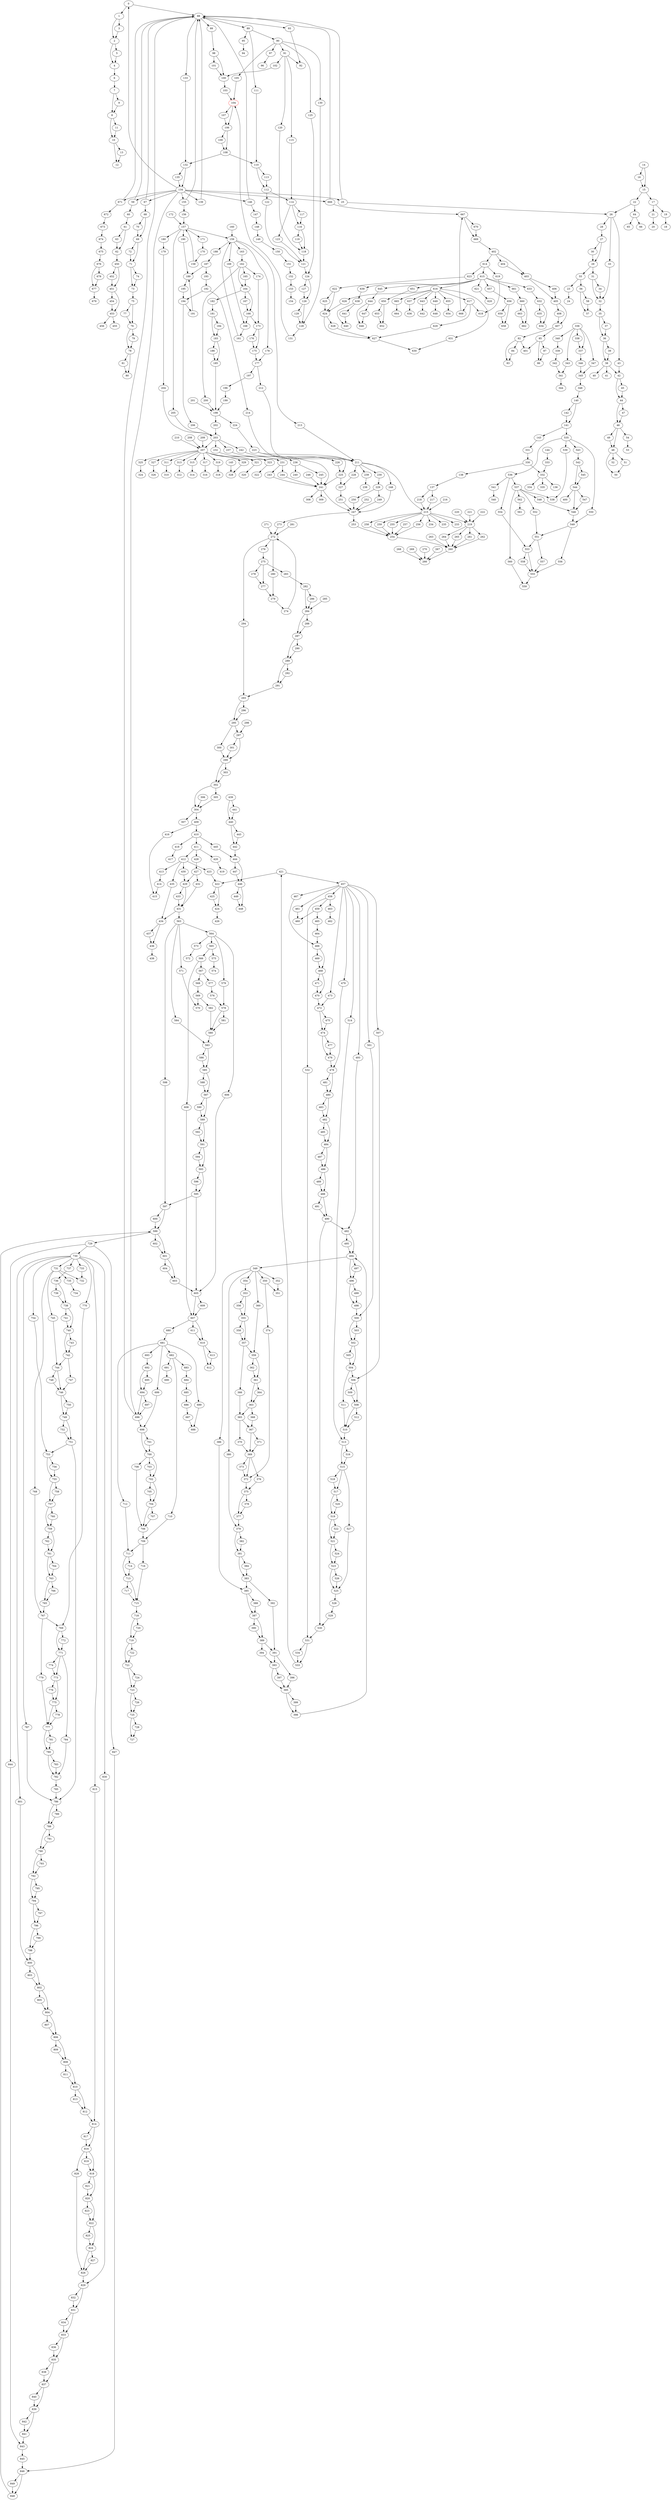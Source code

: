 digraph  {
0 [block=14, features="{'block_entry_exit': ['block_entry'], 'full_text': ['%33 = call i8* @memset(i8* %32, i32 0, i64 240) #20, !dbg !2974'], 'inst_id': ['libc/misc/internals/__uClibc_main.c-__uClibc_main-2-2']}", function=2, text=call, type=0];
1 [block=14, features="{'block_entry_exit': ['block_entry'], 'full_text': ['%34 = load i8**, i8*** @__environ, align 8, !dbg !2975'], 'inst_id': ['libc/misc/internals/__uClibc_main.c-__uClibc_main-2-3']}", function=2, text=load, type=0];
2 [block=14, features="{'block_entry_exit': ['block_entry'], 'full_text': ['%35 = bitcast i8** %34 to i64*, !dbg !2976'], 'inst_id': ['libc/misc/internals/__uClibc_main.c-__uClibc_main-2-4']}", function=2, text=bitcast, type=0];
3 [block=14, features="{'full_text': ['i8** %34'], 'op_inst_id': ['libc/misc/internals/__uClibc_main.c-__uClibc_main-2-4']}", function=2, text="i8**", type=1];
4 [block=14, features="{'block_entry_exit': ['block_entry'], 'full_text': ['store i64* %35, i64** %10, align 8, !dbg !2977'], 'inst_id': ['libc/misc/internals/__uClibc_main.c-__uClibc_main-2-5']}", function=2, text=store, type=0];
5 [block=14, features="{'full_text': ['i64* %35'], 'op_inst_id': ['libc/misc/internals/__uClibc_main.c-__uClibc_main-2-5']}", function=2, text="i64*", type=1];
6 [block=14, features="{'block_entry_exit': ['block_entry'], 'full_text': ['br label %36, !dbg !2978'], 'inst_id': ['libc/misc/internals/__uClibc_main.c-__uClibc_main-2-6']}", function=2, text=br, type=0];
7 [block=15, features="{'block_entry_exit': ['block_entry'], 'full_text': ['%37 = load i64*, i64** %10, align 8, !dbg !2979'], 'inst_id': ['libc/misc/internals/__uClibc_main.c-__uClibc_main-3-0']}", function=2, text=load, type=0];
8 [block=15, features="{'block_entry_exit': ['block_entry'], 'full_text': ['%38 = load i64, i64* %37, align 8, !dbg !2980'], 'inst_id': ['libc/misc/internals/__uClibc_main.c-__uClibc_main-3-1']}", function=2, text=load, type=0];
9 [block=15, features="{'full_text': ['i64* %37'], 'op_inst_id': ['libc/misc/internals/__uClibc_main.c-__uClibc_main-3-1']}", function=2, text="i64*", type=1];
10 [block=15, features="{'block_entry_exit': ['block_entry'], 'full_text': ['%39 = icmp ne i64 %38, 0, !dbg !2978'], 'inst_id': ['libc/misc/internals/__uClibc_main.c-__uClibc_main-3-2']}", function=2, text=icmp, type=0];
11 [block=15, features="{'full_text': ['i64 %38'], 'op_inst_id': ['libc/misc/internals/__uClibc_main.c-__uClibc_main-3-2']}", function=2, text=i64, type=1];
12 [block=15, features="{'block_entry_exit': ['block_entry'], 'full_text': ['br i1 %39, label %40, label %43, !dbg !2978'], 'inst_id': ['libc/misc/internals/__uClibc_main.c-__uClibc_main-3-3']}", function=2, text=br, type=0];
13 [block=15, features="{'full_text': ['i1 %39'], 'op_inst_id': ['libc/misc/internals/__uClibc_main.c-__uClibc_main-3-3']}", function=2, text=i1, type=1];
14 [block=58, features="{'block_entry_exit': ['block_entry'], 'full_text': ['%tobool = icmp eq i8* %pathname, null, !dbg !2958'], 'inst_id': ['/data/szhu014/NeuSE/klee-based/source/State_Merge_klee/runtime/POSIX/fd.c-__get_sym_file-0-1']}", function=12, text=icmp, type=0];
15 [block=58, features="{'block_entry_exit': ['block_entry'], 'full_text': ['br i1 %tobool, label %return, label %if.end, !dbg !2960'], 'inst_id': ['/data/szhu014/NeuSE/klee-based/source/State_Merge_klee/runtime/POSIX/fd.c-__get_sym_file-0-2']}", function=12, text=br, type=0];
16 [block=58, features="{'full_text': ['i1 %tobool'], 'op_inst_id': ['/data/szhu014/NeuSE/klee-based/source/State_Merge_klee/runtime/POSIX/fd.c-__get_sym_file-0-2']}", function=12, text=i1, type=1];
17 [block=59, features="{'block_entry_exit': ['block_entry'], 'full_text': ['%0 = load i8, i8* %pathname, align 1, !dbg !2961'], 'inst_id': ['/data/szhu014/NeuSE/klee-based/source/State_Merge_klee/runtime/POSIX/fd.c-__get_sym_file-1-0']}", function=12, text=load, type=0];
18 [block=59, features="{'block_entry_exit': ['block_entry'], 'full_text': ['%cmp = icmp eq i8 %0, 0, !dbg !2964'], 'inst_id': ['/data/szhu014/NeuSE/klee-based/source/State_Merge_klee/runtime/POSIX/fd.c-__get_sym_file-1-2']}", function=12, text=icmp, type=0];
19 [block=59, features="{'full_text': ['i8 %0'], 'op_inst_id': ['/data/szhu014/NeuSE/klee-based/source/State_Merge_klee/runtime/POSIX/fd.c-__get_sym_file-1-2']}", function=12, text=i8, type=1];
20 [block=62, features="{'block_entry_exit': ['block_entry'], 'full_text': ['%conv10 = sext i8 %0 to i32'], 'inst_id': ['/data/szhu014/NeuSE/klee-based/source/State_Merge_klee/runtime/POSIX/fd.c-__get_sym_file-4-0']}", function=12, text=sext, type=0];
21 [block=62, features="{'full_text': ['i8 %0'], 'op_inst_id': ['/data/szhu014/NeuSE/klee-based/source/State_Merge_klee/runtime/POSIX/fd.c-__get_sym_file-4-0']}", function=12, text=i8, type=1];
22 [block=66, features="{'block_entry_exit': ['block_exit'], 'full_text': ['ret %struct.exe_disk_file_t* null, !dbg !2996'], 'inst_id': ['/data/szhu014/NeuSE/klee-based/source/State_Merge_klee/runtime/POSIX/fd.c-__get_sym_file-8-0']}", function=12, text=ret, type=0];
23 [block=67, features="{'block_entry_exit': ['block_entry'], 'full_text': ['%call = tail call fastcc i8* @__concretize_ptr(i8* %s), !dbg !2931'], 'inst_id': ['/data/szhu014/NeuSE/klee-based/source/State_Merge_klee/runtime/POSIX/fd.c-__concretize_string-0-0']}", function=13, text=call, type=0];
24 [block=68, features="{'full_text': ['i8* %call'], 'op_inst_id': ['/data/szhu014/NeuSE/klee-based/source/State_Merge_klee/runtime/POSIX/fd.c-__concretize_string-1-0']}", function=13, text="i8*", type=1];
25 [block=84, features="{'block_entry_exit': ['block_entry'], 'full_text': ['%5 = call i8* @memset(i8* %4, i32 0, i64 24), !dbg !2987'], 'inst_id': ['/data/szhu014/NeuSE/klee-based/source/State_Merge_klee/runtime/POSIX/fd.c-__fd_open-6-5']}", function=19, text=call, type=0];
26 [block=84, features="{'block_entry_exit': ['block_entry'], 'full_text': ['%call7 = tail call fastcc %struct.exe_disk_file_t* @__get_sym_file(i8* getelementptr inbounds ([10 x i8], [10 x i8]* @.str.1, i64 0, i64 0)), !dbg !2988'], 'inst_id': ['/data/szhu014/NeuSE/klee-based/source/State_Merge_klee/runtime/POSIX/fd.c-__fd_open-6-6']}", function=19, text=call, type=0];
27 [block=84, features="{'block_entry_exit': ['block_entry'], 'full_text': ['%tobool8 = icmp eq %struct.exe_disk_file_t* %call7, null, !dbg !2991'], 'inst_id': ['/data/szhu014/NeuSE/klee-based/source/State_Merge_klee/runtime/POSIX/fd.c-__fd_open-6-8']}", function=19, text=icmp, type=0];
28 [block=84, features="{'full_text': ['struct* %call7'], 'op_inst_id': ['/data/szhu014/NeuSE/klee-based/source/State_Merge_klee/runtime/POSIX/fd.c-__fd_open-6-8']}", function=19, text="struct*", type=1];
29 [block=84, features="{'block_entry_exit': ['block_entry'], 'full_text': ['br i1 %tobool8, label %if.else45, label %if.then9, !dbg !2993'], 'inst_id': ['/data/szhu014/NeuSE/klee-based/source/State_Merge_klee/runtime/POSIX/fd.c-__fd_open-6-9']}", function=19, text=br, type=0];
30 [block=84, features="{'full_text': ['i1 %tobool8'], 'op_inst_id': ['/data/szhu014/NeuSE/klee-based/source/State_Merge_klee/runtime/POSIX/fd.c-__fd_open-6-9']}", function=19, text=i1, type=1];
31 [block=85, features="{'block_entry_exit': ['block_entry'], 'full_text': ['%dfile = getelementptr inbounds %struct.exe_sym_env_t, %struct.exe_sym_env_t* @__exe_env, i64 0, i32 0, i64 %3, i32 3, !dbg !2994'], 'inst_id': ['/data/szhu014/NeuSE/klee-based/source/State_Merge_klee/runtime/POSIX/fd.c-__fd_open-7-0']}", function=19, text=getelementptr, type=0];
32 [block=85, features="{'block_entry_exit': ['block_entry'], 'full_text': ['store %struct.exe_disk_file_t* %call7, %struct.exe_disk_file_t** %dfile, align 8, !dbg !2996'], 'inst_id': ['/data/szhu014/NeuSE/klee-based/source/State_Merge_klee/runtime/POSIX/fd.c-__fd_open-7-1']}", function=19, text=store, type=0];
33 [block=85, features="{'full_text': ['struct* %call7'], 'op_inst_id': ['/data/szhu014/NeuSE/klee-based/source/State_Merge_klee/runtime/POSIX/fd.c-__fd_open-7-1']}", function=19, text="struct*", type=1];
34 [block=85, features="{'full_text': ['struct** %dfile'], 'op_inst_id': ['/data/szhu014/NeuSE/klee-based/source/State_Merge_klee/runtime/POSIX/fd.c-__fd_open-7-1']}", function=19, text="struct**", type=1];
35 [block=85, features="{'block_entry_exit': ['block_entry'], 'full_text': ['%6 = trunc i32 %flags to i8, !dbg !2997'], 'inst_id': ['/data/szhu014/NeuSE/klee-based/source/State_Merge_klee/runtime/POSIX/fd.c-__fd_open-7-2']}", function=19, text=trunc, type=0];
36 [block=85, features="{'block_entry_exit': ['block_entry'], 'full_text': ['%trunc = and i8 %6, -64, !dbg !2997'], 'inst_id': ['/data/szhu014/NeuSE/klee-based/source/State_Merge_klee/runtime/POSIX/fd.c-__fd_open-7-3']}", function=19, text=and, type=0];
37 [block=85, features="{'full_text': ['i8 %6'], 'op_inst_id': ['/data/szhu014/NeuSE/klee-based/source/State_Merge_klee/runtime/POSIX/fd.c-__fd_open-7-3']}", function=19, text=i8, type=1];
38 [block=85, features="{'block_entry_exit': ['block_entry'], 'full_text': ['switch i8 %trunc, label %if.end32 [\n    i8 -64, label %if.then14\n    i8 -128, label %if.then30\n  ], !dbg !2997'], 'inst_id': ['/data/szhu014/NeuSE/klee-based/source/State_Merge_klee/runtime/POSIX/fd.c-__fd_open-7-4']}", function=19, text=switch, type=0];
39 [block=85, features="{'full_text': ['i8 %trunc'], 'op_inst_id': ['/data/szhu014/NeuSE/klee-based/source/State_Merge_klee/runtime/POSIX/fd.c-__fd_open-7-4']}", function=19, text=i8, type=1];
40 [block=86, features="{'block_entry_exit': ['block_entry'], 'full_text': ['%call15 = tail call i32* @__errno_location() #20, !dbg !2999'], 'inst_id': ['/data/szhu014/NeuSE/klee-based/source/State_Merge_klee/runtime/POSIX/fd.c-__fd_open-8-0']}", function=19, text=call, type=0];
41 [block=87, features="{'block_entry_exit': ['block_entry'], 'full_text': ['tail call void @klee_warning(i8* getelementptr inbounds ([47 x i8], [47 x i8]* @.str.1.3, i64 0, i64 0)) #10, !dbg !3003'], 'inst_id': ['/data/szhu014/NeuSE/klee-based/source/State_Merge_klee/runtime/POSIX/fd.c-__fd_open-9-0']}", function=19, text=call, type=0];
42 [block=88, features="{'block_entry_exit': ['block_entry'], 'full_text': ['%stat = getelementptr inbounds %struct.exe_disk_file_t, %struct.exe_disk_file_t* %call7, i64 0, i32 2, !dbg !3009'], 'inst_id': ['/data/szhu014/NeuSE/klee-based/source/State_Merge_klee/runtime/POSIX/fd.c-__fd_open-10-0']}", function=19, text=getelementptr, type=0];
43 [block=88, features="{'full_text': ['struct* %call7'], 'op_inst_id': ['/data/szhu014/NeuSE/klee-based/source/State_Merge_klee/runtime/POSIX/fd.c-__fd_open-10-0']}", function=19, text="struct*", type=1];
44 [block=88, features="{'block_entry_exit': ['block_entry'], 'full_text': ['%7 = load %struct.stat64*, %struct.stat64** %stat, align 8, !dbg !3009'], 'inst_id': ['/data/szhu014/NeuSE/klee-based/source/State_Merge_klee/runtime/POSIX/fd.c-__fd_open-10-1']}", function=19, text=load, type=0];
45 [block=88, features="{'full_text': ['struct** %stat'], 'op_inst_id': ['/data/szhu014/NeuSE/klee-based/source/State_Merge_klee/runtime/POSIX/fd.c-__fd_open-10-1']}", function=19, text="struct**", type=1];
46 [block=88, features="{'block_entry_exit': ['block_entry'], 'full_text': ['%.idx = getelementptr %struct.stat64, %struct.stat64* %7, i64 0, i32 3'], 'inst_id': ['/data/szhu014/NeuSE/klee-based/source/State_Merge_klee/runtime/POSIX/fd.c-__fd_open-10-2']}", function=19, text=getelementptr, type=0];
47 [block=88, features="{'full_text': ['struct* %7'], 'op_inst_id': ['/data/szhu014/NeuSE/klee-based/source/State_Merge_klee/runtime/POSIX/fd.c-__fd_open-10-2']}", function=19, text="struct*", type=1];
48 [block=88, features="{'block_entry_exit': ['block_entry'], 'full_text': ['%.idx.val = load i32, i32* %.idx, align 8'], 'inst_id': ['/data/szhu014/NeuSE/klee-based/source/State_Merge_klee/runtime/POSIX/fd.c-__fd_open-10-3']}", function=19, text=load, type=0];
49 [block=88, features="{'full_text': ['i32* %.idx'], 'op_inst_id': ['/data/szhu014/NeuSE/klee-based/source/State_Merge_klee/runtime/POSIX/fd.c-__fd_open-10-3']}", function=19, text="i32*", type=1];
50 [block=88, features="{'block_entry_exit': ['block_entry'], 'full_text': ['%call33 = tail call fastcc i32 @has_permission(i32 %flags, i32 %.idx.val), !dbg !3011'], 'inst_id': ['/data/szhu014/NeuSE/klee-based/source/State_Merge_klee/runtime/POSIX/fd.c-__fd_open-10-4']}", function=19, text=call, type=0];
51 [block=88, features="{'full_text': ['i32 %.idx.val'], 'op_inst_id': ['/data/szhu014/NeuSE/klee-based/source/State_Merge_klee/runtime/POSIX/fd.c-__fd_open-10-4']}", function=19, text=i32, type=1];
52 [block=90, features="{'full_text': ['i32 %.idx.val'], 'op_inst_id': ['/data/szhu014/NeuSE/klee-based/source/State_Merge_klee/runtime/POSIX/fd.c-__fd_open-12-0']}", function=19, text=i32, type=1];
53 [block=90, features="{'block_entry_exit': ['block_entry'], 'full_text': ['store i32 %or, i32* %.idx, align 8, !dbg !3022'], 'inst_id': ['/data/szhu014/NeuSE/klee-based/source/State_Merge_klee/runtime/POSIX/fd.c-__fd_open-12-5']}", function=19, text=store, type=0];
54 [block=90, features="{'full_text': ['i32* %.idx'], 'op_inst_id': ['/data/szhu014/NeuSE/klee-based/source/State_Merge_klee/runtime/POSIX/fd.c-__fd_open-12-5']}", function=19, text="i32*", type=1];
55 [block=91, features="{'block_entry_exit': ['block_entry'], 'full_text': ['tail call fastcc void @__concretize_string(i8* getelementptr inbounds ([10 x i8], [10 x i8]* @.str.1, i64 0, i64 0)), !dbg !3024'], 'inst_id': ['/data/szhu014/NeuSE/klee-based/source/State_Merge_klee/runtime/POSIX/fd.c-__fd_open-13-0']}", function=19, text=call, type=0];
56 [block=91, features="{'block_entry_exit': ['block_entry'], 'full_text': ['%call47 = tail call i64 (i64, ...) @syscall(i64 2, i8* getelementptr inbounds ([10 x i8], [10 x i8]* @.str.1, i64 0, i64 0), i32 %flags, i32 %mode) #10, !dbg !3026'], 'inst_id': ['/data/szhu014/NeuSE/klee-based/source/State_Merge_klee/runtime/POSIX/fd.c-__fd_open-13-1']}", function=19, text=call, type=0];
57 [block=91, features="{'block_entry_exit': ['block_entry'], 'full_text': ['%conv = trunc i64 %call47 to i32, !dbg !3026'], 'inst_id': ['/data/szhu014/NeuSE/klee-based/source/State_Merge_klee/runtime/POSIX/fd.c-__fd_open-13-2']}", function=19, text=trunc, type=0];
58 [block=91, features="{'full_text': ['i64 %call47'], 'op_inst_id': ['/data/szhu014/NeuSE/klee-based/source/State_Merge_klee/runtime/POSIX/fd.c-__fd_open-13-2']}", function=19, text=i64, type=1];
59 [block=109, features="{'block_entry_exit': ['block_entry'], 'full_text': ['%5 = call i8* @memset(i8* %4, i32 0, i64 24), !dbg !2989'], 'inst_id': ['/data/szhu014/NeuSE/klee-based/source/State_Merge_klee/runtime/POSIX/fd.c-close-5-1']}", function=23, text=call, type=0];
60 [block=109, features="{'block_entry_exit': ['block_entry'], 'full_text': ['br label %return, !dbg !2990'], 'inst_id': ['/data/szhu014/NeuSE/klee-based/source/State_Merge_klee/runtime/POSIX/fd.c-close-5-2']}", function=23, text=br, type=0];
61 [block=110, features="{'block_entry_exit': ['block_entry'], 'full_text': ['%retval.0 = phi i32 [ -1, %if.then3 ], [ 0, %if.end5 ], [ -1, %if.then ]'], 'inst_id': ['/data/szhu014/NeuSE/klee-based/source/State_Merge_klee/runtime/POSIX/fd.c-close-6-0']}", function=23, text=phi, type=0];
62 [block=110, features="{'block_entry_exit': ['block_entry'], 'full_text': ['ret i32 %retval.0, !dbg !2991'], 'inst_id': ['/data/szhu014/NeuSE/klee-based/source/State_Merge_klee/runtime/POSIX/fd.c-close-6-1']}", function=23, text=ret, type=0];
63 [block=110, features="{'full_text': ['i32 %retval.0'], 'op_inst_id': ['/data/szhu014/NeuSE/klee-based/source/State_Merge_klee/runtime/POSIX/fd.c-close-6-1']}", function=23, text=i32, type=1];
64 [block=158, features="{'block_entry_exit': ['block_entry'], 'full_text': ['%call = tail call fastcc %struct.exe_disk_file_t* @__get_sym_file(i8* getelementptr inbounds ([2 x i8], [2 x i8]* @.str.116, i64 0, i64 0)), !dbg !2951'], 'inst_id': ['/data/szhu014/NeuSE/klee-based/source/State_Merge_klee/runtime/POSIX/fd.c-__fd_stat-0-1']}", function=29, text=call, type=0];
65 [block=158, features="{'full_text': ['struct* %call'], 'op_inst_id': ['/data/szhu014/NeuSE/klee-based/source/State_Merge_klee/runtime/POSIX/fd.c-__fd_stat-0-3']}", function=29, text="struct*", type=1];
66 [block=159, features="{'full_text': ['struct* %call'], 'op_inst_id': ['/data/szhu014/NeuSE/klee-based/source/State_Merge_klee/runtime/POSIX/fd.c-__fd_stat-1-1']}", function=29, text="struct*", type=1];
67 [block=364, features="{'block_entry_exit': ['block_entry'], 'full_text': ['%6 = call i8* @memset(i8* %5, i32 0, i64 14) #20, !dbg !2935'], 'inst_id': ['libc/misc/locale/locale.c-_locale_init_l-0-6']}", function=59, text=call, type=0];
68 [block=364, features="{'block_entry_exit': ['block_entry'], 'full_text': ['%7 = load %struct.__uclibc_locale_struct.200*, %struct.__uclibc_locale_struct.200** %2, align 8, !dbg !2936'], 'inst_id': ['libc/misc/locale/locale.c-_locale_init_l-0-7']}", function=59, text=load, type=0];
69 [block=364, features="{'block_entry_exit': ['block_entry'], 'full_text': ['%8 = getelementptr inbounds %struct.__uclibc_locale_struct.200, %struct.__uclibc_locale_struct.200* %7, i32 0, i32 6, !dbg !2937'], 'inst_id': ['libc/misc/locale/locale.c-_locale_init_l-0-8']}", function=59, text=getelementptr, type=0];
70 [block=364, features="{'full_text': ['struct* %7'], 'op_inst_id': ['libc/misc/locale/locale.c-_locale_init_l-0-8']}", function=59, text="struct*", type=1];
71 [block=364, features="{'block_entry_exit': ['block_entry'], 'full_text': ['%9 = getelementptr inbounds [14 x i8], [14 x i8]* %8, i64 0, i64 0, !dbg !2936'], 'inst_id': ['libc/misc/locale/locale.c-_locale_init_l-0-9']}", function=59, text=getelementptr, type=0];
72 [block=364, features="{'full_text': ['[14 x i8]* %8'], 'op_inst_id': ['libc/misc/locale/locale.c-_locale_init_l-0-9']}", function=59, text="[14 x i8]*", type=1];
73 [block=364, features="{'block_entry_exit': ['block_entry'], 'full_text': ['store i8 35, i8* %9, align 8, !dbg !2938'], 'inst_id': ['libc/misc/locale/locale.c-_locale_init_l-0-10']}", function=59, text=store, type=0];
74 [block=364, features="{'full_text': ['i8* %9'], 'op_inst_id': ['libc/misc/locale/locale.c-_locale_init_l-0-10']}", function=59, text="i8*", type=1];
75 [block=364, features="{'block_entry_exit': ['block_entry'], 'full_text': ['%10 = load %struct.__uclibc_locale_struct.200*, %struct.__uclibc_locale_struct.200** %2, align 8, !dbg !2939'], 'inst_id': ['libc/misc/locale/locale.c-_locale_init_l-0-11']}", function=59, text=load, type=0];
76 [block=364, features="{'block_entry_exit': ['block_entry'], 'full_text': ['%11 = getelementptr inbounds %struct.__uclibc_locale_struct.200, %struct.__uclibc_locale_struct.200* %10, i32 0, i32 8, !dbg !2940'], 'inst_id': ['libc/misc/locale/locale.c-_locale_init_l-0-12']}", function=59, text=getelementptr, type=0];
77 [block=364, features="{'full_text': ['struct* %10'], 'op_inst_id': ['libc/misc/locale/locale.c-_locale_init_l-0-12']}", function=59, text="struct*", type=1];
78 [block=364, features="{'block_entry_exit': ['block_entry'], 'full_text': ['%12 = getelementptr inbounds [6 x i8], [6 x i8]* %11, i32 0, i32 0, !dbg !2939'], 'inst_id': ['libc/misc/locale/locale.c-_locale_init_l-0-13']}", function=59, text=getelementptr, type=0];
79 [block=364, features="{'full_text': ['[6 x i8]* %11'], 'op_inst_id': ['libc/misc/locale/locale.c-_locale_init_l-0-13']}", function=59, text="[6 x i8]*", type=1];
80 [block=364, features="{'block_entry_exit': ['block_entry'], 'full_text': ['%13 = call i8* @memcpy(i8* %12, i8* getelementptr inbounds (%struct.__locale_mmap_t.202, %struct.__locale_mmap_t.202* @locale_mmap, i32 0, i32 29, i32 0), i64 6) #20, !dbg !2941'], 'inst_id': ['libc/misc/locale/locale.c-_locale_init_l-0-14']}", function=59, text=call, type=0];
81 [block=364, features="{'full_text': ['i8* %12'], 'op_inst_id': ['libc/misc/locale/locale.c-_locale_init_l-0-14']}", function=59, text="i8*", type=1];
82 [block=373, features="{'block_entry_exit': ['block_entry'], 'full_text': ['%3 = call fastcc i32 @isatty(i32 0) #20, !dbg !2932'], 'inst_id': ['libc/stdio/_stdio.c-_stdio_init-0-4']}", function=62, text=call, type=0];
83 [block=373, features="{'block_entry_exit': ['block_entry'], 'full_text': ['%4 = sub nsw i32 1, %3, !dbg !2933'], 'inst_id': ['libc/stdio/_stdio.c-_stdio_init-0-5']}", function=62, text=sub, type=0];
84 [block=373, features="{'full_text': ['i32 %3'], 'op_inst_id': ['libc/stdio/_stdio.c-_stdio_init-0-5']}", function=62, text=i32, type=1];
85 [block=373, features="{'block_entry_exit': ['block_entry'], 'full_text': ['%10 = call fastcc i32 @isatty(i32 1) #20, !dbg !2936'], 'inst_id': ['libc/stdio/_stdio.c-_stdio_init-0-12']}", function=62, text=call, type=0];
86 [block=373, features="{'block_entry_exit': ['block_entry'], 'full_text': ['%11 = sub nsw i32 1, %10, !dbg !2937'], 'inst_id': ['libc/stdio/_stdio.c-_stdio_init-0-13']}", function=62, text=sub, type=0];
87 [block=373, features="{'full_text': ['i32 %10'], 'op_inst_id': ['libc/stdio/_stdio.c-_stdio_init-0-13']}", function=62, text=i32, type=1];
88 [block=383, features="{'block_entry_exit': ['block_entry'], 'full_text': ['%4 = alloca i8*, align 8'], 'inst_id': ['libc/string/memset.c-memset-0-0']}", function=67, text=alloca, type=0];
89 [block=383, features="{'block_entry_exit': ['block_entry'], 'full_text': ['%5 = alloca i32, align 4'], 'inst_id': ['libc/string/memset.c-memset-0-1']}", function=67, text=alloca, type=0];
90 [block=383, features="{'block_entry_exit': ['block_entry'], 'full_text': ['%6 = alloca i64, align 8'], 'inst_id': ['libc/string/memset.c-memset-0-2']}", function=67, text=alloca, type=0];
91 [block=383, features="{'block_entry_exit': ['block_entry'], 'full_text': ['%7 = alloca i8*, align 8'], 'inst_id': ['libc/string/memset.c-memset-0-3']}", function=67, text=alloca, type=0];
92 [block=383, features="{'block_entry_exit': ['block_entry'], 'full_text': ['store i8* %0, i8** %4, align 8'], 'inst_id': ['libc/string/memset.c-memset-0-4']}", function=67, text=store, type=0];
93 [block=383, features="{'full_text': ['i8** %4'], 'op_inst_id': ['libc/string/memset.c-memset-0-4']}", function=67, text="i8**", type=1];
94 [block=383, features="{'block_entry_exit': ['block_entry'], 'full_text': ['store i32 %1, i32* %5, align 4'], 'inst_id': ['libc/string/memset.c-memset-0-6']}", function=67, text=store, type=0];
95 [block=383, features="{'full_text': ['i32* %5'], 'op_inst_id': ['libc/string/memset.c-memset-0-6']}", function=67, text="i32*", type=1];
96 [block=383, features="{'block_entry_exit': ['block_entry'], 'full_text': ['store i64 %2, i64* %6, align 8'], 'inst_id': ['libc/string/memset.c-memset-0-8']}", function=67, text=store, type=0];
97 [block=383, features="{'full_text': ['i64* %6'], 'op_inst_id': ['libc/string/memset.c-memset-0-8']}", function=67, text="i64*", type=1];
98 [block=383, features="{'block_entry_exit': ['block_entry'], 'full_text': ['%8 = load i8*, i8** %4, align 8, !dbg !2939'], 'inst_id': ['libc/string/memset.c-memset-0-11']}", function=67, text=load, type=0];
99 [block=383, features="{'full_text': ['i8** %4'], 'op_inst_id': ['libc/string/memset.c-memset-0-11']}", function=67, text="i8**", type=1];
100 [block=383, features="{'block_entry_exit': ['block_entry'], 'full_text': ['store i8* %8, i8** %7, align 8, !dbg !2938'], 'inst_id': ['libc/string/memset.c-memset-0-12']}", function=67, text=store, type=0];
101 [block=383, features="{'full_text': ['i8* %8'], 'op_inst_id': ['libc/string/memset.c-memset-0-12']}", function=67, text="i8*", type=1];
102 [block=383, features="{'full_text': ['i8** %7'], 'op_inst_id': ['libc/string/memset.c-memset-0-12']}", function=67, text="i8**", type=1];
103 [block=383, features="{'block_entry_exit': ['block_entry'], 'full_text': ['br label %9, !dbg !2940'], 'inst_id': ['libc/string/memset.c-memset-0-13']}", function=67, text=br, type=0];
104 [block=384, features="{'block_entry_exit': ['block_entry'], 'full_text': ['<MERGE_POINT_BLOCK> %10 = load i64, i64* %6, align 8, !dbg !2941'], 'inst_id': ['libc/string/memset.c-memset-1-0']}", function=67, text=load, type=0,color=red];
105 [block=384, features="{'full_text': ['<MERGE_POINT_BLOCK> i64* %6'], 'op_inst_id': ['libc/string/memset.c-memset-1-0']}", function=67, text="i64*", type=1];
106 [block=384, features="{'block_entry_exit': ['block_entry'], 'full_text': ['<MERGE_POINT_BLOCK> %11 = icmp ne i64 %10, 0, !dbg !2940'], 'inst_id': ['libc/string/memset.c-memset-1-1']}", function=67, text=icmp, type=0];
107 [block=384, features="{'full_text': ['<MERGE_POINT_BLOCK> i64 %10'], 'op_inst_id': ['libc/string/memset.c-memset-1-1']}", function=67, text=i64, type=1];
108 [block=384, features="{'block_entry_exit': ['block_entry'], 'full_text': ['<MERGE_POINT_BLOCK> br i1 %11, label %12, label %19, !dbg !2940'], 'inst_id': ['libc/string/memset.c-memset-1-2']}", function=67, text=br, type=0];
109 [block=384, features="{'full_text': ['<MERGE_POINT_BLOCK> i1 %11'], 'op_inst_id': ['libc/string/memset.c-memset-1-2']}", function=67, text=i1, type=1];
110 [block=385, features="{'block_entry_exit': ['block_entry'], 'full_text': ['%13 = load i32, i32* %5, align 4, !dbg !2942'], 'inst_id': ['libc/string/memset.c-memset-2-0']}", function=67, text=load, type=0];
111 [block=385, features="{'full_text': ['i32* %5'], 'op_inst_id': ['libc/string/memset.c-memset-2-0']}", function=67, text="i32*", type=1];
112 [block=385, features="{'block_entry_exit': ['block_entry'], 'full_text': ['%14 = trunc i32 %13 to i8, !dbg !2944'], 'inst_id': ['libc/string/memset.c-memset-2-1']}", function=67, text=trunc, type=0];
113 [block=385, features="{'full_text': ['i32 %13'], 'op_inst_id': ['libc/string/memset.c-memset-2-1']}", function=67, text=i32, type=1];
114 [block=385, features="{'block_entry_exit': ['block_entry'], 'full_text': ['%15 = load i8*, i8** %7, align 8, !dbg !2945'], 'inst_id': ['libc/string/memset.c-memset-2-2']}", function=67, text=load, type=0];
115 [block=385, features="{'full_text': ['i8** %7'], 'op_inst_id': ['libc/string/memset.c-memset-2-2']}", function=67, text="i8**", type=1];
116 [block=385, features="{'block_entry_exit': ['block_entry'], 'full_text': ['%16 = getelementptr inbounds i8, i8* %15, i32 1, !dbg !2945'], 'inst_id': ['libc/string/memset.c-memset-2-3']}", function=67, text=getelementptr, type=0];
117 [block=385, features="{'full_text': ['i8* %15'], 'op_inst_id': ['libc/string/memset.c-memset-2-3']}", function=67, text="i8*", type=1];
118 [block=385, features="{'block_entry_exit': ['block_entry'], 'full_text': ['store i8* %16, i8** %7, align 8, !dbg !2945'], 'inst_id': ['libc/string/memset.c-memset-2-4']}", function=67, text=store, type=0];
119 [block=385, features="{'full_text': ['i8* %16'], 'op_inst_id': ['libc/string/memset.c-memset-2-4']}", function=67, text="i8*", type=1];
120 [block=385, features="{'full_text': ['i8** %7'], 'op_inst_id': ['libc/string/memset.c-memset-2-4']}", function=67, text="i8**", type=1];
121 [block=385, features="{'block_entry_exit': ['block_entry'], 'full_text': ['store i8 %14, i8* %15, align 1, !dbg !2946'], 'inst_id': ['libc/string/memset.c-memset-2-5']}", function=67, text=store, type=0];
122 [block=385, features="{'full_text': ['i8 %14'], 'op_inst_id': ['libc/string/memset.c-memset-2-5']}", function=67, text=i8, type=1];
123 [block=385, features="{'full_text': ['i8* %15'], 'op_inst_id': ['libc/string/memset.c-memset-2-5']}", function=67, text="i8*", type=1];
124 [block=385, features="{'block_entry_exit': ['block_entry'], 'full_text': ['%17 = load i64, i64* %6, align 8, !dbg !2947'], 'inst_id': ['libc/string/memset.c-memset-2-6']}", function=67, text=load, type=0];
125 [block=385, features="{'full_text': ['i64* %6'], 'op_inst_id': ['libc/string/memset.c-memset-2-6']}", function=67, text="i64*", type=1];
126 [block=385, features="{'block_entry_exit': ['block_entry'], 'full_text': ['%18 = add i64 %17, -1, !dbg !2947'], 'inst_id': ['libc/string/memset.c-memset-2-7']}", function=67, text=add, type=0];
127 [block=385, features="{'full_text': ['i64 %17'], 'op_inst_id': ['libc/string/memset.c-memset-2-7']}", function=67, text=i64, type=1];
128 [block=385, features="{'block_entry_exit': ['block_entry'], 'full_text': ['store i64 %18, i64* %6, align 8, !dbg !2947'], 'inst_id': ['libc/string/memset.c-memset-2-8']}", function=67, text=store, type=0];
129 [block=385, features="{'full_text': ['i64 %18'], 'op_inst_id': ['libc/string/memset.c-memset-2-8']}", function=67, text=i64, type=1];
130 [block=385, features="{'full_text': ['i64* %6'], 'op_inst_id': ['libc/string/memset.c-memset-2-8']}", function=67, text="i64*", type=1];
131 [block=385, features="{'block_entry_exit': ['block_entry'], 'full_text': ['br label %9, !dbg !2940, !llvm.loop !2948'], 'inst_id': ['libc/string/memset.c-memset-2-9']}", function=67, text=br, type=0];
132 [block=386, features="{'block_entry_exit': ['block_entry'], 'full_text': ['%20 = load i8*, i8** %4, align 8, !dbg !2950'], 'inst_id': ['libc/string/memset.c-memset-3-0']}", function=67, text=load, type=0];
133 [block=386, features="{'full_text': ['i8** %4'], 'op_inst_id': ['libc/string/memset.c-memset-3-0']}", function=67, text="i8**", type=1];
134 [block=386, features="{'block_entry_exit': ['block_entry'], 'full_text': ['ret i8* %20, !dbg !2951'], 'inst_id': ['libc/string/memset.c-memset-3-1']}", function=67, text=ret, type=0];
135 [block=386, features="{'full_text': ['i8* %20'], 'op_inst_id': ['libc/string/memset.c-memset-3-1']}", function=67, text="i8*", type=1];
136 [block=417, features="{'full_text': ['i32 %.6.i'], 'op_inst_id': ['../src/printf.c-__klee_posix_wrapped_main-14-2']}", function=71, text=i32, type=1];
137 [block=417, features="{'block_entry_exit': ['block_entry'], 'full_text': ['%.0763.i = phi i8** [ %.13, %.lr.ph66.i ], [ %.613.i, %406 ]'], 'inst_id': ['../src/printf.c-__klee_posix_wrapped_main-14-3']}", function=71, text=phi, type=0];
138 [block=417, features="{'full_text': ['i8** %.613.i'], 'op_inst_id': ['../src/printf.c-__klee_posix_wrapped_main-14-3']}", function=71, text="i8**", type=1];
139 [block=429, features="{'block_entry_exit': ['block_entry'], 'full_text': ['%96 = call i8* @memset(i8* %.sroa.3.0..sroa_cast.i.i.i.i, i32 0, i64 52), !dbg !3119'], 'inst_id': ['../src/printf.c-__klee_posix_wrapped_main-26-9']}", function=71, text=call, type=0];
140 [block=429, features="{'block_entry_exit': ['block_entry'], 'full_text': ['%97 = call fastcc i8* @quotearg_n_options(i8* %95, %struct.quoting_options* nonnull %9) #10, !dbg !3123'], 'inst_id': ['../src/printf.c-__klee_posix_wrapped_main-26-11']}", function=71, text=call, type=0];
141 [block=429, features="{'block_entry_exit': ['block_entry'], 'full_text': ['%98 = call i32 @fputs_unlocked(i8* %97, %struct.__STDIO_FILE_STRUCT.620* bitcast (i16* getelementptr inbounds ([3 x %struct.__STDIO_FILE_STRUCT.567], [3 x %struct.__STDIO_FILE_STRUCT.567]* @_stdio_streams, i64 0, i64 1, i32 0) to %struct.__STDIO_FILE_STRUCT.620*)) #10, !dbg !3086'], 'inst_id': ['../src/printf.c-__klee_posix_wrapped_main-26-12']}", function=71, text=call, type=0];
142 [block=429, features="{'full_text': ['i8* %97'], 'op_inst_id': ['../src/printf.c-__klee_posix_wrapped_main-26-12']}", function=71, text="i8*", type=1];
143 [block=429, features="{'block_entry_exit': ['block_entry'], 'full_text': ['%99 = getelementptr inbounds i8*, i8** %.0763.i, i64 1, !dbg !3124'], 'inst_id': ['../src/printf.c-__klee_posix_wrapped_main-26-13']}", function=71, text=getelementptr, type=0];
144 [block=429, features="{'block_entry_exit': ['block_entry'], 'full_text': ['%100 = add nsw i32 %.0264.i, -1, !dbg !3125'], 'inst_id': ['../src/printf.c-__klee_posix_wrapped_main-26-15']}", function=71, text=add, type=0];
145 [block=429, features="{'block_entry_exit': ['block_entry'], 'full_text': ['br label %406, !dbg !3126'], 'inst_id': ['../src/printf.c-__klee_posix_wrapped_main-26-17']}", function=71, text=br, type=0];
146 [block=430, features="{'block_entry_exit': ['block_entry'], 'full_text': ['%102 = call i8* @memset(i8* %38, i32 0, i64 256), !dbg !3127'], 'inst_id': ['../src/printf.c-__klee_posix_wrapped_main-27-0']}", function=71, text=call, type=0];
147 [block=430, features="{'block_entry_exit': ['block_entry'], 'full_text': ['store i8 1, i8* %39, align 8, !dbg !3128, !tbaa !3033'], 'inst_id': ['../src/printf.c-__klee_posix_wrapped_main-27-1']}", function=71, text=store, type=0];
148 [block=430, features="{'block_entry_exit': ['block_entry'], 'full_text': ['store i8 1, i8* %40, align 8, !dbg !3129, !tbaa !3033'], 'inst_id': ['../src/printf.c-__klee_posix_wrapped_main-27-2']}", function=71, text=store, type=0];
149 [block=430, features="{'block_entry_exit': ['block_entry'], 'full_text': ['store i8 1, i8* %41, align 1, !dbg !3130, !tbaa !3033'], 'inst_id': ['../src/printf.c-__klee_posix_wrapped_main-27-3']}", function=71, text=store, type=0];
150 [block=430, features="{'block_entry_exit': ['block_entry'], 'full_text': ['store i8 1, i8* %42, align 1, !dbg !3131, !tbaa !3033'], 'inst_id': ['../src/printf.c-__klee_posix_wrapped_main-27-4']}", function=71, text=store, type=0];
151 [block=430, features="{'block_entry_exit': ['block_entry'], 'full_text': ['store i8 1, i8* %43, align 1, !dbg !3132, !tbaa !3033'], 'inst_id': ['../src/printf.c-__klee_posix_wrapped_main-27-5']}", function=71, text=store, type=0];
152 [block=430, features="{'block_entry_exit': ['block_entry'], 'full_text': ['store i8 1, i8* %44, align 1, !dbg !3133, !tbaa !3033'], 'inst_id': ['../src/printf.c-__klee_posix_wrapped_main-27-6']}", function=71, text=store, type=0];
153 [block=430, features="{'block_entry_exit': ['block_entry'], 'full_text': ['store i8 1, i8* %45, align 1, !dbg !3134, !tbaa !3033'], 'inst_id': ['../src/printf.c-__klee_posix_wrapped_main-27-7']}", function=71, text=store, type=0];
154 [block=430, features="{'block_entry_exit': ['block_entry'], 'full_text': ['store i8 1, i8* %46, align 2, !dbg !3135, !tbaa !3033'], 'inst_id': ['../src/printf.c-__klee_posix_wrapped_main-27-8']}", function=71, text=store, type=0];
155 [block=430, features="{'block_entry_exit': ['block_entry'], 'full_text': ['%103 = call i8* @memset(i8* %50, i32 1, i64 5), !dbg !3139'], 'inst_id': ['../src/printf.c-__klee_posix_wrapped_main-27-12']}", function=71, text=call, type=0];
156 [block=430, features="{'block_entry_exit': ['block_entry'], 'full_text': ['br label %104, !dbg !3140'], 'inst_id': ['../src/printf.c-__klee_posix_wrapped_main-27-13']}", function=71, text=br, type=0];
157 [block=431, features="{'block_entry_exit': ['block_entry'], 'full_text': ['%.026.i = phi i64 [ 1, %101 ], [ %112, %110 ]'], 'inst_id': ['../src/printf.c-__klee_posix_wrapped_main-28-0']}", function=71, text=phi, type=0];
158 [block=431, features="{'full_text': ['i64 %112'], 'op_inst_id': ['../src/printf.c-__klee_posix_wrapped_main-28-0']}", function=71, text=i64, type=1];
159 [block=431, features="{'block_entry_exit': ['block_entry'], 'full_text': ['%.116.i = phi i8* [ %68, %101 ], [ %111, %110 ]'], 'inst_id': ['../src/printf.c-__klee_posix_wrapped_main-28-1']}", function=71, text=phi, type=0];
160 [block=431, features="{'full_text': ['i8* %68'], 'op_inst_id': ['../src/printf.c-__klee_posix_wrapped_main-28-1']}", function=71, text="i8*", type=1];
161 [block=431, features="{'full_text': ['i8* %111'], 'op_inst_id': ['../src/printf.c-__klee_posix_wrapped_main-28-1']}", function=71, text="i8*", type=1];
162 [block=431, features="{'block_entry_exit': ['block_entry'], 'full_text': ['%105 = load i8, i8* %.116.i, align 1, !dbg !3141, !tbaa !3033'], 'inst_id': ['../src/printf.c-__klee_posix_wrapped_main-28-4']}", function=71, text=load, type=0];
163 [block=431, features="{'full_text': ['i8* %.116.i'], 'op_inst_id': ['../src/printf.c-__klee_posix_wrapped_main-28-4']}", function=71, text="i8*", type=1];
164 [block=431, features="{'block_entry_exit': ['block_entry'], 'full_text': ['%106 = sext i8 %105 to i32, !dbg !3141'], 'inst_id': ['../src/printf.c-__klee_posix_wrapped_main-28-5']}", function=71, text=sext, type=0];
165 [block=431, features="{'full_text': ['i8 %105'], 'op_inst_id': ['../src/printf.c-__klee_posix_wrapped_main-28-5']}", function=71, text=i8, type=1];
166 [block=431, features="{'block_entry_exit': ['block_entry'], 'full_text': ['switch i32 %106, label %113 [\n    i32 73, label %107\n    i32 39, label %107\n    i32 45, label %110\n    i32 43, label %110\n    i32 32, label %110\n    i32 35, label %108\n    i32 48, label %109\n  ], !dbg !3144'], 'inst_id': ['../src/printf.c-__klee_posix_wrapped_main-28-6']}", function=71, text=switch, type=0];
167 [block=431, features="{'full_text': ['i32 %106'], 'op_inst_id': ['../src/printf.c-__klee_posix_wrapped_main-28-6']}", function=71, text=i32, type=1];
168 [block=435, features="{'block_entry_exit': ['block_entry'], 'full_text': ['%111 = getelementptr inbounds i8, i8* %.116.i, i64 1, !dbg !3165'], 'inst_id': ['../src/printf.c-__klee_posix_wrapped_main-32-0']}", function=71, text=getelementptr, type=0];
169 [block=435, features="{'full_text': ['i8* %.116.i'], 'op_inst_id': ['../src/printf.c-__klee_posix_wrapped_main-32-0']}", function=71, text="i8*", type=1];
170 [block=435, features="{'block_entry_exit': ['block_entry'], 'full_text': ['%112 = add i64 %.026.i, 1, !dbg !3166'], 'inst_id': ['../src/printf.c-__klee_posix_wrapped_main-32-2']}", function=71, text=add, type=0];
171 [block=435, features="{'full_text': ['i64 %.026.i'], 'op_inst_id': ['../src/printf.c-__klee_posix_wrapped_main-32-2']}", function=71, text=i64, type=1];
172 [block=435, features="{'block_entry_exit': ['block_entry'], 'full_text': ['br label %104, !dbg !3167, !llvm.loop !3168'], 'inst_id': ['../src/printf.c-__klee_posix_wrapped_main-32-4']}", function=71, text=br, type=0];
173 [block=436, features="{'block_entry_exit': ['block_entry'], 'full_text': ['%114 = icmp eq i8 %105, 42, !dbg !3171'], 'inst_id': ['../src/printf.c-__klee_posix_wrapped_main-33-0']}", function=71, text=icmp, type=0];
174 [block=436, features="{'full_text': ['i8 %105'], 'op_inst_id': ['../src/printf.c-__klee_posix_wrapped_main-33-0']}", function=71, text=i8, type=1];
175 [block=436, features="{'block_entry_exit': ['block_entry'], 'full_text': ['br i1 %114, label %115, label %159, !dbg !3172'], 'inst_id': ['../src/printf.c-__klee_posix_wrapped_main-33-1']}", function=71, text=br, type=0];
176 [block=436, features="{'full_text': ['i1 %114'], 'op_inst_id': ['../src/printf.c-__klee_posix_wrapped_main-33-1']}", function=71, text=i1, type=1];
177 [block=437, features="{'block_entry_exit': ['block_entry'], 'full_text': ['%116 = getelementptr inbounds i8, i8* %.116.i, i64 1, !dbg !3173'], 'inst_id': ['../src/printf.c-__klee_posix_wrapped_main-34-0']}", function=71, text=getelementptr, type=0];
178 [block=437, features="{'full_text': ['i8* %.116.i'], 'op_inst_id': ['../src/printf.c-__klee_posix_wrapped_main-34-0']}", function=71, text="i8*", type=1];
179 [block=437, features="{'block_entry_exit': ['block_entry'], 'full_text': ['%117 = add i64 %.026.i, 1, !dbg !3174'], 'inst_id': ['../src/printf.c-__klee_posix_wrapped_main-34-2']}", function=71, text=add, type=0];
180 [block=437, features="{'full_text': ['i64 %.026.i'], 'op_inst_id': ['../src/printf.c-__klee_posix_wrapped_main-34-2']}", function=71, text=i64, type=1];
181 [block=452, features="{'block_entry_exit': ['block_entry'], 'full_text': ['%160 = add nsw i32 %106, -48, !dbg !3269'], 'inst_id': ['../src/printf.c-__klee_posix_wrapped_main-49-2']}", function=71, text=add, type=0];
182 [block=452, features="{'full_text': ['i32 %106'], 'op_inst_id': ['../src/printf.c-__klee_posix_wrapped_main-49-2']}", function=71, text=i32, type=1];
183 [block=452, features="{'block_entry_exit': ['block_entry'], 'full_text': ['%161 = icmp ult i32 %160, 10, !dbg !3269'], 'inst_id': ['../src/printf.c-__klee_posix_wrapped_main-49-3']}", function=71, text=icmp, type=0];
184 [block=452, features="{'full_text': ['i32 %160'], 'op_inst_id': ['../src/printf.c-__klee_posix_wrapped_main-49-3']}", function=71, text=i32, type=1];
185 [block=452, features="{'block_entry_exit': ['block_entry'], 'full_text': ['br i1 %161, label %.lr.ph.i, label %.loopexit46.i, !dbg !3270'], 'inst_id': ['../src/printf.c-__klee_posix_wrapped_main-49-4']}", function=71, text=br, type=0];
186 [block=452, features="{'full_text': ['i1 %161'], 'op_inst_id': ['../src/printf.c-__klee_posix_wrapped_main-49-4']}", function=71, text=i1, type=1];
187 [block=454, features="{'block_entry_exit': ['block_entry'], 'full_text': ['%.21758.i = phi i8* [ %.116.i, %.lr.ph.i ], [ %163, %162 ]'], 'inst_id': ['../src/printf.c-__klee_posix_wrapped_main-51-0']}", function=71, text=phi, type=0];
188 [block=454, features="{'full_text': ['i8* %.116.i'], 'op_inst_id': ['../src/printf.c-__klee_posix_wrapped_main-51-0']}", function=71, text="i8*", type=1];
189 [block=454, features="{'block_entry_exit': ['block_entry'], 'full_text': ['%.12757.i = phi i64 [ %.026.i, %.lr.ph.i ], [ %164, %162 ]'], 'inst_id': ['../src/printf.c-__klee_posix_wrapped_main-51-1']}", function=71, text=phi, type=0];
190 [block=454, features="{'full_text': ['i64 %.026.i'], 'op_inst_id': ['../src/printf.c-__klee_posix_wrapped_main-51-1']}", function=71, text=i64, type=1];
191 [block=454, features="{'full_text': ['i64 %164'], 'op_inst_id': ['../src/printf.c-__klee_posix_wrapped_main-51-1']}", function=71, text=i64, type=1];
192 [block=454, features="{'block_entry_exit': ['block_entry'], 'full_text': ['%163 = getelementptr inbounds i8, i8* %.21758.i, i64 1, !dbg !3271'], 'inst_id': ['../src/printf.c-__klee_posix_wrapped_main-51-4']}", function=71, text=getelementptr, type=0];
193 [block=454, features="{'full_text': ['i8* %.21758.i'], 'op_inst_id': ['../src/printf.c-__klee_posix_wrapped_main-51-4']}", function=71, text="i8*", type=1];
194 [block=454, features="{'block_entry_exit': ['block_entry'], 'full_text': ['%164 = add i64 %.12757.i, 1, !dbg !3273'], 'inst_id': ['../src/printf.c-__klee_posix_wrapped_main-51-5']}", function=71, text=add, type=0];
195 [block=454, features="{'full_text': ['i64 %.12757.i'], 'op_inst_id': ['../src/printf.c-__klee_posix_wrapped_main-51-5']}", function=71, text=i64, type=1];
196 [block=455, features="{'block_entry_exit': ['block_entry'], 'full_text': ['%.pr.i = load i8, i8* %116, align 1, !dbg !3277, !tbaa !3033'], 'inst_id': ['../src/printf.c-__klee_posix_wrapped_main-52-3']}", function=71, text=load, type=0];
197 [block=455, features="{'full_text': ['i8* %116'], 'op_inst_id': ['../src/printf.c-__klee_posix_wrapped_main-52-3']}", function=71, text="i8*", type=1];
198 [block=456, features="{'block_entry_exit': ['block_entry'], 'full_text': ['%169 = phi i8 [ %.pr.i, %thread-pre-split.i ], [ %105, %159 ], [ %165, %162 ], !dbg !3277'], 'inst_id': ['../src/printf.c-__klee_posix_wrapped_main-53-0']}", function=71, text=phi, type=0];
199 [block=456, features="{'full_text': ['i8 %.pr.i'], 'op_inst_id': ['../src/printf.c-__klee_posix_wrapped_main-53-0']}", function=71, text=i8, type=1];
200 [block=456, features="{'full_text': ['i8 %105'], 'op_inst_id': ['../src/printf.c-__klee_posix_wrapped_main-53-0']}", function=71, text=i8, type=1];
201 [block=456, features="{'full_text': ['i8 %165'], 'op_inst_id': ['../src/printf.c-__klee_posix_wrapped_main-53-0']}", function=71, text=i8, type=1];
202 [block=456, features="{'block_entry_exit': ['block_entry'], 'full_text': ['%.031.i = phi i1 [ true, %thread-pre-split.i ], [ false, %159 ], [ false, %162 ]'], 'inst_id': ['../src/printf.c-__klee_posix_wrapped_main-53-1']}", function=71, text=phi, type=0];
203 [block=456, features="{'block_entry_exit': ['block_entry'], 'full_text': ['%.228.i = phi i64 [ %117, %thread-pre-split.i ], [ %.026.i, %159 ], [ %164, %162 ]'], 'inst_id': ['../src/printf.c-__klee_posix_wrapped_main-53-2']}", function=71, text=phi, type=0];
204 [block=456, features="{'full_text': ['i64 %117'], 'op_inst_id': ['../src/printf.c-__klee_posix_wrapped_main-53-2']}", function=71, text=i64, type=1];
205 [block=456, features="{'full_text': ['i64 %.026.i'], 'op_inst_id': ['../src/printf.c-__klee_posix_wrapped_main-53-2']}", function=71, text=i64, type=1];
206 [block=456, features="{'full_text': ['i64 %164'], 'op_inst_id': ['../src/printf.c-__klee_posix_wrapped_main-53-2']}", function=71, text=i64, type=1];
207 [block=456, features="{'block_entry_exit': ['block_entry'], 'full_text': ['%.224.i = phi i32 [ %.224.ph.i, %thread-pre-split.i ], [ %.02261.i, %159 ], [ %.02261.i, %162 ]'], 'inst_id': ['../src/printf.c-__klee_posix_wrapped_main-53-3']}", function=71, text=phi, type=0];
208 [block=456, features="{'full_text': ['i32 %.224.ph.i'], 'op_inst_id': ['../src/printf.c-__klee_posix_wrapped_main-53-3']}", function=71, text=i32, type=1];
209 [block=456, features="{'full_text': ['i32 %.02261.i'], 'op_inst_id': ['../src/printf.c-__klee_posix_wrapped_main-53-3']}", function=71, text=i32, type=1];
210 [block=456, features="{'full_text': ['i32 %.02261.i'], 'op_inst_id': ['../src/printf.c-__klee_posix_wrapped_main-53-3']}", function=71, text=i32, type=1];
211 [block=456, features="{'block_entry_exit': ['block_entry'], 'full_text': ['%.318.i = phi i8* [ %116, %thread-pre-split.i ], [ %.116.i, %159 ], [ %163, %162 ]'], 'inst_id': ['../src/printf.c-__klee_posix_wrapped_main-53-4']}", function=71, text=phi, type=0];
212 [block=456, features="{'full_text': ['i8* %116'], 'op_inst_id': ['../src/printf.c-__klee_posix_wrapped_main-53-4']}", function=71, text="i8*", type=1];
213 [block=456, features="{'full_text': ['i8* %.116.i'], 'op_inst_id': ['../src/printf.c-__klee_posix_wrapped_main-53-4']}", function=71, text="i8*", type=1];
214 [block=456, features="{'full_text': ['i8* %163'], 'op_inst_id': ['../src/printf.c-__klee_posix_wrapped_main-53-4']}", function=71, text="i8*", type=1];
215 [block=456, features="{'block_entry_exit': ['block_entry'], 'full_text': ['%.29.i = phi i8** [ %.29.ph.i, %thread-pre-split.i ], [ %.0763.i, %159 ], [ %.0763.i, %162 ]'], 'inst_id': ['../src/printf.c-__klee_posix_wrapped_main-53-5']}", function=71, text=phi, type=0];
216 [block=456, features="{'full_text': ['i8** %.29.ph.i'], 'op_inst_id': ['../src/printf.c-__klee_posix_wrapped_main-53-5']}", function=71, text="i8**", type=1];
217 [block=456, features="{'full_text': ['i8** %.0763.i'], 'op_inst_id': ['../src/printf.c-__klee_posix_wrapped_main-53-5']}", function=71, text="i8**", type=1];
218 [block=456, features="{'full_text': ['i8** %.0763.i'], 'op_inst_id': ['../src/printf.c-__klee_posix_wrapped_main-53-5']}", function=71, text="i8**", type=1];
219 [block=456, features="{'block_entry_exit': ['block_entry'], 'full_text': ['%.24.i = phi i32 [ %.24.ph.i, %thread-pre-split.i ], [ %.0264.i, %159 ], [ %.0264.i, %162 ]'], 'inst_id': ['../src/printf.c-__klee_posix_wrapped_main-53-6']}", function=71, text=phi, type=0];
220 [block=456, features="{'full_text': ['i32 %.24.ph.i'], 'op_inst_id': ['../src/printf.c-__klee_posix_wrapped_main-53-6']}", function=71, text=i32, type=1];
221 [block=456, features="{'full_text': ['i32 %.0264.i'], 'op_inst_id': ['../src/printf.c-__klee_posix_wrapped_main-53-6']}", function=71, text=i32, type=1];
222 [block=456, features="{'full_text': ['i32 %.0264.i'], 'op_inst_id': ['../src/printf.c-__klee_posix_wrapped_main-53-6']}", function=71, text=i32, type=1];
223 [block=456, features="{'block_entry_exit': ['block_entry'], 'full_text': ['%170 = icmp eq i8 %169, 46, !dbg !3278'], 'inst_id': ['../src/printf.c-__klee_posix_wrapped_main-53-12']}", function=71, text=icmp, type=0];
224 [block=456, features="{'full_text': ['i8 %169'], 'op_inst_id': ['../src/printf.c-__klee_posix_wrapped_main-53-12']}", function=71, text=i8, type=1];
225 [block=456, features="{'block_entry_exit': ['block_entry'], 'full_text': ['br i1 %170, label %171, label %.loopexit.i, !dbg !3279'], 'inst_id': ['../src/printf.c-__klee_posix_wrapped_main-53-13']}", function=71, text=br, type=0];
226 [block=456, features="{'full_text': ['i1 %170'], 'op_inst_id': ['../src/printf.c-__klee_posix_wrapped_main-53-13']}", function=71, text=i1, type=1];
227 [block=457, features="{'block_entry_exit': ['block_entry'], 'full_text': ['%172 = getelementptr inbounds i8, i8* %.318.i, i64 1, !dbg !3280'], 'inst_id': ['../src/printf.c-__klee_posix_wrapped_main-54-0']}", function=71, text=getelementptr, type=0];
228 [block=457, features="{'full_text': ['i8* %.318.i'], 'op_inst_id': ['../src/printf.c-__klee_posix_wrapped_main-54-0']}", function=71, text="i8*", type=1];
229 [block=458, features="{'block_entry_exit': ['block_entry'], 'full_text': ['%176 = getelementptr inbounds i8, i8* %.318.i, i64 2, !dbg !3285'], 'inst_id': ['../src/printf.c-__klee_posix_wrapped_main-55-0']}", function=71, text=getelementptr, type=0];
230 [block=458, features="{'full_text': ['i8* %.318.i'], 'op_inst_id': ['../src/printf.c-__klee_posix_wrapped_main-55-0']}", function=71, text="i8*", type=1];
231 [block=458, features="{'block_entry_exit': ['block_entry'], 'full_text': ['%177 = add i64 %.228.i, 2, !dbg !3286'], 'inst_id': ['../src/printf.c-__klee_posix_wrapped_main-55-2']}", function=71, text=add, type=0];
232 [block=458, features="{'full_text': ['i64 %.228.i'], 'op_inst_id': ['../src/printf.c-__klee_posix_wrapped_main-55-2']}", function=71, text=i64, type=1];
233 [block=459, features="{'full_text': ['i8** %.29.i'], 'op_inst_id': ['../src/printf.c-__klee_posix_wrapped_main-56-0']}", function=71, text="i8**", type=1];
234 [block=473, features="{'full_text': ['i8** %.29.i'], 'op_inst_id': ['../src/printf.c-__klee_posix_wrapped_main-70-0']}", function=71, text="i8**", type=1];
235 [block=475, features="{'full_text': ['i8** %.29.i'], 'op_inst_id': ['../src/printf.c-__klee_posix_wrapped_main-72-2']}", function=71, text="i8**", type=1];
236 [block=476, features="{'block_entry_exit': ['block_entry'], 'full_text': ['%.329.i21 = add i64 %.228.i, 1'], 'inst_id': ['../src/printf.c-__klee_posix_wrapped_main-73-0']}", function=71, text=add, type=0];
237 [block=476, features="{'full_text': ['i64 %.228.i'], 'op_inst_id': ['../src/printf.c-__klee_posix_wrapped_main-73-0']}", function=71, text=i64, type=1];
238 [block=477, features="{'block_entry_exit': ['block_entry'], 'full_text': ['%226 = getelementptr inbounds i8, i8* %.318.i, i64 2, !dbg !3347'], 'inst_id': ['../src/printf.c-__klee_posix_wrapped_main-74-0']}", function=71, text=getelementptr, type=0];
239 [block=477, features="{'full_text': ['i8* %.318.i'], 'op_inst_id': ['../src/printf.c-__klee_posix_wrapped_main-74-0']}", function=71, text="i8*", type=1];
240 [block=478, features="{'full_text': ['i64 %.329.i21'], 'op_inst_id': ['../src/printf.c-__klee_posix_wrapped_main-75-1']}", function=71, text=i64, type=1];
241 [block=479, features="{'block_entry_exit': ['block_entry'], 'full_text': ['%.430.i = phi i64 [ %.228.i, %.loopexit46.i ], [ %177, %175 ], [ %177, %219 ], [ %.329.i21, %222 ], [ %.329.i, %._crit_edge78.i ]'], 'inst_id': ['../src/printf.c-__klee_posix_wrapped_main-76-0']}", function=71, text=phi, type=0];
242 [block=479, features="{'full_text': ['i64 %.228.i'], 'op_inst_id': ['../src/printf.c-__klee_posix_wrapped_main-76-0']}", function=71, text=i64, type=1];
243 [block=479, features="{'full_text': ['i64 %177'], 'op_inst_id': ['../src/printf.c-__klee_posix_wrapped_main-76-0']}", function=71, text=i64, type=1];
244 [block=479, features="{'full_text': ['i64 %177'], 'op_inst_id': ['../src/printf.c-__klee_posix_wrapped_main-76-0']}", function=71, text=i64, type=1];
245 [block=479, features="{'full_text': ['i64 %.329.i21'], 'op_inst_id': ['../src/printf.c-__klee_posix_wrapped_main-76-0']}", function=71, text=i64, type=1];
246 [block=479, features="{'full_text': ['i64 %.329.i'], 'op_inst_id': ['../src/printf.c-__klee_posix_wrapped_main-76-0']}", function=71, text=i64, type=1];
247 [block=479, features="{'block_entry_exit': ['block_entry'], 'full_text': ['%.520.i = phi i8* [ %.318.i, %.loopexit46.i ], [ %176, %175 ], [ %176, %219 ], [ %172, %222 ], [ %227, %._crit_edge78.i ]'], 'inst_id': ['../src/printf.c-__klee_posix_wrapped_main-76-1']}", function=71, text=phi, type=0];
248 [block=479, features="{'full_text': ['i8* %.318.i'], 'op_inst_id': ['../src/printf.c-__klee_posix_wrapped_main-76-1']}", function=71, text="i8*", type=1];
249 [block=479, features="{'full_text': ['i8* %176'], 'op_inst_id': ['../src/printf.c-__klee_posix_wrapped_main-76-1']}", function=71, text="i8*", type=1];
250 [block=479, features="{'full_text': ['i8* %176'], 'op_inst_id': ['../src/printf.c-__klee_posix_wrapped_main-76-1']}", function=71, text="i8*", type=1];
251 [block=479, features="{'full_text': ['i8* %172'], 'op_inst_id': ['../src/printf.c-__klee_posix_wrapped_main-76-1']}", function=71, text="i8*", type=1];
252 [block=479, features="{'full_text': ['i8* %227'], 'op_inst_id': ['../src/printf.c-__klee_posix_wrapped_main-76-1']}", function=71, text="i8*", type=1];
253 [block=479, features="{'block_entry_exit': ['block_entry'], 'full_text': ['%.014.i = phi i1 [ false, %.loopexit46.i ], [ true, %175 ], [ true, %219 ], [ false, %222 ], [ false, %._crit_edge78.i ]'], 'inst_id': ['../src/printf.c-__klee_posix_wrapped_main-76-2']}", function=71, text=phi, type=0];
254 [block=479, features="{'block_entry_exit': ['block_entry'], 'full_text': ['%.411.i = phi i8** [ %.29.i, %.loopexit46.i ], [ %.29.i, %175 ], [ %220, %219 ], [ %.29.i, %222 ], [ %.29.i, %._crit_edge78.i ]'], 'inst_id': ['../src/printf.c-__klee_posix_wrapped_main-76-3']}", function=71, text=phi, type=0];
255 [block=479, features="{'full_text': ['i8** %.29.i'], 'op_inst_id': ['../src/printf.c-__klee_posix_wrapped_main-76-3']}", function=71, text="i8**", type=1];
256 [block=479, features="{'full_text': ['i8** %.29.i'], 'op_inst_id': ['../src/printf.c-__klee_posix_wrapped_main-76-3']}", function=71, text="i8**", type=1];
257 [block=479, features="{'full_text': ['i8** %220'], 'op_inst_id': ['../src/printf.c-__klee_posix_wrapped_main-76-3']}", function=71, text="i8**", type=1];
258 [block=479, features="{'full_text': ['i8** %.29.i'], 'op_inst_id': ['../src/printf.c-__klee_posix_wrapped_main-76-3']}", function=71, text="i8**", type=1];
259 [block=479, features="{'full_text': ['i8** %.29.i'], 'op_inst_id': ['../src/printf.c-__klee_posix_wrapped_main-76-3']}", function=71, text="i8**", type=1];
260 [block=479, features="{'block_entry_exit': ['block_entry'], 'full_text': ['%.46.i = phi i32 [ %.24.i, %.loopexit46.i ], [ %.24.i, %175 ], [ %221, %219 ], [ %.24.i, %222 ], [ %.24.i, %._crit_edge78.i ]'], 'inst_id': ['../src/printf.c-__klee_posix_wrapped_main-76-4']}", function=71, text=phi, type=0];
261 [block=479, features="{'full_text': ['i32 %.24.i'], 'op_inst_id': ['../src/printf.c-__klee_posix_wrapped_main-76-4']}", function=71, text=i32, type=1];
262 [block=479, features="{'full_text': ['i32 %.24.i'], 'op_inst_id': ['../src/printf.c-__klee_posix_wrapped_main-76-4']}", function=71, text=i32, type=1];
263 [block=479, features="{'full_text': ['i32 %221'], 'op_inst_id': ['../src/printf.c-__klee_posix_wrapped_main-76-4']}", function=71, text=i32, type=1];
264 [block=479, features="{'full_text': ['i32 %.24.i'], 'op_inst_id': ['../src/printf.c-__klee_posix_wrapped_main-76-4']}", function=71, text=i32, type=1];
265 [block=479, features="{'full_text': ['i32 %.24.i'], 'op_inst_id': ['../src/printf.c-__klee_posix_wrapped_main-76-4']}", function=71, text=i32, type=1];
266 [block=479, features="{'block_entry_exit': ['block_entry'], 'full_text': ['%.3.i = phi i32 [ %.065.i, %.loopexit46.i ], [ 0, %175 ], [ %.1.i, %219 ], [ %.065.i, %222 ], [ %.065.i, %._crit_edge78.i ]'], 'inst_id': ['../src/printf.c-__klee_posix_wrapped_main-76-5']}", function=71, text=phi, type=0];
267 [block=479, features="{'full_text': ['i32 %.065.i'], 'op_inst_id': ['../src/printf.c-__klee_posix_wrapped_main-76-5']}", function=71, text=i32, type=1];
268 [block=479, features="{'full_text': ['i32 %.1.i'], 'op_inst_id': ['../src/printf.c-__klee_posix_wrapped_main-76-5']}", function=71, text=i32, type=1];
269 [block=479, features="{'full_text': ['i32 %.065.i'], 'op_inst_id': ['../src/printf.c-__klee_posix_wrapped_main-76-5']}", function=71, text=i32, type=1];
270 [block=479, features="{'full_text': ['i32 %.065.i'], 'op_inst_id': ['../src/printf.c-__klee_posix_wrapped_main-76-5']}", function=71, text=i32, type=1];
271 [block=479, features="{'block_entry_exit': ['block_entry'], 'full_text': ['br label %232, !dbg !3349'], 'inst_id': ['../src/printf.c-__klee_posix_wrapped_main-76-11']}", function=71, text=br, type=0];
272 [block=480, features="{'block_entry_exit': ['block_entry'], 'full_text': ['%.621.i = phi i8* [ %.520.i, %.loopexit.i ], [ %234, %.critedge.i ]'], 'inst_id': ['../src/printf.c-__klee_posix_wrapped_main-77-0']}", function=71, text=phi, type=0];
273 [block=480, features="{'full_text': ['i8* %.520.i'], 'op_inst_id': ['../src/printf.c-__klee_posix_wrapped_main-77-0']}", function=71, text="i8*", type=1];
274 [block=480, features="{'full_text': ['i8* %234'], 'op_inst_id': ['../src/printf.c-__klee_posix_wrapped_main-77-0']}", function=71, text="i8*", type=1];
275 [block=480, features="{'block_entry_exit': ['block_entry'], 'full_text': ['%233 = load i8, i8* %.621.i, align 1, !dbg !3350, !tbaa !3033'], 'inst_id': ['../src/printf.c-__klee_posix_wrapped_main-77-2']}", function=71, text=load, type=0];
276 [block=480, features="{'full_text': ['i8* %.621.i'], 'op_inst_id': ['../src/printf.c-__klee_posix_wrapped_main-77-2']}", function=71, text="i8*", type=1];
277 [block=480, features="{'block_entry_exit': ['block_entry'], 'full_text': ['switch i8 %233, label %235 [\n    i8 108, label %.critedge.i\n    i8 76, label %.critedge.i\n    i8 104, label %.critedge.i\n    i8 106, label %.critedge.i\n    i8 116, label %.critedge.i\n    i8 122, label %.critedge.i\n  ], !dbg !3351'], 'inst_id': ['../src/printf.c-__klee_posix_wrapped_main-77-3']}", function=71, text=switch, type=0];
278 [block=480, features="{'full_text': ['i8 %233'], 'op_inst_id': ['../src/printf.c-__klee_posix_wrapped_main-77-3']}", function=71, text=i8, type=1];
279 [block=481, features="{'block_entry_exit': ['block_entry'], 'full_text': ['%234 = getelementptr inbounds i8, i8* %.621.i, i64 1, !dbg !3352'], 'inst_id': ['../src/printf.c-__klee_posix_wrapped_main-78-0']}", function=71, text=getelementptr, type=0];
280 [block=481, features="{'full_text': ['i8* %.621.i'], 'op_inst_id': ['../src/printf.c-__klee_posix_wrapped_main-78-0']}", function=71, text="i8*", type=1];
281 [block=481, features="{'block_entry_exit': ['block_entry'], 'full_text': ['br label %232, !dbg !3349, !llvm.loop !3353'], 'inst_id': ['../src/printf.c-__klee_posix_wrapped_main-78-2']}", function=71, text=br, type=0];
282 [block=482, features="{'block_entry_exit': ['block_entry'], 'full_text': ['%236 = zext i8 %233 to i64, !dbg !3357'], 'inst_id': ['../src/printf.c-__klee_posix_wrapped_main-79-1']}", function=71, text=zext, type=0];
283 [block=482, features="{'full_text': ['i8 %233'], 'op_inst_id': ['../src/printf.c-__klee_posix_wrapped_main-79-1']}", function=71, text=i8, type=1];
284 [block=482, features="{'block_entry_exit': ['block_entry'], 'full_text': ['%237 = getelementptr inbounds [256 x i8], [256 x i8]* %10, i64 0, i64 %236, !dbg !3357'], 'inst_id': ['../src/printf.c-__klee_posix_wrapped_main-79-2']}", function=71, text=getelementptr, type=0];
285 [block=482, features="{'full_text': ['[256 x i8]* %10'], 'op_inst_id': ['../src/printf.c-__klee_posix_wrapped_main-79-2']}", function=71, text="[256 x i8]*", type=1];
286 [block=482, features="{'full_text': ['i64 %236'], 'op_inst_id': ['../src/printf.c-__klee_posix_wrapped_main-79-2']}", function=71, text=i64, type=1];
287 [block=482, features="{'block_entry_exit': ['block_entry'], 'full_text': ['%238 = load i8, i8* %237, align 1, !dbg !3357, !tbaa !3033'], 'inst_id': ['../src/printf.c-__klee_posix_wrapped_main-79-3']}", function=71, text=load, type=0];
288 [block=482, features="{'full_text': ['i8* %237'], 'op_inst_id': ['../src/printf.c-__klee_posix_wrapped_main-79-3']}", function=71, text="i8*", type=1];
289 [block=482, features="{'block_entry_exit': ['block_entry'], 'full_text': ['%239 = icmp eq i8 %238, 0, !dbg !3357'], 'inst_id': ['../src/printf.c-__klee_posix_wrapped_main-79-4']}", function=71, text=icmp, type=0];
290 [block=482, features="{'full_text': ['i8 %238'], 'op_inst_id': ['../src/printf.c-__klee_posix_wrapped_main-79-4']}", function=71, text=i8, type=1];
291 [block=482, features="{'block_entry_exit': ['block_entry'], 'full_text': ['br i1 %239, label %240, label %246, !dbg !3359'], 'inst_id': ['../src/printf.c-__klee_posix_wrapped_main-79-5']}", function=71, text=br, type=0];
292 [block=482, features="{'full_text': ['i1 %239'], 'op_inst_id': ['../src/printf.c-__klee_posix_wrapped_main-79-5']}", function=71, text=i1, type=1];
293 [block=483, features="{'block_entry_exit': ['block_entry'], 'full_text': ['%241 = getelementptr inbounds i8, i8* %.621.i, i64 1, !dbg !3360'], 'inst_id': ['../src/printf.c-__klee_posix_wrapped_main-80-0']}", function=71, text=getelementptr, type=0];
294 [block=483, features="{'full_text': ['i8* %.621.i'], 'op_inst_id': ['../src/printf.c-__klee_posix_wrapped_main-80-0']}", function=71, text="i8*", type=1];
295 [block=483, features="{'block_entry_exit': ['block_entry'], 'full_text': ['%242 = ptrtoint i8* %241 to i64, !dbg !3360'], 'inst_id': ['../src/printf.c-__klee_posix_wrapped_main-80-1']}", function=71, text=ptrtoint, type=0];
296 [block=483, features="{'full_text': ['i8* %241'], 'op_inst_id': ['../src/printf.c-__klee_posix_wrapped_main-80-1']}", function=71, text="i8*", type=1];
297 [block=483, features="{'block_entry_exit': ['block_entry'], 'full_text': ['%243 = ptrtoint i8* %.01562.i to i64, !dbg !3360'], 'inst_id': ['../src/printf.c-__klee_posix_wrapped_main-80-2']}", function=71, text=ptrtoint, type=0];
298 [block=483, features="{'full_text': ['i8* %.01562.i'], 'op_inst_id': ['../src/printf.c-__klee_posix_wrapped_main-80-2']}", function=71, text="i8*", type=1];
299 [block=483, features="{'block_entry_exit': ['block_entry'], 'full_text': ['%244 = sub i64 %242, %243, !dbg !3360'], 'inst_id': ['../src/printf.c-__klee_posix_wrapped_main-80-3']}", function=71, text=sub, type=0];
300 [block=483, features="{'full_text': ['i64 %242'], 'op_inst_id': ['../src/printf.c-__klee_posix_wrapped_main-80-3']}", function=71, text=i64, type=1];
301 [block=483, features="{'full_text': ['i64 %243'], 'op_inst_id': ['../src/printf.c-__klee_posix_wrapped_main-80-3']}", function=71, text=i64, type=1];
302 [block=483, features="{'block_entry_exit': ['block_entry'], 'full_text': ['%245 = trunc i64 %244 to i32, !dbg !3360'], 'inst_id': ['../src/printf.c-__klee_posix_wrapped_main-80-4']}", function=71, text=trunc, type=0];
303 [block=483, features="{'full_text': ['i64 %244'], 'op_inst_id': ['../src/printf.c-__klee_posix_wrapped_main-80-4']}", function=71, text=i64, type=1];
304 [block=483, features="{'block_entry_exit': ['block_entry'], 'full_text': ['call void (i32, i32, i8*, ...) @__error(i32 1, i32 0, i8* getelementptr inbounds ([39 x i8], [39 x i8]* @.str.38, i64 0, i64 0), i32 %245, i8* %.01562.i) #10, !dbg !3360'], 'inst_id': ['../src/printf.c-__klee_posix_wrapped_main-80-5']}", function=71, text=call, type=0];
305 [block=483, features="{'full_text': ['i32 %245'], 'op_inst_id': ['../src/printf.c-__klee_posix_wrapped_main-80-5']}", function=71, text=i32, type=1];
306 [block=483, features="{'full_text': ['i8* %.01562.i'], 'op_inst_id': ['../src/printf.c-__klee_posix_wrapped_main-80-5']}", function=71, text="i8*", type=1];
307 [block=483, features="{'block_entry_exit': ['block_entry'], 'full_text': ['unreachable, !dbg !3360'], 'inst_id': ['../src/printf.c-__klee_posix_wrapped_main-80-6']}", function=71, text=unreachable, type=0];
308 [block=489, features="{'full_text': ['i64 %.430.i'], 'op_inst_id': ['../src/printf.c-__klee_posix_wrapped_main-86-4']}", function=71, text=i64, type=1];
309 [block=489, features="{'full_text': ['i64 %.430.i'], 'op_inst_id': ['../src/printf.c-__klee_posix_wrapped_main-86-9']}", function=71, text=i64, type=1];
310 [block=506, features="{'block_entry_exit': ['block_entry'], 'full_text': ['call void (i8*, ...) @xprintf(i8* nonnull %260, i32 %.224.i, i64 %.0.i.i.i) #10, !dbg !3476'], 'inst_id': ['../src/printf.c-__klee_posix_wrapped_main-103-0']}", function=71, text=call, type=0];
311 [block=506, features="{'full_text': ['i32 %.224.i'], 'op_inst_id': ['../src/printf.c-__klee_posix_wrapped_main-103-0']}", function=71, text=i32, type=1];
312 [block=507, features="{'block_entry_exit': ['block_entry'], 'full_text': ['call void (i8*, ...) @xprintf(i8* nonnull %260, i32 %.224.i, i32 %.3.i, i64 %.0.i.i.i) #10, !dbg !3478'], 'inst_id': ['../src/printf.c-__klee_posix_wrapped_main-104-0']}", function=71, text=call, type=0];
313 [block=507, features="{'full_text': ['i32 %.224.i'], 'op_inst_id': ['../src/printf.c-__klee_posix_wrapped_main-104-0']}", function=71, text=i32, type=1];
314 [block=524, features="{'block_entry_exit': ['block_entry'], 'full_text': ['call void (i8*, ...) @xprintf(i8* nonnull %260, i32 %.224.i, i64 %.0.i3.i.i) #10, !dbg !3541'], 'inst_id': ['../src/printf.c-__klee_posix_wrapped_main-121-0']}", function=71, text=call, type=0];
315 [block=524, features="{'full_text': ['i32 %.224.i'], 'op_inst_id': ['../src/printf.c-__klee_posix_wrapped_main-121-0']}", function=71, text=i32, type=1];
316 [block=525, features="{'block_entry_exit': ['block_entry'], 'full_text': ['call void (i8*, ...) @xprintf(i8* nonnull %260, i32 %.224.i, i32 %.3.i, i64 %.0.i3.i.i) #10, !dbg !3543'], 'inst_id': ['../src/printf.c-__klee_posix_wrapped_main-122-0']}", function=71, text=call, type=0];
317 [block=525, features="{'full_text': ['i32 %.224.i'], 'op_inst_id': ['../src/printf.c-__klee_posix_wrapped_main-122-0']}", function=71, text=i32, type=1];
318 [block=546, features="{'block_entry_exit': ['block_entry'], 'full_text': ['call void (i8*, ...) @xprintf(i8* nonnull %260, i32 %.224.i, x86_fp80 %.0.i5.i.i) #10, !dbg !3647'], 'inst_id': ['../src/printf.c-__klee_posix_wrapped_main-143-0']}", function=71, text=call, type=0];
319 [block=546, features="{'full_text': ['i32 %.224.i'], 'op_inst_id': ['../src/printf.c-__klee_posix_wrapped_main-143-0']}", function=71, text=i32, type=1];
320 [block=547, features="{'block_entry_exit': ['block_entry'], 'full_text': ['call void (i8*, ...) @xprintf(i8* nonnull %260, i32 %.224.i, i32 %.3.i, x86_fp80 %.0.i5.i.i) #10, !dbg !3649'], 'inst_id': ['../src/printf.c-__klee_posix_wrapped_main-144-0']}", function=71, text=call, type=0];
321 [block=547, features="{'full_text': ['i32 %.224.i'], 'op_inst_id': ['../src/printf.c-__klee_posix_wrapped_main-144-0']}", function=71, text=i32, type=1];
322 [block=550, features="{'block_entry_exit': ['block_entry'], 'full_text': ['call void (i8*, ...) @xprintf(i8* nonnull %260, i32 %.224.i, i32 %389) #10, !dbg !3653'], 'inst_id': ['../src/printf.c-__klee_posix_wrapped_main-147-0']}", function=71, text=call, type=0];
323 [block=550, features="{'full_text': ['i32 %.224.i'], 'op_inst_id': ['../src/printf.c-__klee_posix_wrapped_main-147-0']}", function=71, text=i32, type=1];
324 [block=556, features="{'block_entry_exit': ['block_entry'], 'full_text': ['call void (i8*, ...) @xprintf(i8* nonnull %260, i32 %.224.i, i8* %253) #10, !dbg !3663'], 'inst_id': ['../src/printf.c-__klee_posix_wrapped_main-153-0']}", function=71, text=call, type=0];
325 [block=556, features="{'full_text': ['i32 %.224.i'], 'op_inst_id': ['../src/printf.c-__klee_posix_wrapped_main-153-0']}", function=71, text=i32, type=1];
326 [block=557, features="{'block_entry_exit': ['block_entry'], 'full_text': ['call void (i8*, ...) @xprintf(i8* nonnull %260, i32 %.224.i, i32 %.3.i, i8* %253) #10, !dbg !3665'], 'inst_id': ['../src/printf.c-__klee_posix_wrapped_main-154-0']}", function=71, text=call, type=0];
327 [block=557, features="{'full_text': ['i32 %.224.i'], 'op_inst_id': ['../src/printf.c-__klee_posix_wrapped_main-154-0']}", function=71, text=i32, type=1];
328 [block=561, features="{'block_entry_exit': ['block_entry'], 'full_text': ['%.325.i = phi i32 [ %.02261.i, %405 ], [ %.02261.i, %401 ], [ %.02261.i, %70 ], [ %.02261.i, %print_esc_string.exit.i ], [ %.02261.i, %71 ], [ %.02261.i, %94 ], [ %.02261.i, %92 ], [ %.224.i, %print_direc.exit.i ]'], 'inst_id': ['../src/printf.c-__klee_posix_wrapped_main-158-0']}", function=71, text=phi, type=0];
329 [block=561, features="{'full_text': ['i32 %.224.i'], 'op_inst_id': ['../src/printf.c-__klee_posix_wrapped_main-158-0']}", function=71, text=i32, type=1];
330 [block=561, features="{'block_entry_exit': ['block_entry'], 'full_text': ['%.613.i = phi i8** [ %.0763.i, %405 ], [ %.0763.i, %401 ], [ %.0763.i, %70 ], [ %90, %print_esc_string.exit.i ], [ %.0763.i, %71 ], [ %99, %94 ], [ %.0763.i, %92 ], [ %.512.i, %print_direc.exit.i ]'], 'inst_id': ['../src/printf.c-__klee_posix_wrapped_main-158-2']}", function=71, text=phi, type=0];
331 [block=561, features="{'full_text': ['i8** %99'], 'op_inst_id': ['../src/printf.c-__klee_posix_wrapped_main-158-2']}", function=71, text="i8**", type=1];
332 [block=561, features="{'block_entry_exit': ['block_entry'], 'full_text': ['%.6.i = phi i32 [ %.0264.i, %405 ], [ %.0264.i, %401 ], [ %.0264.i, %70 ], [ %91, %print_esc_string.exit.i ], [ %.0264.i, %71 ], [ %100, %94 ], [ %.0264.i, %92 ], [ %.5.i, %print_direc.exit.i ]'], 'inst_id': ['../src/printf.c-__klee_posix_wrapped_main-158-3']}", function=71, text=phi, type=0];
333 [block=561, features="{'full_text': ['i32 %100'], 'op_inst_id': ['../src/printf.c-__klee_posix_wrapped_main-158-3']}", function=71, text=i32, type=1];
334 [block=561, features="{'block_entry_exit': ['block_entry'], 'full_text': ['%.4.i = phi i32 [ %.065.i, %405 ], [ %.065.i, %401 ], [ %.065.i, %70 ], [ %.065.i, %print_esc_string.exit.i ], [ %.065.i, %71 ], [ %.065.i, %94 ], [ %.065.i, %92 ], [ %.3.i, %print_direc.exit.i ]'], 'inst_id': ['../src/printf.c-__klee_posix_wrapped_main-158-4']}", function=71, text=phi, type=0];
335 [block=562, features="{'full_text': ['i32 %.6.i'], 'op_inst_id': ['../src/printf.c-__klee_posix_wrapped_main-159-0']}", function=71, text=i32, type=1];
336 [block=591, features="{'block_entry_exit': ['block_entry'], 'full_text': ['%3 = tail call i32* @__errno_location() #20, !dbg !2952'], 'inst_id': ['../lib/quotearg.c-quotearg_n_options-0-2']}", function=76, text=call, type=0];
337 [block=591, features="{'block_entry_exit': ['block_entry'], 'full_text': ['%4 = load i32, i32* %3, align 4, !dbg !2952, !tbaa !2953'], 'inst_id': ['../lib/quotearg.c-quotearg_n_options-0-3']}", function=76, text=load, type=0];
338 [block=591, features="{'full_text': ['i32* %3'], 'op_inst_id': ['../lib/quotearg.c-quotearg_n_options-0-3']}", function=76, text="i32*", type=1];
339 [block=593, features="{'block_entry_exit': ['block_entry'], 'full_text': ['%23 = load i32, i32* %3, align 4, !dbg !2997, !tbaa !2953'], 'inst_id': ['../lib/quotearg.c-quotearg_n_options-2-1']}", function=76, text=load, type=0];
340 [block=593, features="{'full_text': ['i32* %3'], 'op_inst_id': ['../lib/quotearg.c-quotearg_n_options-2-1']}", function=76, text="i32*", type=1];
341 [block=593, features="{'block_entry_exit': ['block_entry'], 'full_text': ['store i32 %23, i32* %3, align 4, !dbg !3000, !tbaa !2953'], 'inst_id': ['../lib/quotearg.c-quotearg_n_options-2-4']}", function=76, text=store, type=0];
342 [block=593, features="{'full_text': ['i32 %23'], 'op_inst_id': ['../lib/quotearg.c-quotearg_n_options-2-4']}", function=76, text=i32, type=1];
343 [block=593, features="{'full_text': ['i32* %3'], 'op_inst_id': ['../lib/quotearg.c-quotearg_n_options-2-4']}", function=76, text="i32*", type=1];
344 [block=593, features="{'block_entry_exit': ['block_entry'], 'full_text': ['br label %24, !dbg !3001'], 'inst_id': ['../lib/quotearg.c-quotearg_n_options-2-5']}", function=76, text=br, type=0];
345 [block=595, features="{'block_entry_exit': ['block_entry'], 'full_text': ['store i32 %4, i32* %3, align 4, !dbg !3023, !tbaa !2953'], 'inst_id': ['../lib/quotearg.c-quotearg_n_options-4-2']}", function=76, text=store, type=0];
346 [block=595, features="{'full_text': ['i32 %4'], 'op_inst_id': ['../lib/quotearg.c-quotearg_n_options-4-2']}", function=76, text=i32, type=1];
347 [block=595, features="{'full_text': ['i32* %3'], 'op_inst_id': ['../lib/quotearg.c-quotearg_n_options-4-2']}", function=76, text="i32*", type=1];
348 [block=595, features="{'block_entry_exit': ['block_entry'], 'full_text': ['ret i8* %.0, !dbg !3024'], 'inst_id': ['../lib/quotearg.c-quotearg_n_options-4-3']}", function=76, text=ret, type=0];
349 [block=1022, features="{'block_entry_exit': ['block_entry'], 'full_text': ['%2 = alloca %struct.__STDIO_FILE_STRUCT.567*, align 8'], 'inst_id': ['libc/stdio/_wcommit.c-__stdio_wcommit-0-0']}", function=97, text=alloca, type=0];
350 [block=1022, features="{'block_entry_exit': ['block_entry'], 'full_text': ['%3 = alloca i64, align 8'], 'inst_id': ['libc/stdio/_wcommit.c-__stdio_wcommit-0-1']}", function=97, text=alloca, type=0];
351 [block=1022, features="{'block_entry_exit': ['block_entry'], 'full_text': ['store %struct.__STDIO_FILE_STRUCT.567* %0, %struct.__STDIO_FILE_STRUCT.567** %2, align 8'], 'inst_id': ['libc/stdio/_wcommit.c-__stdio_wcommit-0-2']}", function=97, text=store, type=0];
352 [block=1022, features="{'full_text': ['struct** %2'], 'op_inst_id': ['libc/stdio/_wcommit.c-__stdio_wcommit-0-2']}", function=97, text="struct**", type=1];
353 [block=1022, features="{'block_entry_exit': ['block_entry'], 'full_text': ['%4 = load %struct.__STDIO_FILE_STRUCT.567*, %struct.__STDIO_FILE_STRUCT.567** %2, align 8, !dbg !2959'], 'inst_id': ['libc/stdio/_wcommit.c-__stdio_wcommit-0-5']}", function=97, text=load, type=0];
354 [block=1022, features="{'full_text': ['struct** %2'], 'op_inst_id': ['libc/stdio/_wcommit.c-__stdio_wcommit-0-5']}", function=97, text="struct**", type=1];
355 [block=1022, features="{'block_entry_exit': ['block_entry'], 'full_text': ['%5 = getelementptr inbounds %struct.__STDIO_FILE_STRUCT.567, %struct.__STDIO_FILE_STRUCT.567* %4, i32 0, i32 5, !dbg !2959'], 'inst_id': ['libc/stdio/_wcommit.c-__stdio_wcommit-0-6']}", function=97, text=getelementptr, type=0];
356 [block=1022, features="{'full_text': ['struct* %4'], 'op_inst_id': ['libc/stdio/_wcommit.c-__stdio_wcommit-0-6']}", function=97, text="struct*", type=1];
357 [block=1022, features="{'block_entry_exit': ['block_entry'], 'full_text': ['%6 = load i8*, i8** %5, align 8, !dbg !2959'], 'inst_id': ['libc/stdio/_wcommit.c-__stdio_wcommit-0-7']}", function=97, text=load, type=0];
358 [block=1022, features="{'full_text': ['i8** %5'], 'op_inst_id': ['libc/stdio/_wcommit.c-__stdio_wcommit-0-7']}", function=97, text="i8**", type=1];
359 [block=1022, features="{'block_entry_exit': ['block_entry'], 'full_text': ['%7 = load %struct.__STDIO_FILE_STRUCT.567*, %struct.__STDIO_FILE_STRUCT.567** %2, align 8, !dbg !2959'], 'inst_id': ['libc/stdio/_wcommit.c-__stdio_wcommit-0-8']}", function=97, text=load, type=0];
360 [block=1022, features="{'full_text': ['struct** %2'], 'op_inst_id': ['libc/stdio/_wcommit.c-__stdio_wcommit-0-8']}", function=97, text="struct**", type=1];
361 [block=1022, features="{'block_entry_exit': ['block_entry'], 'full_text': ['%8 = getelementptr inbounds %struct.__STDIO_FILE_STRUCT.567, %struct.__STDIO_FILE_STRUCT.567* %7, i32 0, i32 3, !dbg !2959'], 'inst_id': ['libc/stdio/_wcommit.c-__stdio_wcommit-0-9']}", function=97, text=getelementptr, type=0];
362 [block=1022, features="{'full_text': ['struct* %7'], 'op_inst_id': ['libc/stdio/_wcommit.c-__stdio_wcommit-0-9']}", function=97, text="struct*", type=1];
363 [block=1022, features="{'block_entry_exit': ['block_entry'], 'full_text': ['%9 = load i8*, i8** %8, align 8, !dbg !2959'], 'inst_id': ['libc/stdio/_wcommit.c-__stdio_wcommit-0-10']}", function=97, text=load, type=0];
364 [block=1022, features="{'full_text': ['i8** %8'], 'op_inst_id': ['libc/stdio/_wcommit.c-__stdio_wcommit-0-10']}", function=97, text="i8**", type=1];
365 [block=1022, features="{'block_entry_exit': ['block_entry'], 'full_text': ['%10 = ptrtoint i8* %6 to i64, !dbg !2959'], 'inst_id': ['libc/stdio/_wcommit.c-__stdio_wcommit-0-11']}", function=97, text=ptrtoint, type=0];
366 [block=1022, features="{'full_text': ['i8* %6'], 'op_inst_id': ['libc/stdio/_wcommit.c-__stdio_wcommit-0-11']}", function=97, text="i8*", type=1];
367 [block=1022, features="{'block_entry_exit': ['block_entry'], 'full_text': ['%11 = ptrtoint i8* %9 to i64, !dbg !2959'], 'inst_id': ['libc/stdio/_wcommit.c-__stdio_wcommit-0-12']}", function=97, text=ptrtoint, type=0];
368 [block=1022, features="{'full_text': ['i8* %9'], 'op_inst_id': ['libc/stdio/_wcommit.c-__stdio_wcommit-0-12']}", function=97, text="i8*", type=1];
369 [block=1022, features="{'block_entry_exit': ['block_entry'], 'full_text': ['%12 = sub i64 %10, %11, !dbg !2959'], 'inst_id': ['libc/stdio/_wcommit.c-__stdio_wcommit-0-13']}", function=97, text=sub, type=0];
370 [block=1022, features="{'full_text': ['i64 %10'], 'op_inst_id': ['libc/stdio/_wcommit.c-__stdio_wcommit-0-13']}", function=97, text=i64, type=1];
371 [block=1022, features="{'full_text': ['i64 %11'], 'op_inst_id': ['libc/stdio/_wcommit.c-__stdio_wcommit-0-13']}", function=97, text=i64, type=1];
372 [block=1022, features="{'block_entry_exit': ['block_entry'], 'full_text': ['store i64 %12, i64* %3, align 8, !dbg !2961'], 'inst_id': ['libc/stdio/_wcommit.c-__stdio_wcommit-0-14']}", function=97, text=store, type=0];
373 [block=1022, features="{'full_text': ['i64 %12'], 'op_inst_id': ['libc/stdio/_wcommit.c-__stdio_wcommit-0-14']}", function=97, text=i64, type=1];
374 [block=1022, features="{'full_text': ['i64* %3'], 'op_inst_id': ['libc/stdio/_wcommit.c-__stdio_wcommit-0-14']}", function=97, text="i64*", type=1];
375 [block=1022, features="{'block_entry_exit': ['block_entry'], 'full_text': ['%13 = icmp ne i64 %12, 0, !dbg !2962'], 'inst_id': ['libc/stdio/_wcommit.c-__stdio_wcommit-0-15']}", function=97, text=icmp, type=0];
376 [block=1022, features="{'full_text': ['i64 %12'], 'op_inst_id': ['libc/stdio/_wcommit.c-__stdio_wcommit-0-15']}", function=97, text=i64, type=1];
377 [block=1022, features="{'block_entry_exit': ['block_entry'], 'full_text': ['br i1 %13, label %14, label %26, !dbg !2963'], 'inst_id': ['libc/stdio/_wcommit.c-__stdio_wcommit-0-16']}", function=97, text=br, type=0];
378 [block=1022, features="{'full_text': ['i1 %13'], 'op_inst_id': ['libc/stdio/_wcommit.c-__stdio_wcommit-0-16']}", function=97, text=i1, type=1];
379 [block=1024, features="{'block_entry_exit': ['block_entry'], 'full_text': ['%27 = load %struct.__STDIO_FILE_STRUCT.567*, %struct.__STDIO_FILE_STRUCT.567** %2, align 8, !dbg !2976'], 'inst_id': ['libc/stdio/_wcommit.c-__stdio_wcommit-2-0']}", function=97, text=load, type=0];
380 [block=1024, features="{'full_text': ['struct** %2'], 'op_inst_id': ['libc/stdio/_wcommit.c-__stdio_wcommit-2-0']}", function=97, text="struct**", type=1];
381 [block=1024, features="{'block_entry_exit': ['block_entry'], 'full_text': ['%28 = getelementptr inbounds %struct.__STDIO_FILE_STRUCT.567, %struct.__STDIO_FILE_STRUCT.567* %27, i32 0, i32 5, !dbg !2976'], 'inst_id': ['libc/stdio/_wcommit.c-__stdio_wcommit-2-1']}", function=97, text=getelementptr, type=0];
382 [block=1024, features="{'full_text': ['struct* %27'], 'op_inst_id': ['libc/stdio/_wcommit.c-__stdio_wcommit-2-1']}", function=97, text="struct*", type=1];
383 [block=1024, features="{'block_entry_exit': ['block_entry'], 'full_text': ['%29 = load i8*, i8** %28, align 8, !dbg !2976'], 'inst_id': ['libc/stdio/_wcommit.c-__stdio_wcommit-2-2']}", function=97, text=load, type=0];
384 [block=1024, features="{'full_text': ['i8** %28'], 'op_inst_id': ['libc/stdio/_wcommit.c-__stdio_wcommit-2-2']}", function=97, text="i8**", type=1];
385 [block=1024, features="{'block_entry_exit': ['block_entry'], 'full_text': ['%30 = load %struct.__STDIO_FILE_STRUCT.567*, %struct.__STDIO_FILE_STRUCT.567** %2, align 8, !dbg !2976'], 'inst_id': ['libc/stdio/_wcommit.c-__stdio_wcommit-2-3']}", function=97, text=load, type=0];
386 [block=1024, features="{'full_text': ['struct** %2'], 'op_inst_id': ['libc/stdio/_wcommit.c-__stdio_wcommit-2-3']}", function=97, text="struct**", type=1];
387 [block=1024, features="{'block_entry_exit': ['block_entry'], 'full_text': ['%31 = getelementptr inbounds %struct.__STDIO_FILE_STRUCT.567, %struct.__STDIO_FILE_STRUCT.567* %30, i32 0, i32 3, !dbg !2976'], 'inst_id': ['libc/stdio/_wcommit.c-__stdio_wcommit-2-4']}", function=97, text=getelementptr, type=0];
388 [block=1024, features="{'full_text': ['struct* %30'], 'op_inst_id': ['libc/stdio/_wcommit.c-__stdio_wcommit-2-4']}", function=97, text="struct*", type=1];
389 [block=1024, features="{'block_entry_exit': ['block_entry'], 'full_text': ['%32 = load i8*, i8** %31, align 8, !dbg !2976'], 'inst_id': ['libc/stdio/_wcommit.c-__stdio_wcommit-2-5']}", function=97, text=load, type=0];
390 [block=1024, features="{'full_text': ['i8** %31'], 'op_inst_id': ['libc/stdio/_wcommit.c-__stdio_wcommit-2-5']}", function=97, text="i8**", type=1];
391 [block=1024, features="{'block_entry_exit': ['block_entry'], 'full_text': ['%33 = ptrtoint i8* %29 to i64, !dbg !2976'], 'inst_id': ['libc/stdio/_wcommit.c-__stdio_wcommit-2-6']}", function=97, text=ptrtoint, type=0];
392 [block=1024, features="{'full_text': ['i8* %29'], 'op_inst_id': ['libc/stdio/_wcommit.c-__stdio_wcommit-2-6']}", function=97, text="i8*", type=1];
393 [block=1024, features="{'block_entry_exit': ['block_entry'], 'full_text': ['%34 = ptrtoint i8* %32 to i64, !dbg !2976'], 'inst_id': ['libc/stdio/_wcommit.c-__stdio_wcommit-2-7']}", function=97, text=ptrtoint, type=0];
394 [block=1024, features="{'full_text': ['i8* %32'], 'op_inst_id': ['libc/stdio/_wcommit.c-__stdio_wcommit-2-7']}", function=97, text="i8*", type=1];
395 [block=1024, features="{'block_entry_exit': ['block_entry'], 'full_text': ['%35 = sub i64 %33, %34, !dbg !2976'], 'inst_id': ['libc/stdio/_wcommit.c-__stdio_wcommit-2-8']}", function=97, text=sub, type=0];
396 [block=1024, features="{'full_text': ['i64 %33'], 'op_inst_id': ['libc/stdio/_wcommit.c-__stdio_wcommit-2-8']}", function=97, text=i64, type=1];
397 [block=1024, features="{'full_text': ['i64 %34'], 'op_inst_id': ['libc/stdio/_wcommit.c-__stdio_wcommit-2-8']}", function=97, text=i64, type=1];
398 [block=1024, features="{'block_entry_exit': ['block_entry'], 'full_text': ['ret i64 %35, !dbg !2977'], 'inst_id': ['libc/stdio/_wcommit.c-__stdio_wcommit-2-9']}", function=97, text=ret, type=0];
399 [block=1024, features="{'full_text': ['i64 %35'], 'op_inst_id': ['libc/stdio/_wcommit.c-__stdio_wcommit-2-9']}", function=97, text=i64, type=1];
400 [block=1025, features="{'block_entry_exit': ['block_entry'], 'full_text': ['%2 = alloca i8*, align 8'], 'inst_id': ['libc/string/strlen.c-strlen-0-0']}", function=98, text=alloca, type=0];
401 [block=1030, features="{'block_entry_exit': ['block_entry'], 'full_text': ['%2 = alloca i32, align 4'], 'inst_id': ['libc/termios/isatty.c-isatty-0-0']}", function=99, text=alloca, type=0];
402 [block=1030, features="{'block_entry_exit': ['block_entry'], 'full_text': ['%5 = call fastcc i32 @tcgetattr(i32 %4, %struct.termios* %3) #20, !dbg !2949'], 'inst_id': ['libc/termios/isatty.c-isatty-0-6']}", function=99, text=call, type=0];
403 [block=1030, features="{'block_entry_exit': ['block_entry'], 'full_text': ['%6 = icmp eq i32 %5, 0, !dbg !2950'], 'inst_id': ['libc/termios/isatty.c-isatty-0-7']}", function=99, text=icmp, type=0];
404 [block=1030, features="{'full_text': ['i32 %5'], 'op_inst_id': ['libc/termios/isatty.c-isatty-0-7']}", function=99, text=i32, type=1];
405 [block=1030, features="{'block_entry_exit': ['block_entry'], 'full_text': ['%7 = zext i1 %6 to i32, !dbg !2950'], 'inst_id': ['libc/termios/isatty.c-isatty-0-8']}", function=99, text=zext, type=0];
406 [block=1030, features="{'full_text': ['i1 %6'], 'op_inst_id': ['libc/termios/isatty.c-isatty-0-8']}", function=99, text=i1, type=1];
407 [block=1030, features="{'block_entry_exit': ['block_entry'], 'full_text': ['ret i32 %7, !dbg !2951'], 'inst_id': ['libc/termios/isatty.c-isatty-0-9']}", function=99, text=ret, type=0];
408 [block=1030, features="{'full_text': ['i32 %7'], 'op_inst_id': ['libc/termios/isatty.c-isatty-0-9']}", function=99, text=i32, type=1];
409 [block=1042, features="{'block_entry_exit': ['block_entry'], 'full_text': ['%4 = alloca i32, align 4'], 'inst_id': ['libc/misc/error/error.c-__error-0-0']}", function=104, text=alloca, type=0];
410 [block=1042, features="{'block_entry_exit': ['block_entry'], 'full_text': ['%5 = alloca i32, align 4'], 'inst_id': ['libc/misc/error/error.c-__error-0-1']}", function=104, text=alloca, type=0];
411 [block=1042, features="{'block_entry_exit': ['block_entry'], 'full_text': ['%6 = alloca i8*, align 8'], 'inst_id': ['libc/misc/error/error.c-__error-0-2']}", function=104, text=alloca, type=0];
412 [block=1042, features="{'block_entry_exit': ['block_entry'], 'full_text': ['%7 = alloca [1 x %struct.__va_list_tag.0], align 16'], 'inst_id': ['libc/misc/error/error.c-__error-0-3']}", function=104, text=alloca, type=0];
413 [block=1042, features="{'block_entry_exit': ['block_entry'], 'full_text': ['%8 = alloca %struct.__STDIO_FILE_STRUCT.567*, align 8'], 'inst_id': ['libc/misc/error/error.c-__error-0-4']}", function=104, text=alloca, type=0];
414 [block=1042, features="{'block_entry_exit': ['block_entry'], 'full_text': ['%9 = alloca i32, align 4'], 'inst_id': ['libc/misc/error/error.c-__error-0-5']}", function=104, text=alloca, type=0];
415 [block=1042, features="{'block_entry_exit': ['block_entry'], 'full_text': ['store i32 %0, i32* %4, align 4'], 'inst_id': ['libc/misc/error/error.c-__error-0-6']}", function=104, text=store, type=0];
416 [block=1042, features="{'full_text': ['i32* %4'], 'op_inst_id': ['libc/misc/error/error.c-__error-0-6']}", function=104, text="i32*", type=1];
417 [block=1042, features="{'block_entry_exit': ['block_entry'], 'full_text': ['store i32 %1, i32* %5, align 4'], 'inst_id': ['libc/misc/error/error.c-__error-0-8']}", function=104, text=store, type=0];
418 [block=1042, features="{'full_text': ['i32* %5'], 'op_inst_id': ['libc/misc/error/error.c-__error-0-8']}", function=104, text="i32*", type=1];
419 [block=1042, features="{'block_entry_exit': ['block_entry'], 'full_text': ['store i8* %2, i8** %6, align 8'], 'inst_id': ['libc/misc/error/error.c-__error-0-10']}", function=104, text=store, type=0];
420 [block=1042, features="{'full_text': ['i8** %6'], 'op_inst_id': ['libc/misc/error/error.c-__error-0-10']}", function=104, text="i8**", type=1];
421 [block=1042, features="{'block_entry_exit': ['block_entry'], 'full_text': ['%10 = call fastcc i32 @fflush_unlocked(%struct.__STDIO_FILE_STRUCT.567* bitcast (i16* getelementptr inbounds ([3 x %struct.__STDIO_FILE_STRUCT.567], [3 x %struct.__STDIO_FILE_STRUCT.567]* @_stdio_streams, i64 0, i64 1, i32 0) to %struct.__STDIO_FILE_STRUCT.567*)) #20, !dbg !2948'], 'inst_id': ['libc/misc/error/error.c-__error-0-13']}", function=104, text=call, type=0];
422 [block=1042, features="{'block_entry_exit': ['block_entry'], 'full_text': ['%11 = getelementptr inbounds [1 x %struct.__va_list_tag.0], [1 x %struct.__va_list_tag.0]* %7, i32 0, i32 0, !dbg !2949'], 'inst_id': ['libc/misc/error/error.c-__error-0-14']}", function=104, text=getelementptr, type=0];
423 [block=1042, features="{'full_text': ['[1 x %struct.__va_list_tag.0]* %7'], 'op_inst_id': ['libc/misc/error/error.c-__error-0-14']}", function=104, text="[1 x %struct.__va_list_tag.0]*", type=1];
424 [block=1042, features="{'block_entry_exit': ['block_entry'], 'full_text': ['%12 = bitcast %struct.__va_list_tag.0* %11 to i8*, !dbg !2949'], 'inst_id': ['libc/misc/error/error.c-__error-0-15']}", function=104, text=bitcast, type=0];
425 [block=1042, features="{'full_text': ['struct* %11'], 'op_inst_id': ['libc/misc/error/error.c-__error-0-15']}", function=104, text="struct*", type=1];
426 [block=1042, features="{'full_text': ['i8* %12'], 'op_inst_id': ['libc/misc/error/error.c-__error-0-16']}", function=104, text="i8*", type=1];
427 [block=1042, features="{'block_entry_exit': ['block_entry'], 'full_text': ['%13 = load i8*, i8** %6, align 8, !dbg !2950'], 'inst_id': ['libc/misc/error/error.c-__error-0-17']}", function=104, text=load, type=0];
428 [block=1042, features="{'full_text': ['i8** %6'], 'op_inst_id': ['libc/misc/error/error.c-__error-0-17']}", function=104, text="i8**", type=1];
429 [block=1042, features="{'block_entry_exit': ['block_entry'], 'full_text': ['%14 = getelementptr inbounds [1 x %struct.__va_list_tag.0], [1 x %struct.__va_list_tag.0]* %7, i32 0, i32 0, !dbg !2951'], 'inst_id': ['libc/misc/error/error.c-__error-0-18']}", function=104, text=getelementptr, type=0];
430 [block=1042, features="{'full_text': ['[1 x %struct.__va_list_tag.0]* %7'], 'op_inst_id': ['libc/misc/error/error.c-__error-0-18']}", function=104, text="[1 x %struct.__va_list_tag.0]*", type=1];
431 [block=1042, features="{'block_entry_exit': ['block_entry'], 'full_text': ['%15 = call fastcc i32 @vfprintf(%struct.__STDIO_FILE_STRUCT.567* bitcast (i16* getelementptr inbounds ([3 x %struct.__STDIO_FILE_STRUCT.567], [3 x %struct.__STDIO_FILE_STRUCT.567]* @_stdio_streams, i64 0, i64 2, i32 0) to %struct.__STDIO_FILE_STRUCT.567*), i8* %13, %struct.__va_list_tag.0* %14) #20, !dbg !2952'], 'inst_id': ['libc/misc/error/error.c-__error-0-19']}", function=104, text=call, type=0];
432 [block=1042, features="{'full_text': ['i8* %13'], 'op_inst_id': ['libc/misc/error/error.c-__error-0-19']}", function=104, text="i8*", type=1];
433 [block=1042, features="{'full_text': ['struct* %14'], 'op_inst_id': ['libc/misc/error/error.c-__error-0-19']}", function=104, text="struct*", type=1];
434 [block=1042, features="{'block_entry_exit': ['block_entry'], 'full_text': ['%16 = getelementptr inbounds [1 x %struct.__va_list_tag.0], [1 x %struct.__va_list_tag.0]* %7, i32 0, i32 0, !dbg !2953'], 'inst_id': ['libc/misc/error/error.c-__error-0-20']}", function=104, text=getelementptr, type=0];
435 [block=1042, features="{'full_text': ['[1 x %struct.__va_list_tag.0]* %7'], 'op_inst_id': ['libc/misc/error/error.c-__error-0-20']}", function=104, text="[1 x %struct.__va_list_tag.0]*", type=1];
436 [block=1042, features="{'block_entry_exit': ['block_entry'], 'full_text': ['%17 = bitcast %struct.__va_list_tag.0* %16 to i8*, !dbg !2953'], 'inst_id': ['libc/misc/error/error.c-__error-0-21']}", function=104, text=bitcast, type=0];
437 [block=1042, features="{'full_text': ['struct* %16'], 'op_inst_id': ['libc/misc/error/error.c-__error-0-21']}", function=104, text="struct*", type=1];
438 [block=1042, features="{'full_text': ['i8* %17'], 'op_inst_id': ['libc/misc/error/error.c-__error-0-22']}", function=104, text="i8*", type=1];
439 [block=1042, features="{'block_entry_exit': ['block_entry'], 'full_text': ['%18 = load i32, i32* @error_message_count, align 4, !dbg !2954'], 'inst_id': ['libc/misc/error/error.c-__error-0-23']}", function=104, text=load, type=0];
440 [block=1042, features="{'block_entry_exit': ['block_entry'], 'full_text': ['%19 = add i32 %18, 1, !dbg !2954'], 'inst_id': ['libc/misc/error/error.c-__error-0-24']}", function=104, text=add, type=0];
441 [block=1042, features="{'full_text': ['i32 %18'], 'op_inst_id': ['libc/misc/error/error.c-__error-0-24']}", function=104, text=i32, type=1];
442 [block=1042, features="{'block_entry_exit': ['block_entry'], 'full_text': ['store i32 %19, i32* @error_message_count, align 4, !dbg !2954'], 'inst_id': ['libc/misc/error/error.c-__error-0-25']}", function=104, text=store, type=0];
443 [block=1042, features="{'full_text': ['i32 %19'], 'op_inst_id': ['libc/misc/error/error.c-__error-0-25']}", function=104, text=i32, type=1];
444 [block=1042, features="{'block_entry_exit': ['block_entry'], 'full_text': ['%20 = load i32, i32* %5, align 4, !dbg !2955'], 'inst_id': ['libc/misc/error/error.c-__error-0-26']}", function=104, text=load, type=0];
445 [block=1042, features="{'full_text': ['i32* %5'], 'op_inst_id': ['libc/misc/error/error.c-__error-0-26']}", function=104, text="i32*", type=1];
446 [block=1042, features="{'block_entry_exit': ['block_entry'], 'full_text': ['%21 = icmp ne i32 %20, 0, !dbg !2955'], 'inst_id': ['libc/misc/error/error.c-__error-0-27']}", function=104, text=icmp, type=0];
447 [block=1042, features="{'full_text': ['i32 %20'], 'op_inst_id': ['libc/misc/error/error.c-__error-0-27']}", function=104, text=i32, type=1];
448 [block=1042, features="{'block_entry_exit': ['block_entry'], 'full_text': ['br i1 %21, label %22, label %24, !dbg !2957'], 'inst_id': ['libc/misc/error/error.c-__error-0-28']}", function=104, text=br, type=0];
449 [block=1042, features="{'full_text': ['i1 %21'], 'op_inst_id': ['libc/misc/error/error.c-__error-0-28']}", function=104, text=i1, type=1];
450 [block=1491, features="{'block_entry_exit': ['block_entry'], 'full_text': ['%48 = call fastcc i32 @close(i32 %47) #20, !dbg !3004'], 'inst_id': ['libc/stdio/fclose.c-fclose-11-3']}", function=122, text=call, type=0];
451 [block=1491, features="{'block_entry_exit': ['block_entry'], 'full_text': ['%49 = icmp slt i32 %48, 0, !dbg !3006'], 'inst_id': ['libc/stdio/fclose.c-fclose-11-4']}", function=122, text=icmp, type=0];
452 [block=1491, features="{'full_text': ['i32 %48'], 'op_inst_id': ['libc/stdio/fclose.c-fclose-11-4']}", function=122, text=i32, type=1];
453 [block=1491, features="{'block_entry_exit': ['block_entry'], 'full_text': ['br i1 %49, label %50, label %51, !dbg !3007'], 'inst_id': ['libc/stdio/fclose.c-fclose-11-5']}", function=122, text=br, type=0];
454 [block=1491, features="{'full_text': ['i1 %49'], 'op_inst_id': ['libc/stdio/fclose.c-fclose-11-5']}", function=122, text=i1, type=1];
455 [block=1492, features="{'block_entry_exit': ['block_entry'], 'full_text': ['store i32 -1, i32* %3, align 4, !dbg !3008'], 'inst_id': ['libc/stdio/fclose.c-fclose-12-0']}", function=122, text=store, type=0];
456 [block=1493, features="{'block_entry_exit': ['block_entry'], 'full_text': ['%52 = load %struct.__STDIO_FILE_STRUCT.567*, %struct.__STDIO_FILE_STRUCT.567** %2, align 8, !dbg !3011'], 'inst_id': ['libc/stdio/fclose.c-fclose-13-0']}", function=122, text=load, type=0];
457 [block=1503, features="{'block_entry_exit': ['block_entry'], 'full_text': ['%2 = alloca %struct.__STDIO_FILE_STRUCT.567*, align 8'], 'inst_id': ['libc/stdio/fflush.c-fflush_unlocked-0-0']}", function=124, text=alloca, type=0];
458 [block=1503, features="{'block_entry_exit': ['block_entry'], 'full_text': ['%3 = alloca i32, align 4'], 'inst_id': ['libc/stdio/fflush.c-fflush_unlocked-0-1']}", function=124, text=alloca, type=0];
459 [block=1503, features="{'block_entry_exit': ['block_entry'], 'full_text': ['%4 = alloca i16, align 2'], 'inst_id': ['libc/stdio/fflush.c-fflush_unlocked-0-2']}", function=124, text=alloca, type=0];
460 [block=1503, features="{'block_entry_exit': ['block_entry'], 'full_text': ['store %struct.__STDIO_FILE_STRUCT.567* %0, %struct.__STDIO_FILE_STRUCT.567** %2, align 8'], 'inst_id': ['libc/stdio/fflush.c-fflush_unlocked-0-3']}", function=124, text=store, type=0];
461 [block=1503, features="{'full_text': ['struct** %2'], 'op_inst_id': ['libc/stdio/fflush.c-fflush_unlocked-0-3']}", function=124, text="struct**", type=1];
462 [block=1503, features="{'block_entry_exit': ['block_entry'], 'full_text': ['store i32 0, i32* %3, align 4, !dbg !2935'], 'inst_id': ['libc/stdio/fflush.c-fflush_unlocked-0-6']}", function=124, text=store, type=0];
463 [block=1503, features="{'full_text': ['i32* %3'], 'op_inst_id': ['libc/stdio/fflush.c-fflush_unlocked-0-6']}", function=124, text="i32*", type=1];
464 [block=1503, features="{'block_entry_exit': ['block_entry'], 'full_text': ['store i16 256, i16* %4, align 2, !dbg !2937'], 'inst_id': ['libc/stdio/fflush.c-fflush_unlocked-0-8']}", function=124, text=store, type=0];
465 [block=1503, features="{'full_text': ['i16* %4'], 'op_inst_id': ['libc/stdio/fflush.c-fflush_unlocked-0-8']}", function=124, text="i16*", type=1];
466 [block=1503, features="{'block_entry_exit': ['block_entry'], 'full_text': ['%5 = load %struct.__STDIO_FILE_STRUCT.567*, %struct.__STDIO_FILE_STRUCT.567** %2, align 8, !dbg !2938'], 'inst_id': ['libc/stdio/fflush.c-fflush_unlocked-0-9']}", function=124, text=load, type=0];
467 [block=1503, features="{'full_text': ['struct** %2'], 'op_inst_id': ['libc/stdio/fflush.c-fflush_unlocked-0-9']}", function=124, text="struct**", type=1];
468 [block=1503, features="{'block_entry_exit': ['block_entry'], 'full_text': ['%6 = icmp eq %struct.__STDIO_FILE_STRUCT.567* %5, bitcast (%struct.__STDIO_FILE_STRUCT.567** @_stdio_openlist to %struct.__STDIO_FILE_STRUCT.567*), !dbg !2940'], 'inst_id': ['libc/stdio/fflush.c-fflush_unlocked-0-10']}", function=124, text=icmp, type=0];
469 [block=1503, features="{'full_text': ['struct* %5'], 'op_inst_id': ['libc/stdio/fflush.c-fflush_unlocked-0-10']}", function=124, text="struct*", type=1];
470 [block=1503, features="{'block_entry_exit': ['block_entry'], 'full_text': ['br i1 %6, label %7, label %8, !dbg !2941'], 'inst_id': ['libc/stdio/fflush.c-fflush_unlocked-0-11']}", function=124, text=br, type=0];
471 [block=1503, features="{'full_text': ['i1 %6'], 'op_inst_id': ['libc/stdio/fflush.c-fflush_unlocked-0-11']}", function=124, text=i1, type=1];
472 [block=1505, features="{'block_entry_exit': ['block_entry'], 'full_text': ['%9 = load %struct.__STDIO_FILE_STRUCT.567*, %struct.__STDIO_FILE_STRUCT.567** %2, align 8, !dbg !2946'], 'inst_id': ['libc/stdio/fflush.c-fflush_unlocked-2-0']}", function=124, text=load, type=0];
473 [block=1505, features="{'full_text': ['struct** %2'], 'op_inst_id': ['libc/stdio/fflush.c-fflush_unlocked-2-0']}", function=124, text="struct**", type=1];
474 [block=1505, features="{'block_entry_exit': ['block_entry'], 'full_text': ['%10 = icmp ne %struct.__STDIO_FILE_STRUCT.567* %9, null, !dbg !2946'], 'inst_id': ['libc/stdio/fflush.c-fflush_unlocked-2-1']}", function=124, text=icmp, type=0];
475 [block=1505, features="{'full_text': ['struct* %9'], 'op_inst_id': ['libc/stdio/fflush.c-fflush_unlocked-2-1']}", function=124, text="struct*", type=1];
476 [block=1505, features="{'block_entry_exit': ['block_entry'], 'full_text': ['br i1 %10, label %58, label %11, !dbg !2948'], 'inst_id': ['libc/stdio/fflush.c-fflush_unlocked-2-2']}", function=124, text=br, type=0];
477 [block=1505, features="{'full_text': ['i1 %10'], 'op_inst_id': ['libc/stdio/fflush.c-fflush_unlocked-2-2']}", function=124, text=i1, type=1];
478 [block=1517, features="{'block_entry_exit': ['block_entry'], 'full_text': ['%59 = load %struct.__STDIO_FILE_STRUCT.567*, %struct.__STDIO_FILE_STRUCT.567** %2, align 8, !dbg !2985'], 'inst_id': ['libc/stdio/fflush.c-fflush_unlocked-14-0']}", function=124, text=load, type=0];
479 [block=1517, features="{'full_text': ['struct** %2'], 'op_inst_id': ['libc/stdio/fflush.c-fflush_unlocked-14-0']}", function=124, text="struct**", type=1];
480 [block=1517, features="{'block_entry_exit': ['block_entry'], 'full_text': ['%60 = getelementptr inbounds %struct.__STDIO_FILE_STRUCT.567, %struct.__STDIO_FILE_STRUCT.567* %59, i32 0, i32 0, !dbg !2985'], 'inst_id': ['libc/stdio/fflush.c-fflush_unlocked-14-1']}", function=124, text=getelementptr, type=0];
481 [block=1517, features="{'full_text': ['struct* %59'], 'op_inst_id': ['libc/stdio/fflush.c-fflush_unlocked-14-1']}", function=124, text="struct*", type=1];
482 [block=1517, features="{'block_entry_exit': ['block_entry'], 'full_text': ['%61 = load i16, i16* %60, align 8, !dbg !2985'], 'inst_id': ['libc/stdio/fflush.c-fflush_unlocked-14-2']}", function=124, text=load, type=0];
483 [block=1517, features="{'full_text': ['i16* %60'], 'op_inst_id': ['libc/stdio/fflush.c-fflush_unlocked-14-2']}", function=124, text="i16*", type=1];
484 [block=1517, features="{'block_entry_exit': ['block_entry'], 'full_text': ['%62 = zext i16 %61 to i32, !dbg !2985'], 'inst_id': ['libc/stdio/fflush.c-fflush_unlocked-14-3']}", function=124, text=zext, type=0];
485 [block=1517, features="{'full_text': ['i16 %61'], 'op_inst_id': ['libc/stdio/fflush.c-fflush_unlocked-14-3']}", function=124, text=i16, type=1];
486 [block=1517, features="{'block_entry_exit': ['block_entry'], 'full_text': ['%63 = and i32 %62, 64, !dbg !2985'], 'inst_id': ['libc/stdio/fflush.c-fflush_unlocked-14-4']}", function=124, text=and, type=0];
487 [block=1517, features="{'full_text': ['i32 %62'], 'op_inst_id': ['libc/stdio/fflush.c-fflush_unlocked-14-4']}", function=124, text=i32, type=1];
488 [block=1517, features="{'block_entry_exit': ['block_entry'], 'full_text': ['%64 = icmp ne i32 %63, 0, !dbg !2985'], 'inst_id': ['libc/stdio/fflush.c-fflush_unlocked-14-5']}", function=124, text=icmp, type=0];
489 [block=1517, features="{'full_text': ['i32 %63'], 'op_inst_id': ['libc/stdio/fflush.c-fflush_unlocked-14-5']}", function=124, text=i32, type=1];
490 [block=1517, features="{'block_entry_exit': ['block_entry'], 'full_text': ['br i1 %64, label %65, label %83, !dbg !2987'], 'inst_id': ['libc/stdio/fflush.c-fflush_unlocked-14-6']}", function=124, text=br, type=0];
491 [block=1517, features="{'full_text': ['i1 %64'], 'op_inst_id': ['libc/stdio/fflush.c-fflush_unlocked-14-6']}", function=124, text=i1, type=1];
492 [block=1518, features="{'block_entry_exit': ['block_entry'], 'full_text': ['%66 = load %struct.__STDIO_FILE_STRUCT.567*, %struct.__STDIO_FILE_STRUCT.567** %2, align 8, !dbg !2988'], 'inst_id': ['libc/stdio/fflush.c-fflush_unlocked-15-0']}", function=124, text=load, type=0];
493 [block=1518, features="{'full_text': ['struct** %2'], 'op_inst_id': ['libc/stdio/fflush.c-fflush_unlocked-15-0']}", function=124, text="struct**", type=1];
494 [block=1518, features="{'block_entry_exit': ['block_entry'], 'full_text': ['%67 = call i64 @__stdio_wcommit(%struct.__STDIO_FILE_STRUCT.567* %66) #20, !dbg !2988'], 'inst_id': ['libc/stdio/fflush.c-fflush_unlocked-15-1']}", function=124, text=call, type=0];
495 [block=1518, features="{'full_text': ['struct* %66'], 'op_inst_id': ['libc/stdio/fflush.c-fflush_unlocked-15-1']}", function=124, text="struct*", type=1];
496 [block=1518, features="{'block_entry_exit': ['block_entry'], 'full_text': ['%68 = icmp ne i64 %67, 0, !dbg !2988'], 'inst_id': ['libc/stdio/fflush.c-fflush_unlocked-15-2']}", function=124, text=icmp, type=0];
497 [block=1518, features="{'full_text': ['i64 %67'], 'op_inst_id': ['libc/stdio/fflush.c-fflush_unlocked-15-2']}", function=124, text=i64, type=1];
498 [block=1518, features="{'block_entry_exit': ['block_entry'], 'full_text': ['br i1 %68, label %81, label %69, !dbg !2991'], 'inst_id': ['libc/stdio/fflush.c-fflush_unlocked-15-3']}", function=124, text=br, type=0];
499 [block=1518, features="{'full_text': ['i1 %68'], 'op_inst_id': ['libc/stdio/fflush.c-fflush_unlocked-15-3']}", function=124, text=i1, type=1];
500 [block=1519, features="{'block_entry_exit': ['block_entry'], 'full_text': ['%70 = load %struct.__STDIO_FILE_STRUCT.567*, %struct.__STDIO_FILE_STRUCT.567** %2, align 8, !dbg !2992'], 'inst_id': ['libc/stdio/fflush.c-fflush_unlocked-16-0']}", function=124, text=load, type=0];
501 [block=1519, features="{'full_text': ['struct** %2'], 'op_inst_id': ['libc/stdio/fflush.c-fflush_unlocked-16-0']}", function=124, text="struct**", type=1];
502 [block=1519, features="{'block_entry_exit': ['block_entry'], 'full_text': ['%71 = getelementptr inbounds %struct.__STDIO_FILE_STRUCT.567, %struct.__STDIO_FILE_STRUCT.567* %70, i32 0, i32 3, !dbg !2992'], 'inst_id': ['libc/stdio/fflush.c-fflush_unlocked-16-1']}", function=124, text=getelementptr, type=0];
503 [block=1519, features="{'full_text': ['struct* %70'], 'op_inst_id': ['libc/stdio/fflush.c-fflush_unlocked-16-1']}", function=124, text="struct*", type=1];
504 [block=1519, features="{'block_entry_exit': ['block_entry'], 'full_text': ['%72 = load i8*, i8** %71, align 8, !dbg !2992'], 'inst_id': ['libc/stdio/fflush.c-fflush_unlocked-16-2']}", function=124, text=load, type=0];
505 [block=1519, features="{'full_text': ['i8** %71'], 'op_inst_id': ['libc/stdio/fflush.c-fflush_unlocked-16-2']}", function=124, text="i8**", type=1];
506 [block=1519, features="{'block_entry_exit': ['block_entry'], 'full_text': ['%73 = load %struct.__STDIO_FILE_STRUCT.567*, %struct.__STDIO_FILE_STRUCT.567** %2, align 8, !dbg !2992'], 'inst_id': ['libc/stdio/fflush.c-fflush_unlocked-16-3']}", function=124, text=load, type=0];
507 [block=1519, features="{'full_text': ['struct** %2'], 'op_inst_id': ['libc/stdio/fflush.c-fflush_unlocked-16-3']}", function=124, text="struct**", type=1];
508 [block=1519, features="{'block_entry_exit': ['block_entry'], 'full_text': ['%74 = getelementptr inbounds %struct.__STDIO_FILE_STRUCT.567, %struct.__STDIO_FILE_STRUCT.567* %73, i32 0, i32 8, !dbg !2992'], 'inst_id': ['libc/stdio/fflush.c-fflush_unlocked-16-4']}", function=124, text=getelementptr, type=0];
509 [block=1519, features="{'full_text': ['struct* %73'], 'op_inst_id': ['libc/stdio/fflush.c-fflush_unlocked-16-4']}", function=124, text="struct*", type=1];
510 [block=1519, features="{'block_entry_exit': ['block_entry'], 'full_text': ['store i8* %72, i8** %74, align 8, !dbg !2992'], 'inst_id': ['libc/stdio/fflush.c-fflush_unlocked-16-5']}", function=124, text=store, type=0];
511 [block=1519, features="{'full_text': ['i8* %72'], 'op_inst_id': ['libc/stdio/fflush.c-fflush_unlocked-16-5']}", function=124, text="i8*", type=1];
512 [block=1519, features="{'full_text': ['i8** %74'], 'op_inst_id': ['libc/stdio/fflush.c-fflush_unlocked-16-5']}", function=124, text="i8**", type=1];
513 [block=1519, features="{'block_entry_exit': ['block_entry'], 'full_text': ['%75 = load %struct.__STDIO_FILE_STRUCT.567*, %struct.__STDIO_FILE_STRUCT.567** %2, align 8, !dbg !2994'], 'inst_id': ['libc/stdio/fflush.c-fflush_unlocked-16-6']}", function=124, text=load, type=0];
514 [block=1519, features="{'full_text': ['struct** %2'], 'op_inst_id': ['libc/stdio/fflush.c-fflush_unlocked-16-6']}", function=124, text="struct**", type=1];
515 [block=1519, features="{'block_entry_exit': ['block_entry'], 'full_text': ['%76 = getelementptr inbounds %struct.__STDIO_FILE_STRUCT.567, %struct.__STDIO_FILE_STRUCT.567* %75, i32 0, i32 0, !dbg !2994'], 'inst_id': ['libc/stdio/fflush.c-fflush_unlocked-16-7']}", function=124, text=getelementptr, type=0];
516 [block=1519, features="{'full_text': ['struct* %75'], 'op_inst_id': ['libc/stdio/fflush.c-fflush_unlocked-16-7']}", function=124, text="struct*", type=1];
517 [block=1519, features="{'block_entry_exit': ['block_entry'], 'full_text': ['%77 = load i16, i16* %76, align 8, !dbg !2994'], 'inst_id': ['libc/stdio/fflush.c-fflush_unlocked-16-8']}", function=124, text=load, type=0];
518 [block=1519, features="{'full_text': ['i16* %76'], 'op_inst_id': ['libc/stdio/fflush.c-fflush_unlocked-16-8']}", function=124, text="i16*", type=1];
519 [block=1519, features="{'block_entry_exit': ['block_entry'], 'full_text': ['%78 = zext i16 %77 to i32, !dbg !2994'], 'inst_id': ['libc/stdio/fflush.c-fflush_unlocked-16-9']}", function=124, text=zext, type=0];
520 [block=1519, features="{'full_text': ['i16 %77'], 'op_inst_id': ['libc/stdio/fflush.c-fflush_unlocked-16-9']}", function=124, text=i16, type=1];
521 [block=1519, features="{'block_entry_exit': ['block_entry'], 'full_text': ['%79 = and i32 %78, -65, !dbg !2994'], 'inst_id': ['libc/stdio/fflush.c-fflush_unlocked-16-10']}", function=124, text=and, type=0];
522 [block=1519, features="{'full_text': ['i32 %78'], 'op_inst_id': ['libc/stdio/fflush.c-fflush_unlocked-16-10']}", function=124, text=i32, type=1];
523 [block=1519, features="{'block_entry_exit': ['block_entry'], 'full_text': ['%80 = trunc i32 %79 to i16, !dbg !2994'], 'inst_id': ['libc/stdio/fflush.c-fflush_unlocked-16-11']}", function=124, text=trunc, type=0];
524 [block=1519, features="{'full_text': ['i32 %79'], 'op_inst_id': ['libc/stdio/fflush.c-fflush_unlocked-16-11']}", function=124, text=i32, type=1];
525 [block=1519, features="{'block_entry_exit': ['block_entry'], 'full_text': ['store i16 %80, i16* %76, align 8, !dbg !2994'], 'inst_id': ['libc/stdio/fflush.c-fflush_unlocked-16-12']}", function=124, text=store, type=0];
526 [block=1519, features="{'full_text': ['i16 %80'], 'op_inst_id': ['libc/stdio/fflush.c-fflush_unlocked-16-12']}", function=124, text=i16, type=1];
527 [block=1519, features="{'full_text': ['i16* %76'], 'op_inst_id': ['libc/stdio/fflush.c-fflush_unlocked-16-12']}", function=124, text="i16*", type=1];
528 [block=1519, features="{'block_entry_exit': ['block_entry'], 'full_text': ['br label %82, !dbg !2995'], 'inst_id': ['libc/stdio/fflush.c-fflush_unlocked-16-13']}", function=124, text=br, type=0];
529 [block=1521, features="{'block_entry_exit': ['block_exit'], 'full_text': ['br label %83, !dbg !2998'], 'inst_id': ['libc/stdio/fflush.c-fflush_unlocked-18-0']}", function=124, text=br, type=0];
530 [block=1522, features="{'block_entry_exit': ['block_exit'], 'full_text': ['br label %84'], 'inst_id': ['libc/stdio/fflush.c-fflush_unlocked-19-0']}", function=124, text=br, type=0];
531 [block=1523, features="{'block_entry_exit': ['block_entry'], 'full_text': ['%85 = load i32, i32* %3, align 4, !dbg !2999'], 'inst_id': ['libc/stdio/fflush.c-fflush_unlocked-20-0']}", function=124, text=load, type=0];
532 [block=1523, features="{'full_text': ['i32* %3'], 'op_inst_id': ['libc/stdio/fflush.c-fflush_unlocked-20-0']}", function=124, text="i32*", type=1];
533 [block=1523, features="{'block_entry_exit': ['block_entry'], 'full_text': ['ret i32 %85, !dbg !3000'], 'inst_id': ['libc/stdio/fflush.c-fflush_unlocked-20-1']}", function=124, text=ret, type=0];
534 [block=1523, features="{'full_text': ['i32 %85'], 'op_inst_id': ['libc/stdio/fflush.c-fflush_unlocked-20-1']}", function=124, text=i32, type=1];
535 [block=1556, features="{'block_entry_exit': ['block_entry'], 'full_text': ['%3 = alloca i8*, align 8'], 'inst_id': ['libc/stdio/fputs.c-fputs_unlocked-0-0']}", function=128, text=alloca, type=0];
536 [block=1556, features="{'block_entry_exit': ['block_entry'], 'full_text': ['%4 = alloca %struct.__STDIO_FILE_STRUCT.620*, align 8'], 'inst_id': ['libc/stdio/fputs.c-fputs_unlocked-0-1']}", function=128, text=alloca, type=0];
537 [block=1556, features="{'block_entry_exit': ['block_entry'], 'full_text': ['%5 = alloca i64, align 8'], 'inst_id': ['libc/stdio/fputs.c-fputs_unlocked-0-2']}", function=128, text=alloca, type=0];
538 [block=1556, features="{'block_entry_exit': ['block_entry'], 'full_text': ['store i8* %0, i8** %3, align 8'], 'inst_id': ['libc/stdio/fputs.c-fputs_unlocked-0-3']}", function=128, text=store, type=0];
539 [block=1556, features="{'full_text': ['i8** %3'], 'op_inst_id': ['libc/stdio/fputs.c-fputs_unlocked-0-3']}", function=128, text="i8**", type=1];
540 [block=1556, features="{'block_entry_exit': ['block_entry'], 'full_text': ['store %struct.__STDIO_FILE_STRUCT.620* %1, %struct.__STDIO_FILE_STRUCT.620** %4, align 8'], 'inst_id': ['libc/stdio/fputs.c-fputs_unlocked-0-5']}", function=128, text=store, type=0];
541 [block=1556, features="{'full_text': ['struct** %4'], 'op_inst_id': ['libc/stdio/fputs.c-fputs_unlocked-0-5']}", function=128, text="struct**", type=1];
542 [block=1556, features="{'block_entry_exit': ['block_entry'], 'full_text': ['%6 = load i8*, i8** %3, align 8, !dbg !2962'], 'inst_id': ['libc/stdio/fputs.c-fputs_unlocked-0-8']}", function=128, text=load, type=0];
543 [block=1556, features="{'full_text': ['i8** %3'], 'op_inst_id': ['libc/stdio/fputs.c-fputs_unlocked-0-8']}", function=128, text="i8**", type=1];
544 [block=1556, features="{'block_entry_exit': ['block_entry'], 'full_text': ['%7 = call fastcc i64 @strlen(i8* %6) #20, !dbg !2963'], 'inst_id': ['libc/stdio/fputs.c-fputs_unlocked-0-9']}", function=128, text=call, type=0];
545 [block=1556, features="{'full_text': ['i8* %6'], 'op_inst_id': ['libc/stdio/fputs.c-fputs_unlocked-0-9']}", function=128, text="i8*", type=1];
546 [block=1556, features="{'block_entry_exit': ['block_entry'], 'full_text': ['store i64 %7, i64* %5, align 8, !dbg !2961'], 'inst_id': ['libc/stdio/fputs.c-fputs_unlocked-0-10']}", function=128, text=store, type=0];
547 [block=1556, features="{'full_text': ['i64 %7'], 'op_inst_id': ['libc/stdio/fputs.c-fputs_unlocked-0-10']}", function=128, text=i64, type=1];
548 [block=1556, features="{'full_text': ['i64* %5'], 'op_inst_id': ['libc/stdio/fputs.c-fputs_unlocked-0-10']}", function=128, text="i64*", type=1];
549 [block=1556, features="{'block_entry_exit': ['block_entry'], 'full_text': ['%8 = load i8*, i8** %3, align 8, !dbg !2964'], 'inst_id': ['libc/stdio/fputs.c-fputs_unlocked-0-11']}", function=128, text=load, type=0];
550 [block=1556, features="{'full_text': ['i8** %3'], 'op_inst_id': ['libc/stdio/fputs.c-fputs_unlocked-0-11']}", function=128, text="i8**", type=1];
551 [block=1556, features="{'block_entry_exit': ['block_entry'], 'full_text': ['%9 = load i64, i64* %5, align 8, !dbg !2965'], 'inst_id': ['libc/stdio/fputs.c-fputs_unlocked-0-12']}", function=128, text=load, type=0];
552 [block=1556, features="{'full_text': ['i64* %5'], 'op_inst_id': ['libc/stdio/fputs.c-fputs_unlocked-0-12']}", function=128, text="i64*", type=1];
553 [block=1556, features="{'block_entry_exit': ['block_entry'], 'full_text': ['%10 = load %struct.__STDIO_FILE_STRUCT.620*, %struct.__STDIO_FILE_STRUCT.620** %4, align 8, !dbg !2966'], 'inst_id': ['libc/stdio/fputs.c-fputs_unlocked-0-13']}", function=128, text=load, type=0];
554 [block=1556, features="{'full_text': ['struct** %4'], 'op_inst_id': ['libc/stdio/fputs.c-fputs_unlocked-0-13']}", function=128, text="struct**", type=1];
555 [block=1556, features="{'block_entry_exit': ['block_entry'], 'full_text': ['%11 = call fastcc i64 @fwrite_unlocked(i8* %8, i64 %9, %struct.__STDIO_FILE_STRUCT.620* %10) #21, !dbg !2967'], 'inst_id': ['libc/stdio/fputs.c-fputs_unlocked-0-14']}", function=128, text=call, type=0];
556 [block=1556, features="{'full_text': ['i8* %8'], 'op_inst_id': ['libc/stdio/fputs.c-fputs_unlocked-0-14']}", function=128, text="i8*", type=1];
557 [block=1556, features="{'full_text': ['i64 %9'], 'op_inst_id': ['libc/stdio/fputs.c-fputs_unlocked-0-14']}", function=128, text=i64, type=1];
558 [block=1556, features="{'full_text': ['struct* %10'], 'op_inst_id': ['libc/stdio/fputs.c-fputs_unlocked-0-14']}", function=128, text="struct*", type=1];
559 [block=1556, features="{'block_entry_exit': ['block_entry'], 'full_text': ['%12 = load i64, i64* %5, align 8, !dbg !2968'], 'inst_id': ['libc/stdio/fputs.c-fputs_unlocked-0-15']}", function=128, text=load, type=0];
560 [block=1556, features="{'full_text': ['i64* %5'], 'op_inst_id': ['libc/stdio/fputs.c-fputs_unlocked-0-15']}", function=128, text="i64*", type=1];
561 [block=1557, features="{'block_entry_exit': ['block_entry'], 'full_text': ['%15 = load i64, i64* %5, align 8, !dbg !2971'], 'inst_id': ['libc/stdio/fputs.c-fputs_unlocked-1-0']}", function=128, text=load, type=0];
562 [block=1557, features="{'full_text': ['i64* %5'], 'op_inst_id': ['libc/stdio/fputs.c-fputs_unlocked-1-0']}", function=128, text="i64*", type=1];
563 [block=1574, features="{'block_entry_exit': ['block_entry'], 'full_text': ['%4 = alloca %struct.__STDIO_FILE_STRUCT.567*, align 8'], 'inst_id': ['libc/stdio/_vfprintf.c-vfprintf-0-0']}", function=132, text=alloca, type=0];
564 [block=1574, features="{'block_entry_exit': ['block_entry'], 'full_text': ['%5 = alloca i8*, align 8'], 'inst_id': ['libc/stdio/_vfprintf.c-vfprintf-0-1']}", function=132, text=alloca, type=0];
565 [block=1574, features="{'block_entry_exit': ['block_entry'], 'full_text': ['%6 = alloca %struct.__va_list_tag.0*, align 8'], 'inst_id': ['libc/stdio/_vfprintf.c-vfprintf-0-2']}", function=132, text=alloca, type=0];
566 [block=1574, features="{'block_entry_exit': ['block_entry'], 'full_text': ['%7 = alloca %struct.ppfs_t.721, align 16'], 'inst_id': ['libc/stdio/_vfprintf.c-vfprintf-0-3']}", function=132, text=alloca, type=0];
567 [block=1574, features="{'block_entry_exit': ['block_entry'], 'full_text': ['%8 = alloca i32, align 4'], 'inst_id': ['libc/stdio/_vfprintf.c-vfprintf-0-4']}", function=132, text=alloca, type=0];
568 [block=1574, features="{'block_entry_exit': ['block_entry'], 'full_text': ['%9 = alloca i32, align 4'], 'inst_id': ['libc/stdio/_vfprintf.c-vfprintf-0-5']}", function=132, text=alloca, type=0];
569 [block=1574, features="{'block_entry_exit': ['block_entry'], 'full_text': ['%10 = alloca i8*, align 8'], 'inst_id': ['libc/stdio/_vfprintf.c-vfprintf-0-6']}", function=132, text=alloca, type=0];
570 [block=1574, features="{'block_entry_exit': ['block_entry'], 'full_text': ['store %struct.__STDIO_FILE_STRUCT.567* %0, %struct.__STDIO_FILE_STRUCT.567** %4, align 8'], 'inst_id': ['libc/stdio/_vfprintf.c-vfprintf-0-7']}", function=132, text=store, type=0];
571 [block=1574, features="{'full_text': ['struct** %4'], 'op_inst_id': ['libc/stdio/_vfprintf.c-vfprintf-0-7']}", function=132, text="struct**", type=1];
572 [block=1574, features="{'block_entry_exit': ['block_entry'], 'full_text': ['store i8* %1, i8** %5, align 8'], 'inst_id': ['libc/stdio/_vfprintf.c-vfprintf-0-9']}", function=132, text=store, type=0];
573 [block=1574, features="{'full_text': ['i8** %5'], 'op_inst_id': ['libc/stdio/_vfprintf.c-vfprintf-0-9']}", function=132, text="i8**", type=1];
574 [block=1574, features="{'block_entry_exit': ['block_entry'], 'full_text': ['store %struct.__va_list_tag.0* %2, %struct.__va_list_tag.0** %6, align 8'], 'inst_id': ['libc/stdio/_vfprintf.c-vfprintf-0-11']}", function=132, text=store, type=0];
575 [block=1574, features="{'full_text': ['struct** %6'], 'op_inst_id': ['libc/stdio/_vfprintf.c-vfprintf-0-11']}", function=132, text="struct**", type=1];
576 [block=1574, features="{'block_entry_exit': ['block_entry'], 'full_text': ['store i32 0, i32* %8, align 4, !dbg !2946'], 'inst_id': ['libc/stdio/_vfprintf.c-vfprintf-0-17']}", function=132, text=store, type=0];
577 [block=1574, features="{'full_text': ['i32* %8'], 'op_inst_id': ['libc/stdio/_vfprintf.c-vfprintf-0-17']}", function=132, text="i32*", type=1];
578 [block=1574, features="{'block_entry_exit': ['block_entry'], 'full_text': ['%11 = load i8*, i8** %5, align 8, !dbg !2947'], 'inst_id': ['libc/stdio/_vfprintf.c-vfprintf-0-18']}", function=132, text=load, type=0];
579 [block=1574, features="{'full_text': ['i8** %5'], 'op_inst_id': ['libc/stdio/_vfprintf.c-vfprintf-0-18']}", function=132, text="i8**", type=1];
580 [block=1574, features="{'block_entry_exit': ['block_entry'], 'full_text': ['store i8* %11, i8** %10, align 8, !dbg !2948'], 'inst_id': ['libc/stdio/_vfprintf.c-vfprintf-0-19']}", function=132, text=store, type=0];
581 [block=1574, features="{'full_text': ['i8* %11'], 'op_inst_id': ['libc/stdio/_vfprintf.c-vfprintf-0-19']}", function=132, text="i8*", type=1];
582 [block=1574, features="{'full_text': ['i8** %10'], 'op_inst_id': ['libc/stdio/_vfprintf.c-vfprintf-0-19']}", function=132, text="i8**", type=1];
583 [block=1574, features="{'block_entry_exit': ['block_entry'], 'full_text': ['%12 = load %struct.__STDIO_FILE_STRUCT.567*, %struct.__STDIO_FILE_STRUCT.567** %4, align 8, !dbg !2949'], 'inst_id': ['libc/stdio/_vfprintf.c-vfprintf-0-20']}", function=132, text=load, type=0];
584 [block=1574, features="{'full_text': ['struct** %4'], 'op_inst_id': ['libc/stdio/_vfprintf.c-vfprintf-0-20']}", function=132, text="struct**", type=1];
585 [block=1574, features="{'block_entry_exit': ['block_entry'], 'full_text': ['%13 = getelementptr inbounds %struct.__STDIO_FILE_STRUCT.567, %struct.__STDIO_FILE_STRUCT.567* %12, i32 0, i32 0, !dbg !2949'], 'inst_id': ['libc/stdio/_vfprintf.c-vfprintf-0-21']}", function=132, text=getelementptr, type=0];
586 [block=1574, features="{'full_text': ['struct* %12'], 'op_inst_id': ['libc/stdio/_vfprintf.c-vfprintf-0-21']}", function=132, text="struct*", type=1];
587 [block=1574, features="{'block_entry_exit': ['block_entry'], 'full_text': ['%14 = load i16, i16* %13, align 8, !dbg !2949'], 'inst_id': ['libc/stdio/_vfprintf.c-vfprintf-0-22']}", function=132, text=load, type=0];
588 [block=1574, features="{'full_text': ['i16* %13'], 'op_inst_id': ['libc/stdio/_vfprintf.c-vfprintf-0-22']}", function=132, text="i16*", type=1];
589 [block=1574, features="{'block_entry_exit': ['block_entry'], 'full_text': ['%15 = zext i16 %14 to i32, !dbg !2949'], 'inst_id': ['libc/stdio/_vfprintf.c-vfprintf-0-23']}", function=132, text=zext, type=0];
590 [block=1574, features="{'full_text': ['i16 %14'], 'op_inst_id': ['libc/stdio/_vfprintf.c-vfprintf-0-23']}", function=132, text=i16, type=1];
591 [block=1574, features="{'block_entry_exit': ['block_entry'], 'full_text': ['%16 = and i32 %15, 192, !dbg !2949'], 'inst_id': ['libc/stdio/_vfprintf.c-vfprintf-0-24']}", function=132, text=and, type=0];
592 [block=1574, features="{'full_text': ['i32 %15'], 'op_inst_id': ['libc/stdio/_vfprintf.c-vfprintf-0-24']}", function=132, text=i32, type=1];
593 [block=1574, features="{'block_entry_exit': ['block_entry'], 'full_text': ['%17 = icmp eq i32 %16, 192, !dbg !2949'], 'inst_id': ['libc/stdio/_vfprintf.c-vfprintf-0-25']}", function=132, text=icmp, type=0];
594 [block=1574, features="{'full_text': ['i32 %16'], 'op_inst_id': ['libc/stdio/_vfprintf.c-vfprintf-0-25']}", function=132, text=i32, type=1];
595 [block=1574, features="{'block_entry_exit': ['block_entry'], 'full_text': ['br i1 %17, label %23, label %18, !dbg !2951'], 'inst_id': ['libc/stdio/_vfprintf.c-vfprintf-0-26']}", function=132, text=br, type=0];
596 [block=1574, features="{'full_text': ['i1 %17'], 'op_inst_id': ['libc/stdio/_vfprintf.c-vfprintf-0-26']}", function=132, text=i1, type=1];
597 [block=1575, features="{'block_entry_exit': ['block_entry'], 'full_text': ['%19 = load %struct.__STDIO_FILE_STRUCT.567*, %struct.__STDIO_FILE_STRUCT.567** %4, align 8, !dbg !2952'], 'inst_id': ['libc/stdio/_vfprintf.c-vfprintf-1-0']}", function=132, text=load, type=0];
598 [block=1575, features="{'full_text': ['struct** %4'], 'op_inst_id': ['libc/stdio/_vfprintf.c-vfprintf-1-0']}", function=132, text="struct**", type=1];
599 [block=1575, features="{'block_entry_exit': ['block_entry'], 'full_text': ['%20 = call i32 @__stdio_trans2w_o(%struct.__STDIO_FILE_STRUCT.567* %19, i32 128) #20, !dbg !2952'], 'inst_id': ['libc/stdio/_vfprintf.c-vfprintf-1-1']}", function=132, text=call, type=0];
600 [block=1575, features="{'full_text': ['struct* %19'], 'op_inst_id': ['libc/stdio/_vfprintf.c-vfprintf-1-1']}", function=132, text="struct*", type=1];
601 [block=1575, features="{'block_entry_exit': ['block_entry'], 'full_text': ['%21 = icmp ne i32 %20, 0, !dbg !2952'], 'inst_id': ['libc/stdio/_vfprintf.c-vfprintf-1-2']}", function=132, text=icmp, type=0];
602 [block=1575, features="{'full_text': ['i32 %20'], 'op_inst_id': ['libc/stdio/_vfprintf.c-vfprintf-1-2']}", function=132, text=i32, type=1];
603 [block=1575, features="{'block_entry_exit': ['block_entry'], 'full_text': ['br i1 %21, label %22, label %23, !dbg !2953'], 'inst_id': ['libc/stdio/_vfprintf.c-vfprintf-1-3']}", function=132, text=br, type=0];
604 [block=1575, features="{'full_text': ['i1 %21'], 'op_inst_id': ['libc/stdio/_vfprintf.c-vfprintf-1-3']}", function=132, text=i1, type=1];
605 [block=1577, features="{'block_entry_exit': ['block_entry'], 'full_text': ['%24 = load i8*, i8** %5, align 8, !dbg !2957'], 'inst_id': ['libc/stdio/_vfprintf.c-vfprintf-3-0']}", function=132, text=load, type=0];
606 [block=1577, features="{'full_text': ['i8** %5'], 'op_inst_id': ['libc/stdio/_vfprintf.c-vfprintf-3-0']}", function=132, text="i8**", type=1];
607 [block=1577, features="{'block_entry_exit': ['block_entry'], 'full_text': ['%25 = call fastcc i32 @_ppfs_init(%struct.ppfs_t.721* %7, i8* %24) #20, !dbg !2959'], 'inst_id': ['libc/stdio/_vfprintf.c-vfprintf-3-1']}", function=132, text=call, type=0];
608 [block=1577, features="{'full_text': ['struct* %7'], 'op_inst_id': ['libc/stdio/_vfprintf.c-vfprintf-3-1']}", function=132, text="struct*", type=1];
609 [block=1577, features="{'full_text': ['i8* %24'], 'op_inst_id': ['libc/stdio/_vfprintf.c-vfprintf-3-1']}", function=132, text="i8*", type=1];
610 [block=1577, features="{'block_entry_exit': ['block_entry'], 'full_text': ['%26 = icmp slt i32 %25, 0, !dbg !2960'], 'inst_id': ['libc/stdio/_vfprintf.c-vfprintf-3-2']}", function=132, text=icmp, type=0];
611 [block=1577, features="{'full_text': ['i32 %25'], 'op_inst_id': ['libc/stdio/_vfprintf.c-vfprintf-3-2']}", function=132, text=i32, type=1];
612 [block=1577, features="{'block_entry_exit': ['block_entry'], 'full_text': ['br i1 %26, label %27, label %43, !dbg !2961'], 'inst_id': ['libc/stdio/_vfprintf.c-vfprintf-3-3']}", function=132, text=br, type=0];
613 [block=1577, features="{'full_text': ['i1 %26'], 'op_inst_id': ['libc/stdio/_vfprintf.c-vfprintf-3-3']}", function=132, text=i1, type=1];
614 [block=1809, features="{'block_entry_exit': ['block_entry'], 'full_text': ['%3 = alloca i32, align 4'], 'inst_id': ['libc/termios/tcgetattr.c-tcgetattr-0-0']}", function=146, text=alloca, type=0];
615 [block=1809, features="{'block_entry_exit': ['block_entry'], 'full_text': ['%4 = alloca %struct.termios*, align 8'], 'inst_id': ['libc/termios/tcgetattr.c-tcgetattr-0-1']}", function=146, text=alloca, type=0];
616 [block=1809, features="{'block_entry_exit': ['block_entry'], 'full_text': ['%5 = alloca %struct.__kernel_termios, align 4'], 'inst_id': ['libc/termios/tcgetattr.c-tcgetattr-0-2']}", function=146, text=alloca, type=0];
617 [block=1809, features="{'block_entry_exit': ['block_entry'], 'full_text': ['%6 = alloca i32, align 4'], 'inst_id': ['libc/termios/tcgetattr.c-tcgetattr-0-3']}", function=146, text=alloca, type=0];
618 [block=1809, features="{'block_entry_exit': ['block_entry'], 'full_text': ['store i32 %0, i32* %3, align 4'], 'inst_id': ['libc/termios/tcgetattr.c-tcgetattr-0-4']}", function=146, text=store, type=0];
619 [block=1809, features="{'full_text': ['i32* %3'], 'op_inst_id': ['libc/termios/tcgetattr.c-tcgetattr-0-4']}", function=146, text="i32*", type=1];
620 [block=1809, features="{'block_entry_exit': ['block_entry'], 'full_text': ['store %struct.termios* %1, %struct.termios** %4, align 8'], 'inst_id': ['libc/termios/tcgetattr.c-tcgetattr-0-6']}", function=146, text=store, type=0];
621 [block=1809, features="{'full_text': ['struct** %4'], 'op_inst_id': ['libc/termios/tcgetattr.c-tcgetattr-0-6']}", function=146, text="struct**", type=1];
622 [block=1809, features="{'block_entry_exit': ['block_entry'], 'full_text': ['%7 = load i32, i32* %3, align 4, !dbg !2967'], 'inst_id': ['libc/termios/tcgetattr.c-tcgetattr-0-10']}", function=146, text=load, type=0];
623 [block=1809, features="{'full_text': ['i32* %3'], 'op_inst_id': ['libc/termios/tcgetattr.c-tcgetattr-0-10']}", function=146, text="i32*", type=1];
624 [block=1809, features="{'block_entry_exit': ['block_entry'], 'full_text': ['%8 = call i32 (i32, i64, ...) @ioctl(i32 %7, i64 undef, %struct.__kernel_termios* %5) #20, !dbg !2968'], 'inst_id': ['libc/termios/tcgetattr.c-tcgetattr-0-11']}", function=146, text=call, type=0];
625 [block=1809, features="{'full_text': ['i32 %7'], 'op_inst_id': ['libc/termios/tcgetattr.c-tcgetattr-0-11']}", function=146, text=i32, type=1];
626 [block=1809, features="{'full_text': ['struct* %5'], 'op_inst_id': ['libc/termios/tcgetattr.c-tcgetattr-0-11']}", function=146, text="struct*", type=1];
627 [block=1809, features="{'block_entry_exit': ['block_entry'], 'full_text': ['store i32 %8, i32* %6, align 4, !dbg !2969'], 'inst_id': ['libc/termios/tcgetattr.c-tcgetattr-0-12']}", function=146, text=store, type=0];
628 [block=1809, features="{'full_text': ['i32 %8'], 'op_inst_id': ['libc/termios/tcgetattr.c-tcgetattr-0-12']}", function=146, text=i32, type=1];
629 [block=1809, features="{'full_text': ['i32* %6'], 'op_inst_id': ['libc/termios/tcgetattr.c-tcgetattr-0-12']}", function=146, text="i32*", type=1];
630 [block=1809, features="{'block_entry_exit': ['block_entry'], 'full_text': ['%9 = getelementptr inbounds %struct.__kernel_termios, %struct.__kernel_termios* %5, i32 0, i32 0, !dbg !2970'], 'inst_id': ['libc/termios/tcgetattr.c-tcgetattr-0-13']}", function=146, text=getelementptr, type=0];
631 [block=1809, features="{'full_text': ['struct* %5'], 'op_inst_id': ['libc/termios/tcgetattr.c-tcgetattr-0-13']}", function=146, text="struct*", type=1];
632 [block=1809, features="{'block_entry_exit': ['block_entry'], 'full_text': ['%11 = load %struct.termios*, %struct.termios** %4, align 8, !dbg !2971'], 'inst_id': ['libc/termios/tcgetattr.c-tcgetattr-0-15']}", function=146, text=load, type=0];
633 [block=1809, features="{'full_text': ['struct** %4'], 'op_inst_id': ['libc/termios/tcgetattr.c-tcgetattr-0-15']}", function=146, text="struct**", type=1];
634 [block=1809, features="{'block_entry_exit': ['block_entry'], 'full_text': ['%12 = getelementptr inbounds %struct.termios, %struct.termios* %11, i32 0, i32 0, !dbg !2972'], 'inst_id': ['libc/termios/tcgetattr.c-tcgetattr-0-16']}", function=146, text=getelementptr, type=0];
635 [block=1809, features="{'full_text': ['struct* %11'], 'op_inst_id': ['libc/termios/tcgetattr.c-tcgetattr-0-16']}", function=146, text="struct*", type=1];
636 [block=1809, features="{'block_entry_exit': ['block_entry'], 'full_text': ['%13 = getelementptr inbounds %struct.__kernel_termios, %struct.__kernel_termios* %5, i32 0, i32 1, !dbg !2974'], 'inst_id': ['libc/termios/tcgetattr.c-tcgetattr-0-18']}", function=146, text=getelementptr, type=0];
637 [block=1809, features="{'full_text': ['struct* %5'], 'op_inst_id': ['libc/termios/tcgetattr.c-tcgetattr-0-18']}", function=146, text="struct*", type=1];
638 [block=1809, features="{'block_entry_exit': ['block_entry'], 'full_text': ['%15 = load %struct.termios*, %struct.termios** %4, align 8, !dbg !2975'], 'inst_id': ['libc/termios/tcgetattr.c-tcgetattr-0-20']}", function=146, text=load, type=0];
639 [block=1809, features="{'full_text': ['struct** %4'], 'op_inst_id': ['libc/termios/tcgetattr.c-tcgetattr-0-20']}", function=146, text="struct**", type=1];
640 [block=1809, features="{'block_entry_exit': ['block_entry'], 'full_text': ['%16 = getelementptr inbounds %struct.termios, %struct.termios* %15, i32 0, i32 1, !dbg !2976'], 'inst_id': ['libc/termios/tcgetattr.c-tcgetattr-0-21']}", function=146, text=getelementptr, type=0];
641 [block=1809, features="{'full_text': ['struct* %15'], 'op_inst_id': ['libc/termios/tcgetattr.c-tcgetattr-0-21']}", function=146, text="struct*", type=1];
642 [block=1809, features="{'block_entry_exit': ['block_entry'], 'full_text': ['%17 = getelementptr inbounds %struct.__kernel_termios, %struct.__kernel_termios* %5, i32 0, i32 2, !dbg !2978'], 'inst_id': ['libc/termios/tcgetattr.c-tcgetattr-0-23']}", function=146, text=getelementptr, type=0];
643 [block=1809, features="{'full_text': ['struct* %5'], 'op_inst_id': ['libc/termios/tcgetattr.c-tcgetattr-0-23']}", function=146, text="struct*", type=1];
644 [block=1809, features="{'block_entry_exit': ['block_entry'], 'full_text': ['%19 = load %struct.termios*, %struct.termios** %4, align 8, !dbg !2979'], 'inst_id': ['libc/termios/tcgetattr.c-tcgetattr-0-25']}", function=146, text=load, type=0];
645 [block=1809, features="{'full_text': ['struct** %4'], 'op_inst_id': ['libc/termios/tcgetattr.c-tcgetattr-0-25']}", function=146, text="struct**", type=1];
646 [block=1809, features="{'block_entry_exit': ['block_entry'], 'full_text': ['%20 = getelementptr inbounds %struct.termios, %struct.termios* %19, i32 0, i32 2, !dbg !2980'], 'inst_id': ['libc/termios/tcgetattr.c-tcgetattr-0-26']}", function=146, text=getelementptr, type=0];
647 [block=1809, features="{'full_text': ['struct* %19'], 'op_inst_id': ['libc/termios/tcgetattr.c-tcgetattr-0-26']}", function=146, text="struct*", type=1];
648 [block=1809, features="{'block_entry_exit': ['block_entry'], 'full_text': ['%21 = getelementptr inbounds %struct.__kernel_termios, %struct.__kernel_termios* %5, i32 0, i32 3, !dbg !2982'], 'inst_id': ['libc/termios/tcgetattr.c-tcgetattr-0-28']}", function=146, text=getelementptr, type=0];
649 [block=1809, features="{'full_text': ['struct* %5'], 'op_inst_id': ['libc/termios/tcgetattr.c-tcgetattr-0-28']}", function=146, text="struct*", type=1];
650 [block=1809, features="{'block_entry_exit': ['block_entry'], 'full_text': ['%23 = load %struct.termios*, %struct.termios** %4, align 8, !dbg !2983'], 'inst_id': ['libc/termios/tcgetattr.c-tcgetattr-0-30']}", function=146, text=load, type=0];
651 [block=1809, features="{'full_text': ['struct** %4'], 'op_inst_id': ['libc/termios/tcgetattr.c-tcgetattr-0-30']}", function=146, text="struct**", type=1];
652 [block=1809, features="{'block_entry_exit': ['block_entry'], 'full_text': ['%24 = getelementptr inbounds %struct.termios, %struct.termios* %23, i32 0, i32 3, !dbg !2984'], 'inst_id': ['libc/termios/tcgetattr.c-tcgetattr-0-31']}", function=146, text=getelementptr, type=0];
653 [block=1809, features="{'full_text': ['struct* %23'], 'op_inst_id': ['libc/termios/tcgetattr.c-tcgetattr-0-31']}", function=146, text="struct*", type=1];
654 [block=1809, features="{'block_entry_exit': ['block_entry'], 'full_text': ['%25 = getelementptr inbounds %struct.__kernel_termios, %struct.__kernel_termios* %5, i32 0, i32 4, !dbg !2986'], 'inst_id': ['libc/termios/tcgetattr.c-tcgetattr-0-33']}", function=146, text=getelementptr, type=0];
655 [block=1809, features="{'full_text': ['struct* %5'], 'op_inst_id': ['libc/termios/tcgetattr.c-tcgetattr-0-33']}", function=146, text="struct*", type=1];
656 [block=1809, features="{'block_entry_exit': ['block_entry'], 'full_text': ['%27 = load %struct.termios*, %struct.termios** %4, align 8, !dbg !2987'], 'inst_id': ['libc/termios/tcgetattr.c-tcgetattr-0-35']}", function=146, text=load, type=0];
657 [block=1809, features="{'full_text': ['struct** %4'], 'op_inst_id': ['libc/termios/tcgetattr.c-tcgetattr-0-35']}", function=146, text="struct**", type=1];
658 [block=1809, features="{'block_entry_exit': ['block_entry'], 'full_text': ['%28 = getelementptr inbounds %struct.termios, %struct.termios* %27, i32 0, i32 4, !dbg !2988'], 'inst_id': ['libc/termios/tcgetattr.c-tcgetattr-0-36']}", function=146, text=getelementptr, type=0];
659 [block=1809, features="{'full_text': ['struct* %27'], 'op_inst_id': ['libc/termios/tcgetattr.c-tcgetattr-0-36']}", function=146, text="struct*", type=1];
660 [block=1809, features="{'block_entry_exit': ['block_entry'], 'full_text': ['%29 = load %struct.termios*, %struct.termios** %4, align 8, !dbg !2990'], 'inst_id': ['libc/termios/tcgetattr.c-tcgetattr-0-38']}", function=146, text=load, type=0];
661 [block=1809, features="{'full_text': ['struct** %4'], 'op_inst_id': ['libc/termios/tcgetattr.c-tcgetattr-0-38']}", function=146, text="struct**", type=1];
662 [block=1809, features="{'block_entry_exit': ['block_entry'], 'full_text': ['%30 = getelementptr inbounds %struct.termios, %struct.termios* %29, i32 0, i32 5, !dbg !2993'], 'inst_id': ['libc/termios/tcgetattr.c-tcgetattr-0-39']}", function=146, text=getelementptr, type=0];
663 [block=1809, features="{'full_text': ['struct* %29'], 'op_inst_id': ['libc/termios/tcgetattr.c-tcgetattr-0-39']}", function=146, text="struct*", type=1];
664 [block=1809, features="{'block_entry_exit': ['block_entry'], 'full_text': ['%32 = getelementptr inbounds %struct.__kernel_termios, %struct.__kernel_termios* %5, i32 0, i32 5, !dbg !2994'], 'inst_id': ['libc/termios/tcgetattr.c-tcgetattr-0-41']}", function=146, text=getelementptr, type=0];
665 [block=1809, features="{'full_text': ['struct* %5'], 'op_inst_id': ['libc/termios/tcgetattr.c-tcgetattr-0-41']}", function=146, text="struct*", type=1];
666 [block=1809, features="{'block_entry_exit': ['block_entry'], 'full_text': ['%35 = call i8* @memset(i8* %34, i32 0, i64 13) #20, !dbg !2997'], 'inst_id': ['libc/termios/tcgetattr.c-tcgetattr-0-44']}", function=146, text=call, type=0];
667 [block=1809, features="{'block_entry_exit': ['block_entry'], 'full_text': ['%36 = load i32, i32* %6, align 4, !dbg !2998'], 'inst_id': ['libc/termios/tcgetattr.c-tcgetattr-0-45']}", function=146, text=load, type=0];
668 [block=1809, features="{'full_text': ['i32* %6'], 'op_inst_id': ['libc/termios/tcgetattr.c-tcgetattr-0-45']}", function=146, text="i32*", type=1];
669 [block=1809, features="{'block_entry_exit': ['block_entry'], 'full_text': ['ret i32 %36, !dbg !2999'], 'inst_id': ['libc/termios/tcgetattr.c-tcgetattr-0-46']}", function=146, text=ret, type=0];
670 [block=1809, features="{'full_text': ['i32 %36'], 'op_inst_id': ['libc/termios/tcgetattr.c-tcgetattr-0-46']}", function=146, text=i32, type=1];
671 [block=1948, features="{'block_entry_exit': ['block_entry'], 'full_text': ['%268 = call i8* @memset(i8* %267, i32 48, i64 21) #20, !dbg !3280'], 'inst_id': ['libc/stdio/_fpmaxtostr.c-_fpmaxtostr-50-1']}", function=153, text=call, type=0];
672 [block=1948, features="{'block_entry_exit': ['block_entry'], 'full_text': ['store i32 -1, i32* %11, align 4, !dbg !3281'], 'inst_id': ['libc/stdio/_fpmaxtostr.c-_fpmaxtostr-50-2']}", function=153, text=store, type=0];
673 [block=1948, features="{'block_entry_exit': ['block_entry'], 'full_text': ['store i32 -1, i32* %9, align 4, !dbg !3282'], 'inst_id': ['libc/stdio/_fpmaxtostr.c-_fpmaxtostr-50-3']}", function=153, text=store, type=0];
674 [block=1948, features="{'block_entry_exit': ['block_entry'], 'full_text': ['br label %269, !dbg !3283'], 'inst_id': ['libc/stdio/_fpmaxtostr.c-_fpmaxtostr-50-4']}", function=153, text=br, type=0];
675 [block=1949, features="{'block_entry_exit': ['block_exit'], 'full_text': ['br label %270, !dbg !3284'], 'inst_id': ['libc/stdio/_fpmaxtostr.c-_fpmaxtostr-51-0']}", function=153, text=br, type=0];
676 [block=1950, features="{'block_entry_exit': ['block_entry'], 'full_text': ['%271 = getelementptr inbounds [30 x i8], [30 x i8]* %21, i32 0, i32 0, !dbg !3285'], 'inst_id': ['libc/stdio/_fpmaxtostr.c-_fpmaxtostr-52-0']}", function=153, text=getelementptr, type=0];
677 [block=1950, features="{'block_entry_exit': ['block_entry'], 'full_text': ['store i8* %271, i8** %15, align 8, !dbg !3286'], 'inst_id': ['libc/stdio/_fpmaxtostr.c-_fpmaxtostr-52-1']}", function=153, text=store, type=0];
678 [block=1950, features="{'full_text': ['i8* %271'], 'op_inst_id': ['libc/stdio/_fpmaxtostr.c-_fpmaxtostr-52-1']}", function=153, text="i8*", type=1];
679 [block=1950, features="{'block_entry_exit': ['block_entry'], 'full_text': ['%272 = load i8*, i8** %15, align 8, !dbg !3287'], 'inst_id': ['libc/stdio/_fpmaxtostr.c-_fpmaxtostr-52-2']}", function=153, text=load, type=0];
680 [block=2067, features="{'block_entry_exit': ['block_entry'], 'full_text': ['%3 = alloca i32, align 4'], 'inst_id': ['libc/stdio/_vfprintf.c-_ppfs_init-0-0']}", function=156, text=alloca, type=0];
681 [block=2067, features="{'block_entry_exit': ['block_entry'], 'full_text': ['%4 = alloca %struct.ppfs_t.721*, align 8'], 'inst_id': ['libc/stdio/_vfprintf.c-_ppfs_init-0-1']}", function=156, text=alloca, type=0];
682 [block=2067, features="{'block_entry_exit': ['block_entry'], 'full_text': ['%5 = alloca i8*, align 8'], 'inst_id': ['libc/stdio/_vfprintf.c-_ppfs_init-0-2']}", function=156, text=alloca, type=0];
683 [block=2067, features="{'block_entry_exit': ['block_entry'], 'full_text': ['%6 = alloca i32, align 4'], 'inst_id': ['libc/stdio/_vfprintf.c-_ppfs_init-0-3']}", function=156, text=alloca, type=0];
684 [block=2067, features="{'block_entry_exit': ['block_entry'], 'full_text': ['%7 = alloca %struct.__mbstate_t.566, align 4'], 'inst_id': ['libc/stdio/_vfprintf.c-_ppfs_init-0-4']}", function=156, text=alloca, type=0];
685 [block=2067, features="{'block_entry_exit': ['block_entry'], 'full_text': ['%8 = alloca i8*, align 8'], 'inst_id': ['libc/stdio/_vfprintf.c-_ppfs_init-0-5']}", function=156, text=alloca, type=0];
686 [block=2067, features="{'block_entry_exit': ['block_entry'], 'full_text': ['%9 = alloca i32*, align 8'], 'inst_id': ['libc/stdio/_vfprintf.c-_ppfs_init-0-6']}", function=156, text=alloca, type=0];
687 [block=2067, features="{'block_entry_exit': ['block_entry'], 'full_text': ['%10 = alloca i8*, align 8'], 'inst_id': ['libc/stdio/_vfprintf.c-_ppfs_init-0-7']}", function=156, text=alloca, type=0];
688 [block=2067, features="{'block_entry_exit': ['block_entry'], 'full_text': ['store %struct.ppfs_t.721* %0, %struct.ppfs_t.721** %4, align 8'], 'inst_id': ['libc/stdio/_vfprintf.c-_ppfs_init-0-8']}", function=156, text=store, type=0];
689 [block=2067, features="{'full_text': ['struct** %4'], 'op_inst_id': ['libc/stdio/_vfprintf.c-_ppfs_init-0-8']}", function=156, text="struct**", type=1];
690 [block=2067, features="{'block_entry_exit': ['block_entry'], 'full_text': ['store i8* %1, i8** %5, align 8'], 'inst_id': ['libc/stdio/_vfprintf.c-_ppfs_init-0-10']}", function=156, text=store, type=0];
691 [block=2067, features="{'full_text': ['i8** %5'], 'op_inst_id': ['libc/stdio/_vfprintf.c-_ppfs_init-0-10']}", function=156, text="i8**", type=1];
692 [block=2067, features="{'block_entry_exit': ['block_entry'], 'full_text': ['%11 = load %struct.ppfs_t.721*, %struct.ppfs_t.721** %4, align 8, !dbg !2934'], 'inst_id': ['libc/stdio/_vfprintf.c-_ppfs_init-0-13']}", function=156, text=load, type=0];
693 [block=2067, features="{'full_text': ['struct** %4'], 'op_inst_id': ['libc/stdio/_vfprintf.c-_ppfs_init-0-13']}", function=156, text="struct**", type=1];
694 [block=2067, features="{'block_entry_exit': ['block_entry'], 'full_text': ['%12 = bitcast %struct.ppfs_t.721* %11 to i8*, !dbg !2934'], 'inst_id': ['libc/stdio/_vfprintf.c-_ppfs_init-0-14']}", function=156, text=bitcast, type=0];
695 [block=2067, features="{'full_text': ['struct* %11'], 'op_inst_id': ['libc/stdio/_vfprintf.c-_ppfs_init-0-14']}", function=156, text="struct*", type=1];
696 [block=2067, features="{'block_entry_exit': ['block_entry'], 'full_text': ['%13 = call i8* @memset(i8* %12, i32 0, i64 256) #20, !dbg !2935'], 'inst_id': ['libc/stdio/_vfprintf.c-_ppfs_init-0-15']}", function=156, text=call, type=0];
697 [block=2067, features="{'full_text': ['i8* %12'], 'op_inst_id': ['libc/stdio/_vfprintf.c-_ppfs_init-0-15']}", function=156, text="i8*", type=1];
698 [block=2067, features="{'block_entry_exit': ['block_entry'], 'full_text': ['%14 = load %struct.ppfs_t.721*, %struct.ppfs_t.721** %4, align 8, !dbg !2936'], 'inst_id': ['libc/stdio/_vfprintf.c-_ppfs_init-0-16']}", function=156, text=load, type=0];
699 [block=2067, features="{'full_text': ['struct** %4'], 'op_inst_id': ['libc/stdio/_vfprintf.c-_ppfs_init-0-16']}", function=156, text="struct**", type=1];
700 [block=2067, features="{'block_entry_exit': ['block_entry'], 'full_text': ['%15 = getelementptr inbounds %struct.ppfs_t.721, %struct.ppfs_t.721* %14, i32 0, i32 2, !dbg !2937'], 'inst_id': ['libc/stdio/_vfprintf.c-_ppfs_init-0-17']}", function=156, text=getelementptr, type=0];
701 [block=2067, features="{'full_text': ['struct* %14'], 'op_inst_id': ['libc/stdio/_vfprintf.c-_ppfs_init-0-17']}", function=156, text="struct*", type=1];
702 [block=2067, features="{'block_entry_exit': ['block_entry'], 'full_text': ['%16 = load i32, i32* %15, align 4, !dbg !2938'], 'inst_id': ['libc/stdio/_vfprintf.c-_ppfs_init-0-18']}", function=156, text=load, type=0];
703 [block=2067, features="{'full_text': ['i32* %15'], 'op_inst_id': ['libc/stdio/_vfprintf.c-_ppfs_init-0-18']}", function=156, text="i32*", type=1];
704 [block=2067, features="{'block_entry_exit': ['block_entry'], 'full_text': ['%17 = add nsw i32 %16, -1, !dbg !2938'], 'inst_id': ['libc/stdio/_vfprintf.c-_ppfs_init-0-19']}", function=156, text=add, type=0];
705 [block=2067, features="{'full_text': ['i32 %16'], 'op_inst_id': ['libc/stdio/_vfprintf.c-_ppfs_init-0-19']}", function=156, text=i32, type=1];
706 [block=2067, features="{'block_entry_exit': ['block_entry'], 'full_text': ['store i32 %17, i32* %15, align 4, !dbg !2938'], 'inst_id': ['libc/stdio/_vfprintf.c-_ppfs_init-0-20']}", function=156, text=store, type=0];
707 [block=2067, features="{'full_text': ['i32 %17'], 'op_inst_id': ['libc/stdio/_vfprintf.c-_ppfs_init-0-20']}", function=156, text=i32, type=1];
708 [block=2067, features="{'full_text': ['i32* %15'], 'op_inst_id': ['libc/stdio/_vfprintf.c-_ppfs_init-0-20']}", function=156, text="i32*", type=1];
709 [block=2067, features="{'block_entry_exit': ['block_entry'], 'full_text': ['%18 = load i8*, i8** %5, align 8, !dbg !2939'], 'inst_id': ['libc/stdio/_vfprintf.c-_ppfs_init-0-21']}", function=156, text=load, type=0];
710 [block=2067, features="{'full_text': ['i8** %5'], 'op_inst_id': ['libc/stdio/_vfprintf.c-_ppfs_init-0-21']}", function=156, text="i8**", type=1];
711 [block=2067, features="{'block_entry_exit': ['block_entry'], 'full_text': ['%19 = load %struct.ppfs_t.721*, %struct.ppfs_t.721** %4, align 8, !dbg !2940'], 'inst_id': ['libc/stdio/_vfprintf.c-_ppfs_init-0-22']}", function=156, text=load, type=0];
712 [block=2067, features="{'full_text': ['struct** %4'], 'op_inst_id': ['libc/stdio/_vfprintf.c-_ppfs_init-0-22']}", function=156, text="struct**", type=1];
713 [block=2067, features="{'block_entry_exit': ['block_entry'], 'full_text': ['%20 = getelementptr inbounds %struct.ppfs_t.721, %struct.ppfs_t.721* %19, i32 0, i32 0, !dbg !2941'], 'inst_id': ['libc/stdio/_vfprintf.c-_ppfs_init-0-23']}", function=156, text=getelementptr, type=0];
714 [block=2067, features="{'full_text': ['struct* %19'], 'op_inst_id': ['libc/stdio/_vfprintf.c-_ppfs_init-0-23']}", function=156, text="struct*", type=1];
715 [block=2067, features="{'block_entry_exit': ['block_entry'], 'full_text': ['store i8* %18, i8** %20, align 16, !dbg !2942'], 'inst_id': ['libc/stdio/_vfprintf.c-_ppfs_init-0-24']}", function=156, text=store, type=0];
716 [block=2067, features="{'full_text': ['i8* %18'], 'op_inst_id': ['libc/stdio/_vfprintf.c-_ppfs_init-0-24']}", function=156, text="i8*", type=1];
717 [block=2067, features="{'full_text': ['i8** %20'], 'op_inst_id': ['libc/stdio/_vfprintf.c-_ppfs_init-0-24']}", function=156, text="i8**", type=1];
718 [block=2067, features="{'block_entry_exit': ['block_entry'], 'full_text': ['%21 = load %struct.__uclibc_locale_struct.200*, %struct.__uclibc_locale_struct.200** @__curlocale_var, align 8, !dbg !2943'], 'inst_id': ['libc/stdio/_vfprintf.c-_ppfs_init-0-25']}", function=156, text=load, type=0];
719 [block=2067, features="{'block_entry_exit': ['block_entry'], 'full_text': ['%22 = getelementptr inbounds %struct.__uclibc_locale_struct.200, %struct.__uclibc_locale_struct.200* %21, i32 0, i32 9, !dbg !2945'], 'inst_id': ['libc/stdio/_vfprintf.c-_ppfs_init-0-26']}", function=156, text=getelementptr, type=0];
720 [block=2067, features="{'full_text': ['struct* %21'], 'op_inst_id': ['libc/stdio/_vfprintf.c-_ppfs_init-0-26']}", function=156, text="struct*", type=1];
721 [block=2067, features="{'block_entry_exit': ['block_entry'], 'full_text': ['%23 = load i8, i8* %22, align 8, !dbg !2945'], 'inst_id': ['libc/stdio/_vfprintf.c-_ppfs_init-0-27']}", function=156, text=load, type=0];
722 [block=2067, features="{'full_text': ['i8* %22'], 'op_inst_id': ['libc/stdio/_vfprintf.c-_ppfs_init-0-27']}", function=156, text="i8*", type=1];
723 [block=2067, features="{'block_entry_exit': ['block_entry'], 'full_text': ['%24 = zext i8 %23 to i32, !dbg !2946'], 'inst_id': ['libc/stdio/_vfprintf.c-_ppfs_init-0-28']}", function=156, text=zext, type=0];
724 [block=2067, features="{'full_text': ['i8 %23'], 'op_inst_id': ['libc/stdio/_vfprintf.c-_ppfs_init-0-28']}", function=156, text=i8, type=1];
725 [block=2067, features="{'block_entry_exit': ['block_entry'], 'full_text': ['%25 = icmp ne i32 %24, 0, !dbg !2947'], 'inst_id': ['libc/stdio/_vfprintf.c-_ppfs_init-0-29']}", function=156, text=icmp, type=0];
726 [block=2067, features="{'full_text': ['i32 %24'], 'op_inst_id': ['libc/stdio/_vfprintf.c-_ppfs_init-0-29']}", function=156, text=i32, type=1];
727 [block=2067, features="{'block_entry_exit': ['block_entry'], 'full_text': ['br i1 %25, label %26, label %35, !dbg !2948'], 'inst_id': ['libc/stdio/_vfprintf.c-_ppfs_init-0-30']}", function=156, text=br, type=0];
728 [block=2067, features="{'full_text': ['i1 %25'], 'op_inst_id': ['libc/stdio/_vfprintf.c-_ppfs_init-0-30']}", function=156, text=i1, type=1];
729 [block=2265, features="{'block_entry_exit': ['block_entry'], 'full_text': ['%3 = alloca i32, align 4'], 'inst_id': ['libc/stdio/_trans2w.c-__stdio_trans2w_o-0-0']}", function=163, text=alloca, type=0];
730 [block=2265, features="{'block_entry_exit': ['block_entry'], 'full_text': ['%4 = alloca %struct.__STDIO_FILE_STRUCT.567*, align 8'], 'inst_id': ['libc/stdio/_trans2w.c-__stdio_trans2w_o-0-1']}", function=163, text=alloca, type=0];
731 [block=2265, features="{'block_entry_exit': ['block_entry'], 'full_text': ['%5 = alloca i32, align 4'], 'inst_id': ['libc/stdio/_trans2w.c-__stdio_trans2w_o-0-2']}", function=163, text=alloca, type=0];
732 [block=2265, features="{'block_entry_exit': ['block_entry'], 'full_text': ['store %struct.__STDIO_FILE_STRUCT.567* %0, %struct.__STDIO_FILE_STRUCT.567** %4, align 8'], 'inst_id': ['libc/stdio/_trans2w.c-__stdio_trans2w_o-0-3']}", function=163, text=store, type=0];
733 [block=2265, features="{'full_text': ['struct** %4'], 'op_inst_id': ['libc/stdio/_trans2w.c-__stdio_trans2w_o-0-3']}", function=163, text="struct**", type=1];
734 [block=2265, features="{'block_entry_exit': ['block_entry'], 'full_text': ['store i32 %1, i32* %5, align 4'], 'inst_id': ['libc/stdio/_trans2w.c-__stdio_trans2w_o-0-5']}", function=163, text=store, type=0];
735 [block=2265, features="{'full_text': ['i32* %5'], 'op_inst_id': ['libc/stdio/_trans2w.c-__stdio_trans2w_o-0-5']}", function=163, text="i32*", type=1];
736 [block=2265, features="{'block_entry_exit': ['block_entry'], 'full_text': ['%6 = load %struct.__STDIO_FILE_STRUCT.567*, %struct.__STDIO_FILE_STRUCT.567** %4, align 8, !dbg !2959'], 'inst_id': ['libc/stdio/_trans2w.c-__stdio_trans2w_o-0-7']}", function=163, text=load, type=0];
737 [block=2265, features="{'full_text': ['struct** %4'], 'op_inst_id': ['libc/stdio/_trans2w.c-__stdio_trans2w_o-0-7']}", function=163, text="struct**", type=1];
738 [block=2265, features="{'block_entry_exit': ['block_entry'], 'full_text': ['%7 = getelementptr inbounds %struct.__STDIO_FILE_STRUCT.567, %struct.__STDIO_FILE_STRUCT.567* %6, i32 0, i32 0, !dbg !2961'], 'inst_id': ['libc/stdio/_trans2w.c-__stdio_trans2w_o-0-8']}", function=163, text=getelementptr, type=0];
739 [block=2265, features="{'full_text': ['struct* %6'], 'op_inst_id': ['libc/stdio/_trans2w.c-__stdio_trans2w_o-0-8']}", function=163, text="struct*", type=1];
740 [block=2265, features="{'block_entry_exit': ['block_entry'], 'full_text': ['%8 = load i16, i16* %7, align 8, !dbg !2961'], 'inst_id': ['libc/stdio/_trans2w.c-__stdio_trans2w_o-0-9']}", function=163, text=load, type=0];
741 [block=2265, features="{'full_text': ['i16* %7'], 'op_inst_id': ['libc/stdio/_trans2w.c-__stdio_trans2w_o-0-9']}", function=163, text="i16*", type=1];
742 [block=2265, features="{'block_entry_exit': ['block_entry'], 'full_text': ['%9 = zext i16 %8 to i32, !dbg !2959'], 'inst_id': ['libc/stdio/_trans2w.c-__stdio_trans2w_o-0-10']}", function=163, text=zext, type=0];
743 [block=2265, features="{'full_text': ['i16 %8'], 'op_inst_id': ['libc/stdio/_trans2w.c-__stdio_trans2w_o-0-10']}", function=163, text=i16, type=1];
744 [block=2265, features="{'block_entry_exit': ['block_entry'], 'full_text': ['%10 = load i32, i32* %5, align 4, !dbg !2962'], 'inst_id': ['libc/stdio/_trans2w.c-__stdio_trans2w_o-0-11']}", function=163, text=load, type=0];
745 [block=2265, features="{'full_text': ['i32* %5'], 'op_inst_id': ['libc/stdio/_trans2w.c-__stdio_trans2w_o-0-11']}", function=163, text="i32*", type=1];
746 [block=2265, features="{'block_entry_exit': ['block_entry'], 'full_text': ['%11 = and i32 %9, %10, !dbg !2963'], 'inst_id': ['libc/stdio/_trans2w.c-__stdio_trans2w_o-0-12']}", function=163, text=and, type=0];
747 [block=2265, features="{'full_text': ['i32 %9'], 'op_inst_id': ['libc/stdio/_trans2w.c-__stdio_trans2w_o-0-12']}", function=163, text=i32, type=1];
748 [block=2265, features="{'full_text': ['i32 %10'], 'op_inst_id': ['libc/stdio/_trans2w.c-__stdio_trans2w_o-0-12']}", function=163, text=i32, type=1];
749 [block=2265, features="{'block_entry_exit': ['block_entry'], 'full_text': ['%12 = icmp ne i32 %11, 0, !dbg !2963'], 'inst_id': ['libc/stdio/_trans2w.c-__stdio_trans2w_o-0-13']}", function=163, text=icmp, type=0];
750 [block=2265, features="{'full_text': ['i32 %11'], 'op_inst_id': ['libc/stdio/_trans2w.c-__stdio_trans2w_o-0-13']}", function=163, text=i32, type=1];
751 [block=2265, features="{'block_entry_exit': ['block_entry'], 'full_text': ['br i1 %12, label %29, label %13, !dbg !2964'], 'inst_id': ['libc/stdio/_trans2w.c-__stdio_trans2w_o-0-14']}", function=163, text=br, type=0];
752 [block=2265, features="{'full_text': ['i1 %12'], 'op_inst_id': ['libc/stdio/_trans2w.c-__stdio_trans2w_o-0-14']}", function=163, text=i1, type=1];
753 [block=2266, features="{'block_entry_exit': ['block_entry'], 'full_text': ['%14 = load %struct.__STDIO_FILE_STRUCT.567*, %struct.__STDIO_FILE_STRUCT.567** %4, align 8, !dbg !2965'], 'inst_id': ['libc/stdio/_trans2w.c-__stdio_trans2w_o-1-0']}", function=163, text=load, type=0];
754 [block=2266, features="{'full_text': ['struct** %4'], 'op_inst_id': ['libc/stdio/_trans2w.c-__stdio_trans2w_o-1-0']}", function=163, text="struct**", type=1];
755 [block=2266, features="{'block_entry_exit': ['block_entry'], 'full_text': ['%15 = getelementptr inbounds %struct.__STDIO_FILE_STRUCT.567, %struct.__STDIO_FILE_STRUCT.567* %14, i32 0, i32 0, !dbg !2968'], 'inst_id': ['libc/stdio/_trans2w.c-__stdio_trans2w_o-1-1']}", function=163, text=getelementptr, type=0];
756 [block=2266, features="{'full_text': ['struct* %14'], 'op_inst_id': ['libc/stdio/_trans2w.c-__stdio_trans2w_o-1-1']}", function=163, text="struct*", type=1];
757 [block=2266, features="{'block_entry_exit': ['block_entry'], 'full_text': ['%16 = load i16, i16* %15, align 8, !dbg !2968'], 'inst_id': ['libc/stdio/_trans2w.c-__stdio_trans2w_o-1-2']}", function=163, text=load, type=0];
758 [block=2266, features="{'full_text': ['i16* %15'], 'op_inst_id': ['libc/stdio/_trans2w.c-__stdio_trans2w_o-1-2']}", function=163, text="i16*", type=1];
759 [block=2266, features="{'block_entry_exit': ['block_entry'], 'full_text': ['%17 = zext i16 %16 to i32, !dbg !2965'], 'inst_id': ['libc/stdio/_trans2w.c-__stdio_trans2w_o-1-3']}", function=163, text=zext, type=0];
760 [block=2266, features="{'full_text': ['i16 %16'], 'op_inst_id': ['libc/stdio/_trans2w.c-__stdio_trans2w_o-1-3']}", function=163, text=i16, type=1];
761 [block=2266, features="{'block_entry_exit': ['block_entry'], 'full_text': ['%18 = and i32 %17, 2176, !dbg !2969'], 'inst_id': ['libc/stdio/_trans2w.c-__stdio_trans2w_o-1-4']}", function=163, text=and, type=0];
762 [block=2266, features="{'full_text': ['i32 %17'], 'op_inst_id': ['libc/stdio/_trans2w.c-__stdio_trans2w_o-1-4']}", function=163, text=i32, type=1];
763 [block=2266, features="{'block_entry_exit': ['block_entry'], 'full_text': ['%19 = icmp ne i32 %18, 0, !dbg !2969'], 'inst_id': ['libc/stdio/_trans2w.c-__stdio_trans2w_o-1-5']}", function=163, text=icmp, type=0];
764 [block=2266, features="{'full_text': ['i32 %18'], 'op_inst_id': ['libc/stdio/_trans2w.c-__stdio_trans2w_o-1-5']}", function=163, text=i32, type=1];
765 [block=2266, features="{'block_entry_exit': ['block_entry'], 'full_text': ['br i1 %19, label %20, label %21, !dbg !2970'], 'inst_id': ['libc/stdio/_trans2w.c-__stdio_trans2w_o-1-6']}", function=163, text=br, type=0];
766 [block=2266, features="{'full_text': ['i1 %19'], 'op_inst_id': ['libc/stdio/_trans2w.c-__stdio_trans2w_o-1-6']}", function=163, text=i1, type=1];
767 [block=2268, features="{'block_entry_exit': ['block_entry'], 'full_text': ['%22 = load i32, i32* %5, align 4, !dbg !2973'], 'inst_id': ['libc/stdio/_trans2w.c-__stdio_trans2w_o-3-0']}", function=163, text=load, type=0];
768 [block=2268, features="{'full_text': ['i32* %5'], 'op_inst_id': ['libc/stdio/_trans2w.c-__stdio_trans2w_o-3-0']}", function=163, text="i32*", type=1];
769 [block=2268, features="{'block_entry_exit': ['block_entry'], 'full_text': ['%23 = load %struct.__STDIO_FILE_STRUCT.567*, %struct.__STDIO_FILE_STRUCT.567** %4, align 8, !dbg !2974'], 'inst_id': ['libc/stdio/_trans2w.c-__stdio_trans2w_o-3-1']}", function=163, text=load, type=0];
770 [block=2268, features="{'full_text': ['struct** %4'], 'op_inst_id': ['libc/stdio/_trans2w.c-__stdio_trans2w_o-3-1']}", function=163, text="struct**", type=1];
771 [block=2268, features="{'block_entry_exit': ['block_entry'], 'full_text': ['%24 = getelementptr inbounds %struct.__STDIO_FILE_STRUCT.567, %struct.__STDIO_FILE_STRUCT.567* %23, i32 0, i32 0, !dbg !2975'], 'inst_id': ['libc/stdio/_trans2w.c-__stdio_trans2w_o-3-2']}", function=163, text=getelementptr, type=0];
772 [block=2268, features="{'full_text': ['struct* %23'], 'op_inst_id': ['libc/stdio/_trans2w.c-__stdio_trans2w_o-3-2']}", function=163, text="struct*", type=1];
773 [block=2268, features="{'block_entry_exit': ['block_entry'], 'full_text': ['%25 = load i16, i16* %24, align 8, !dbg !2976'], 'inst_id': ['libc/stdio/_trans2w.c-__stdio_trans2w_o-3-3']}", function=163, text=load, type=0];
774 [block=2268, features="{'full_text': ['i16* %24'], 'op_inst_id': ['libc/stdio/_trans2w.c-__stdio_trans2w_o-3-3']}", function=163, text="i16*", type=1];
775 [block=2268, features="{'block_entry_exit': ['block_entry'], 'full_text': ['%26 = zext i16 %25 to i32, !dbg !2976'], 'inst_id': ['libc/stdio/_trans2w.c-__stdio_trans2w_o-3-4']}", function=163, text=zext, type=0];
776 [block=2268, features="{'full_text': ['i16 %25'], 'op_inst_id': ['libc/stdio/_trans2w.c-__stdio_trans2w_o-3-4']}", function=163, text=i16, type=1];
777 [block=2268, features="{'block_entry_exit': ['block_entry'], 'full_text': ['%27 = or i32 %26, %22, !dbg !2976'], 'inst_id': ['libc/stdio/_trans2w.c-__stdio_trans2w_o-3-5']}", function=163, text=or, type=0];
778 [block=2268, features="{'full_text': ['i32 %26'], 'op_inst_id': ['libc/stdio/_trans2w.c-__stdio_trans2w_o-3-5']}", function=163, text=i32, type=1];
779 [block=2268, features="{'full_text': ['i32 %22'], 'op_inst_id': ['libc/stdio/_trans2w.c-__stdio_trans2w_o-3-5']}", function=163, text=i32, type=1];
780 [block=2268, features="{'block_entry_exit': ['block_entry'], 'full_text': ['%28 = trunc i32 %27 to i16, !dbg !2976'], 'inst_id': ['libc/stdio/_trans2w.c-__stdio_trans2w_o-3-6']}", function=163, text=trunc, type=0];
781 [block=2268, features="{'full_text': ['i32 %27'], 'op_inst_id': ['libc/stdio/_trans2w.c-__stdio_trans2w_o-3-6']}", function=163, text=i32, type=1];
782 [block=2268, features="{'block_entry_exit': ['block_entry'], 'full_text': ['store i16 %28, i16* %24, align 8, !dbg !2976'], 'inst_id': ['libc/stdio/_trans2w.c-__stdio_trans2w_o-3-7']}", function=163, text=store, type=0];
783 [block=2268, features="{'full_text': ['i16 %28'], 'op_inst_id': ['libc/stdio/_trans2w.c-__stdio_trans2w_o-3-7']}", function=163, text=i16, type=1];
784 [block=2268, features="{'full_text': ['i16* %24'], 'op_inst_id': ['libc/stdio/_trans2w.c-__stdio_trans2w_o-3-7']}", function=163, text="i16*", type=1];
785 [block=2268, features="{'block_entry_exit': ['block_entry'], 'full_text': ['br label %29, !dbg !2977'], 'inst_id': ['libc/stdio/_trans2w.c-__stdio_trans2w_o-3-8']}", function=163, text=br, type=0];
786 [block=2269, features="{'block_entry_exit': ['block_entry'], 'full_text': ['%30 = load %struct.__STDIO_FILE_STRUCT.567*, %struct.__STDIO_FILE_STRUCT.567** %4, align 8, !dbg !2978'], 'inst_id': ['libc/stdio/_trans2w.c-__stdio_trans2w_o-4-0']}", function=163, text=load, type=0];
787 [block=2269, features="{'full_text': ['struct** %4'], 'op_inst_id': ['libc/stdio/_trans2w.c-__stdio_trans2w_o-4-0']}", function=163, text="struct**", type=1];
788 [block=2269, features="{'block_entry_exit': ['block_entry'], 'full_text': ['%31 = getelementptr inbounds %struct.__STDIO_FILE_STRUCT.567, %struct.__STDIO_FILE_STRUCT.567* %30, i32 0, i32 0, !dbg !2980'], 'inst_id': ['libc/stdio/_trans2w.c-__stdio_trans2w_o-4-1']}", function=163, text=getelementptr, type=0];
789 [block=2269, features="{'full_text': ['struct* %30'], 'op_inst_id': ['libc/stdio/_trans2w.c-__stdio_trans2w_o-4-1']}", function=163, text="struct*", type=1];
790 [block=2269, features="{'block_entry_exit': ['block_entry'], 'full_text': ['%32 = load i16, i16* %31, align 8, !dbg !2980'], 'inst_id': ['libc/stdio/_trans2w.c-__stdio_trans2w_o-4-2']}", function=163, text=load, type=0];
791 [block=2269, features="{'full_text': ['i16* %31'], 'op_inst_id': ['libc/stdio/_trans2w.c-__stdio_trans2w_o-4-2']}", function=163, text="i16*", type=1];
792 [block=2269, features="{'block_entry_exit': ['block_entry'], 'full_text': ['%33 = zext i16 %32 to i32, !dbg !2978'], 'inst_id': ['libc/stdio/_trans2w.c-__stdio_trans2w_o-4-3']}", function=163, text=zext, type=0];
793 [block=2269, features="{'full_text': ['i16 %32'], 'op_inst_id': ['libc/stdio/_trans2w.c-__stdio_trans2w_o-4-3']}", function=163, text=i16, type=1];
794 [block=2269, features="{'block_entry_exit': ['block_entry'], 'full_text': ['%34 = and i32 %33, 32, !dbg !2981'], 'inst_id': ['libc/stdio/_trans2w.c-__stdio_trans2w_o-4-4']}", function=163, text=and, type=0];
795 [block=2269, features="{'full_text': ['i32 %33'], 'op_inst_id': ['libc/stdio/_trans2w.c-__stdio_trans2w_o-4-4']}", function=163, text=i32, type=1];
796 [block=2269, features="{'block_entry_exit': ['block_entry'], 'full_text': ['%35 = icmp ne i32 %34, 0, !dbg !2981'], 'inst_id': ['libc/stdio/_trans2w.c-__stdio_trans2w_o-4-5']}", function=163, text=icmp, type=0];
797 [block=2269, features="{'full_text': ['i32 %34'], 'op_inst_id': ['libc/stdio/_trans2w.c-__stdio_trans2w_o-4-5']}", function=163, text=i32, type=1];
798 [block=2269, features="{'block_entry_exit': ['block_entry'], 'full_text': ['br i1 %35, label %36, label %45, !dbg !2982'], 'inst_id': ['libc/stdio/_trans2w.c-__stdio_trans2w_o-4-6']}", function=163, text=br, type=0];
799 [block=2269, features="{'full_text': ['i1 %35'], 'op_inst_id': ['libc/stdio/_trans2w.c-__stdio_trans2w_o-4-6']}", function=163, text=i1, type=1];
800 [block=2273, features="{'block_entry_exit': ['block_entry'], 'full_text': ['%46 = load %struct.__STDIO_FILE_STRUCT.567*, %struct.__STDIO_FILE_STRUCT.567** %4, align 8, !dbg !2988'], 'inst_id': ['libc/stdio/_trans2w.c-__stdio_trans2w_o-8-0']}", function=163, text=load, type=0];
801 [block=2273, features="{'full_text': ['struct** %4'], 'op_inst_id': ['libc/stdio/_trans2w.c-__stdio_trans2w_o-8-0']}", function=163, text="struct**", type=1];
802 [block=2273, features="{'block_entry_exit': ['block_entry'], 'full_text': ['%47 = getelementptr inbounds %struct.__STDIO_FILE_STRUCT.567, %struct.__STDIO_FILE_STRUCT.567* %46, i32 0, i32 0, !dbg !2988'], 'inst_id': ['libc/stdio/_trans2w.c-__stdio_trans2w_o-8-1']}", function=163, text=getelementptr, type=0];
803 [block=2273, features="{'full_text': ['struct* %46'], 'op_inst_id': ['libc/stdio/_trans2w.c-__stdio_trans2w_o-8-1']}", function=163, text="struct*", type=1];
804 [block=2273, features="{'block_entry_exit': ['block_entry'], 'full_text': ['%48 = load i16, i16* %47, align 8, !dbg !2988'], 'inst_id': ['libc/stdio/_trans2w.c-__stdio_trans2w_o-8-2']}", function=163, text=load, type=0];
805 [block=2273, features="{'full_text': ['i16* %47'], 'op_inst_id': ['libc/stdio/_trans2w.c-__stdio_trans2w_o-8-2']}", function=163, text="i16*", type=1];
806 [block=2273, features="{'block_entry_exit': ['block_entry'], 'full_text': ['%49 = zext i16 %48 to i32, !dbg !2988'], 'inst_id': ['libc/stdio/_trans2w.c-__stdio_trans2w_o-8-3']}", function=163, text=zext, type=0];
807 [block=2273, features="{'full_text': ['i16 %48'], 'op_inst_id': ['libc/stdio/_trans2w.c-__stdio_trans2w_o-8-3']}", function=163, text=i16, type=1];
808 [block=2273, features="{'block_entry_exit': ['block_entry'], 'full_text': ['%50 = and i32 %49, 3, !dbg !2988'], 'inst_id': ['libc/stdio/_trans2w.c-__stdio_trans2w_o-8-4']}", function=163, text=and, type=0];
809 [block=2273, features="{'full_text': ['i32 %49'], 'op_inst_id': ['libc/stdio/_trans2w.c-__stdio_trans2w_o-8-4']}", function=163, text=i32, type=1];
810 [block=2273, features="{'block_entry_exit': ['block_entry'], 'full_text': ['%51 = icmp ne i32 %50, 0, !dbg !2988'], 'inst_id': ['libc/stdio/_trans2w.c-__stdio_trans2w_o-8-5']}", function=163, text=icmp, type=0];
811 [block=2273, features="{'full_text': ['i32 %50'], 'op_inst_id': ['libc/stdio/_trans2w.c-__stdio_trans2w_o-8-5']}", function=163, text=i32, type=1];
812 [block=2273, features="{'block_entry_exit': ['block_entry'], 'full_text': ['br i1 %51, label %52, label %110, !dbg !2990'], 'inst_id': ['libc/stdio/_trans2w.c-__stdio_trans2w_o-8-6']}", function=163, text=br, type=0];
813 [block=2273, features="{'full_text': ['i1 %51'], 'op_inst_id': ['libc/stdio/_trans2w.c-__stdio_trans2w_o-8-6']}", function=163, text=i1, type=1];
814 [block=2281, features="{'block_entry_exit': ['block_entry'], 'full_text': ['%111 = load %struct.__STDIO_FILE_STRUCT.567*, %struct.__STDIO_FILE_STRUCT.567** %4, align 8, !dbg !3017'], 'inst_id': ['libc/stdio/_trans2w.c-__stdio_trans2w_o-16-0']}", function=163, text=load, type=0];
815 [block=2281, features="{'full_text': ['struct** %4'], 'op_inst_id': ['libc/stdio/_trans2w.c-__stdio_trans2w_o-16-0']}", function=163, text="struct**", type=1];
816 [block=2281, features="{'block_entry_exit': ['block_entry'], 'full_text': ['%112 = getelementptr inbounds %struct.__STDIO_FILE_STRUCT.567, %struct.__STDIO_FILE_STRUCT.567* %111, i32 0, i32 0, !dbg !3017'], 'inst_id': ['libc/stdio/_trans2w.c-__stdio_trans2w_o-16-1']}", function=163, text=getelementptr, type=0];
817 [block=2281, features="{'full_text': ['struct* %111'], 'op_inst_id': ['libc/stdio/_trans2w.c-__stdio_trans2w_o-16-1']}", function=163, text="struct*", type=1];
818 [block=2281, features="{'block_entry_exit': ['block_entry'], 'full_text': ['%113 = load i16, i16* %112, align 8, !dbg !3017'], 'inst_id': ['libc/stdio/_trans2w.c-__stdio_trans2w_o-16-2']}", function=163, text=load, type=0];
819 [block=2281, features="{'full_text': ['i16* %112'], 'op_inst_id': ['libc/stdio/_trans2w.c-__stdio_trans2w_o-16-2']}", function=163, text="i16*", type=1];
820 [block=2281, features="{'block_entry_exit': ['block_entry'], 'full_text': ['%114 = zext i16 %113 to i32, !dbg !3017'], 'inst_id': ['libc/stdio/_trans2w.c-__stdio_trans2w_o-16-3']}", function=163, text=zext, type=0];
821 [block=2281, features="{'full_text': ['i16 %113'], 'op_inst_id': ['libc/stdio/_trans2w.c-__stdio_trans2w_o-16-3']}", function=163, text=i16, type=1];
822 [block=2281, features="{'block_entry_exit': ['block_entry'], 'full_text': ['%115 = or i32 %114, 64, !dbg !3017'], 'inst_id': ['libc/stdio/_trans2w.c-__stdio_trans2w_o-16-4']}", function=163, text=or, type=0];
823 [block=2281, features="{'full_text': ['i32 %114'], 'op_inst_id': ['libc/stdio/_trans2w.c-__stdio_trans2w_o-16-4']}", function=163, text=i32, type=1];
824 [block=2281, features="{'block_entry_exit': ['block_entry'], 'full_text': ['%116 = trunc i32 %115 to i16, !dbg !3017'], 'inst_id': ['libc/stdio/_trans2w.c-__stdio_trans2w_o-16-5']}", function=163, text=trunc, type=0];
825 [block=2281, features="{'full_text': ['i32 %115'], 'op_inst_id': ['libc/stdio/_trans2w.c-__stdio_trans2w_o-16-5']}", function=163, text=i32, type=1];
826 [block=2281, features="{'block_entry_exit': ['block_entry'], 'full_text': ['store i16 %116, i16* %112, align 8, !dbg !3017'], 'inst_id': ['libc/stdio/_trans2w.c-__stdio_trans2w_o-16-6']}", function=163, text=store, type=0];
827 [block=2281, features="{'full_text': ['i16 %116'], 'op_inst_id': ['libc/stdio/_trans2w.c-__stdio_trans2w_o-16-6']}", function=163, text=i16, type=1];
828 [block=2281, features="{'full_text': ['i16* %112'], 'op_inst_id': ['libc/stdio/_trans2w.c-__stdio_trans2w_o-16-6']}", function=163, text="i16*", type=1];
829 [block=2281, features="{'block_entry_exit': ['block_entry'], 'full_text': ['%117 = load %struct.__STDIO_FILE_STRUCT.567*, %struct.__STDIO_FILE_STRUCT.567** %4, align 8, !dbg !3018'], 'inst_id': ['libc/stdio/_trans2w.c-__stdio_trans2w_o-16-7']}", function=163, text=load, type=0];
830 [block=2281, features="{'full_text': ['struct** %4'], 'op_inst_id': ['libc/stdio/_trans2w.c-__stdio_trans2w_o-16-7']}", function=163, text="struct**", type=1];
831 [block=2281, features="{'block_entry_exit': ['block_entry'], 'full_text': ['%118 = getelementptr inbounds %struct.__STDIO_FILE_STRUCT.567, %struct.__STDIO_FILE_STRUCT.567* %117, i32 0, i32 0, !dbg !3018'], 'inst_id': ['libc/stdio/_trans2w.c-__stdio_trans2w_o-16-8']}", function=163, text=getelementptr, type=0];
832 [block=2281, features="{'full_text': ['struct* %117'], 'op_inst_id': ['libc/stdio/_trans2w.c-__stdio_trans2w_o-16-8']}", function=163, text="struct*", type=1];
833 [block=2281, features="{'block_entry_exit': ['block_entry'], 'full_text': ['%119 = load i16, i16* %118, align 8, !dbg !3018'], 'inst_id': ['libc/stdio/_trans2w.c-__stdio_trans2w_o-16-9']}", function=163, text=load, type=0];
834 [block=2281, features="{'full_text': ['i16* %118'], 'op_inst_id': ['libc/stdio/_trans2w.c-__stdio_trans2w_o-16-9']}", function=163, text="i16*", type=1];
835 [block=2281, features="{'block_entry_exit': ['block_entry'], 'full_text': ['%120 = zext i16 %119 to i32, !dbg !3018'], 'inst_id': ['libc/stdio/_trans2w.c-__stdio_trans2w_o-16-10']}", function=163, text=zext, type=0];
836 [block=2281, features="{'full_text': ['i16 %119'], 'op_inst_id': ['libc/stdio/_trans2w.c-__stdio_trans2w_o-16-10']}", function=163, text=i16, type=1];
837 [block=2281, features="{'block_entry_exit': ['block_entry'], 'full_text': ['%121 = and i32 %120, 2816, !dbg !3018'], 'inst_id': ['libc/stdio/_trans2w.c-__stdio_trans2w_o-16-11']}", function=163, text=and, type=0];
838 [block=2281, features="{'full_text': ['i32 %120'], 'op_inst_id': ['libc/stdio/_trans2w.c-__stdio_trans2w_o-16-11']}", function=163, text=i32, type=1];
839 [block=2281, features="{'block_entry_exit': ['block_entry'], 'full_text': ['%122 = icmp ne i32 %121, 0, !dbg !3018'], 'inst_id': ['libc/stdio/_trans2w.c-__stdio_trans2w_o-16-12']}", function=163, text=icmp, type=0];
840 [block=2281, features="{'full_text': ['i32 %121'], 'op_inst_id': ['libc/stdio/_trans2w.c-__stdio_trans2w_o-16-12']}", function=163, text=i32, type=1];
841 [block=2281, features="{'block_entry_exit': ['block_entry'], 'full_text': ['br i1 %122, label %129, label %123, !dbg !3020'], 'inst_id': ['libc/stdio/_trans2w.c-__stdio_trans2w_o-16-13']}", function=163, text=br, type=0];
842 [block=2281, features="{'full_text': ['i1 %122'], 'op_inst_id': ['libc/stdio/_trans2w.c-__stdio_trans2w_o-16-13']}", function=163, text=i1, type=1];
843 [block=2283, features="{'block_entry_exit': ['block_entry'], 'full_text': ['store i32 0, i32* %3, align 4, !dbg !3024'], 'inst_id': ['libc/stdio/_trans2w.c-__stdio_trans2w_o-18-0']}", function=163, text=store, type=0];
844 [block=2283, features="{'full_text': ['i32* %3'], 'op_inst_id': ['libc/stdio/_trans2w.c-__stdio_trans2w_o-18-0']}", function=163, text="i32*", type=1];
845 [block=2283, features="{'block_entry_exit': ['block_entry'], 'full_text': ['br label %130, !dbg !3024'], 'inst_id': ['libc/stdio/_trans2w.c-__stdio_trans2w_o-18-1']}", function=163, text=br, type=0];
846 [block=2284, features="{'block_entry_exit': ['block_entry'], 'full_text': ['%131 = load i32, i32* %3, align 4, !dbg !3025'], 'inst_id': ['libc/stdio/_trans2w.c-__stdio_trans2w_o-19-0']}", function=163, text=load, type=0];
847 [block=2284, features="{'full_text': ['i32* %3'], 'op_inst_id': ['libc/stdio/_trans2w.c-__stdio_trans2w_o-19-0']}", function=163, text="i32*", type=1];
848 [block=2284, features="{'block_entry_exit': ['block_entry'], 'full_text': ['ret i32 %131, !dbg !3025'], 'inst_id': ['libc/stdio/_trans2w.c-__stdio_trans2w_o-19-1']}", function=163, text=ret, type=0];
849 [block=2284, features="{'full_text': ['i32 %131'], 'op_inst_id': ['libc/stdio/_trans2w.c-__stdio_trans2w_o-19-1']}", function=163, text=i32, type=1];
0 -> 1  [flow=0, key=0, position=0];
0 -> 88  [flow=2, key=0, position=0];
1 -> 2  [flow=0, key=0, position=0];
1 -> 3  [flow=1, key=0, position=0];
2 -> 4  [flow=0, key=0, position=0];
2 -> 5  [flow=1, key=0, position=0];
3 -> 2  [flow=1, key=0, position=0];
4 -> 6  [flow=0, key=0, position=0];
5 -> 4  [flow=1, key=0, position=0];
6 -> 7  [flow=0, key=0, position=0];
7 -> 8  [flow=0, key=0, position=0];
7 -> 9  [flow=1, key=0, position=0];
8 -> 10  [flow=0, key=0, position=0];
8 -> 11  [flow=1, key=0, position=0];
9 -> 8  [flow=1, key=0, position=0];
10 -> 12  [flow=0, key=0, position=0];
10 -> 13  [flow=1, key=0, position=0];
11 -> 10  [flow=1, key=0, position=0];
13 -> 12  [flow=1, key=0, position=0];
14 -> 15  [flow=0, key=0, position=0];
14 -> 16  [flow=1, key=0, position=0];
15 -> 22  [flow=0, key=0, position=0];
15 -> 17  [flow=0, key=0, position=0];
16 -> 15  [flow=1, key=0, position=0];
17 -> 19  [flow=1, key=0, position=0];
17 -> 21  [flow=1, key=0, position=0];
19 -> 18  [flow=1, key=0, position=0];
21 -> 20  [flow=1, key=0, position=0];
22 -> 64  [flow=2, key=0, position=0];
22 -> 26  [flow=2, key=0, position=0];
23 -> 24  [flow=1, key=0, position=0];
25 -> 26  [flow=0, key=0, position=0];
25 -> 88  [flow=2, key=0, position=0];
26 -> 28  [flow=1, key=0, position=0];
26 -> 33  [flow=1, key=0, position=0];
26 -> 43  [flow=1, key=0, position=0];
27 -> 29  [flow=0, key=0, position=0];
27 -> 30  [flow=1, key=0, position=0];
28 -> 27  [flow=1, key=0, position=0];
29 -> 55  [flow=0, key=0, position=0];
29 -> 31  [flow=0, key=0, position=0];
30 -> 29  [flow=1, key=0, position=0];
31 -> 32  [flow=0, key=0, position=0];
31 -> 34  [flow=1, key=0, position=0];
32 -> 35  [flow=0, key=0, position=0];
33 -> 32  [flow=1, key=0, position=0];
34 -> 32  [flow=1, key=0, position=1];
35 -> 36  [flow=0, key=0, position=0];
35 -> 37  [flow=1, key=0, position=0];
36 -> 38  [flow=0, key=0, position=0];
36 -> 39  [flow=1, key=0, position=0];
37 -> 36  [flow=1, key=0, position=0];
38 -> 42  [flow=0, key=0, position=0];
38 -> 40  [flow=0, key=0, position=0];
38 -> 41  [flow=0, key=0, position=0];
39 -> 38  [flow=1, key=0, position=0];
42 -> 44  [flow=0, key=0, position=0];
42 -> 45  [flow=1, key=0, position=0];
43 -> 42  [flow=1, key=0, position=0];
44 -> 46  [flow=0, key=0, position=0];
44 -> 47  [flow=1, key=0, position=0];
45 -> 44  [flow=1, key=0, position=0];
46 -> 48  [flow=0, key=0, position=0];
46 -> 49  [flow=1, key=0, position=0];
46 -> 54  [flow=1, key=0, position=0];
47 -> 46  [flow=1, key=0, position=0];
48 -> 50  [flow=0, key=0, position=0];
48 -> 51  [flow=1, key=0, position=0];
48 -> 52  [flow=1, key=0, position=0];
49 -> 48  [flow=1, key=0, position=0];
51 -> 50  [flow=1, key=0, position=1];
54 -> 53  [flow=1, key=0, position=1];
55 -> 56  [flow=0, key=0, position=0];
55 -> 23  [flow=2, key=0, position=0];
56 -> 57  [flow=0, key=0, position=0];
56 -> 58  [flow=1, key=0, position=0];
58 -> 57  [flow=1, key=0, position=0];
59 -> 60  [flow=0, key=0, position=0];
59 -> 88  [flow=2, key=0, position=0];
60 -> 61  [flow=0, key=0, position=0];
61 -> 62  [flow=0, key=0, position=0];
61 -> 63  [flow=1, key=0, position=0];
62 -> 450  [flow=2, key=0, position=0];
63 -> 62  [flow=1, key=0, position=0];
64 -> 65  [flow=1, key=0, position=0];
64 -> 66  [flow=1, key=0, position=0];
67 -> 68  [flow=0, key=0, position=0];
67 -> 88  [flow=2, key=0, position=0];
68 -> 69  [flow=0, key=0, position=0];
68 -> 70  [flow=1, key=0, position=0];
69 -> 71  [flow=0, key=0, position=0];
69 -> 72  [flow=1, key=0, position=0];
70 -> 69  [flow=1, key=0, position=0];
71 -> 73  [flow=0, key=0, position=0];
71 -> 74  [flow=1, key=0, position=0];
72 -> 71  [flow=1, key=0, position=0];
73 -> 75  [flow=0, key=0, position=0];
74 -> 73  [flow=1, key=0, position=1];
75 -> 76  [flow=0, key=0, position=0];
75 -> 77  [flow=1, key=0, position=0];
76 -> 78  [flow=0, key=0, position=0];
76 -> 79  [flow=1, key=0, position=0];
77 -> 76  [flow=1, key=0, position=0];
78 -> 80  [flow=0, key=0, position=0];
78 -> 81  [flow=1, key=0, position=0];
79 -> 78  [flow=1, key=0, position=0];
81 -> 80  [flow=1, key=0, position=0];
82 -> 83  [flow=0, key=0, position=0];
82 -> 84  [flow=1, key=0, position=0];
82 -> 401  [flow=2, key=0, position=0];
84 -> 83  [flow=1, key=0, position=1];
85 -> 86  [flow=0, key=0, position=0];
85 -> 87  [flow=1, key=0, position=0];
85 -> 401  [flow=2, key=0, position=0];
87 -> 86  [flow=1, key=0, position=1];
88 -> 89  [flow=0, key=0, position=0];
88 -> 93  [flow=1, key=0, position=0];
88 -> 99  [flow=1, key=0, position=0];
88 -> 133  [flow=1, key=0, position=0];
89 -> 90  [flow=0, key=0, position=0];
89 -> 95  [flow=1, key=0, position=0];
89 -> 111  [flow=1, key=0, position=0];
90 -> 91  [flow=0, key=0, position=0];
90 -> 97  [flow=1, key=0, position=0];
90 -> 105  [flow=1, key=0, position=0];
90 -> 125  [flow=1, key=0, position=0];
90 -> 130  [flow=1, key=0, position=0];
91 -> 92  [flow=0, key=0, position=0];
91 -> 102  [flow=1, key=0, position=0];
91 -> 115  [flow=1, key=0, position=0];
91 -> 120  [flow=1, key=0, position=0];
93 -> 92  [flow=1, key=0, position=1];
95 -> 94  [flow=1, key=0, position=1];
97 -> 96  [flow=1, key=0, position=1];
98 -> 100  [flow=0, key=0, position=0];
98 -> 101  [flow=1, key=0, position=0];
99 -> 98  [flow=1, key=0, position=0];
100 -> 103  [flow=0, key=0, position=0];
101 -> 100  [flow=1, key=0, position=0];
102 -> 100  [flow=1, key=0, position=1];
103 -> 104  [flow=0, key=0, position=0];
104 -> 106  [flow=0, key=0, position=0];
104 -> 107  [flow=1, key=0, position=0];
105 -> 104  [flow=1, key=0, position=0];
106 -> 108  [flow=0, key=0, position=0];
106 -> 109  [flow=1, key=0, position=0];
107 -> 106  [flow=1, key=0, position=0];
108 -> 110  [flow=0, key=0, position=0];
108 -> 132  [flow=0, key=0, position=0];
109 -> 108  [flow=1, key=0, position=0];
110 -> 112  [flow=0, key=0, position=0];
110 -> 113  [flow=1, key=0, position=0];
111 -> 110  [flow=1, key=0, position=0];
112 -> 114  [flow=0, key=0, position=0];
112 -> 122  [flow=1, key=0, position=0];
113 -> 112  [flow=1, key=0, position=0];
114 -> 116  [flow=0, key=0, position=0];
114 -> 117  [flow=1, key=0, position=0];
114 -> 123  [flow=1, key=0, position=0];
115 -> 114  [flow=1, key=0, position=0];
116 -> 118  [flow=0, key=0, position=0];
116 -> 119  [flow=1, key=0, position=0];
117 -> 116  [flow=1, key=0, position=0];
118 -> 121  [flow=0, key=0, position=0];
119 -> 118  [flow=1, key=0, position=0];
120 -> 118  [flow=1, key=0, position=1];
121 -> 124  [flow=0, key=0, position=0];
122 -> 121  [flow=1, key=0, position=0];
123 -> 121  [flow=1, key=0, position=1];
124 -> 126  [flow=0, key=0, position=0];
124 -> 127  [flow=1, key=0, position=0];
125 -> 124  [flow=1, key=0, position=0];
126 -> 128  [flow=0, key=0, position=0];
126 -> 129  [flow=1, key=0, position=0];
127 -> 126  [flow=1, key=0, position=0];
128 -> 131  [flow=0, key=0, position=0];
129 -> 128  [flow=1, key=0, position=0];
130 -> 128  [flow=1, key=0, position=1];
131 -> 104  [flow=0, key=0, position=0];
132 -> 134  [flow=0, key=0, position=0];
132 -> 135  [flow=1, key=0, position=0];
133 -> 132  [flow=1, key=0, position=0];
134 -> 146  [flow=2, key=0, position=0];
134 -> 67  [flow=2, key=0, position=0];
134 -> 0  [flow=2, key=0, position=0];
134 -> 139  [flow=2, key=0, position=0];
134 -> 666  [flow=2, key=0, position=0];
134 -> 59  [flow=2, key=0, position=0];
134 -> 696  [flow=2, key=0, position=0];
134 -> 671  [flow=2, key=0, position=0];
134 -> 155  [flow=2, key=0, position=0];
134 -> 25  [flow=2, key=0, position=0];
135 -> 134  [flow=1, key=0, position=0];
137 -> 217  [flow=1, key=0, position=0];
137 -> 218  [flow=1, key=0, position=0];
138 -> 137  [flow=1, key=0, position=1];
139 -> 88  [flow=2, key=0, position=0];
140 -> 141  [flow=0, key=0, position=0];
140 -> 142  [flow=1, key=0, position=0];
141 -> 143  [flow=0, key=0, position=0];
141 -> 535  [flow=2, key=0, position=0];
142 -> 141  [flow=1, key=0, position=0];
143 -> 331  [flow=1, key=0, position=0];
144 -> 333  [flow=1, key=0, position=0];
145 -> 328  [flow=0, key=0, position=0];
146 -> 147  [flow=0, key=0, position=0];
146 -> 88  [flow=2, key=0, position=0];
147 -> 148  [flow=0, key=0, position=0];
148 -> 149  [flow=0, key=0, position=0];
149 -> 150  [flow=0, key=0, position=0];
150 -> 151  [flow=0, key=0, position=0];
151 -> 152  [flow=0, key=0, position=0];
152 -> 153  [flow=0, key=0, position=0];
153 -> 154  [flow=0, key=0, position=0];
155 -> 156  [flow=0, key=0, position=0];
155 -> 88  [flow=2, key=0, position=0];
156 -> 157  [flow=0, key=0, position=0];
157 -> 159  [flow=0, key=0, position=0];
157 -> 171  [flow=1, key=0, position=0];
157 -> 180  [flow=1, key=0, position=0];
157 -> 190  [flow=1, key=0, position=0];
157 -> 205  [flow=1, key=0, position=0];
158 -> 157  [flow=1, key=0, position=1];
159 -> 163  [flow=1, key=0, position=0];
159 -> 169  [flow=1, key=0, position=0];
159 -> 178  [flow=1, key=0, position=0];
159 -> 188  [flow=1, key=0, position=0];
159 -> 213  [flow=1, key=0, position=0];
160 -> 159  [flow=1, key=0, position=0];
161 -> 159  [flow=1, key=0, position=1];
162 -> 164  [flow=0, key=0, position=0];
162 -> 165  [flow=1, key=0, position=0];
162 -> 174  [flow=1, key=0, position=0];
162 -> 200  [flow=1, key=0, position=0];
163 -> 162  [flow=1, key=0, position=0];
164 -> 166  [flow=0, key=0, position=0];
164 -> 167  [flow=1, key=0, position=0];
164 -> 182  [flow=1, key=0, position=0];
165 -> 164  [flow=1, key=0, position=0];
166 -> 173  [flow=0, key=0, position=0];
166 -> 168  [flow=0, key=0, position=0];
167 -> 166  [flow=1, key=0, position=0];
168 -> 161  [flow=1, key=0, position=0];
169 -> 168  [flow=1, key=0, position=0];
170 -> 158  [flow=1, key=0, position=0];
171 -> 170  [flow=1, key=0, position=0];
172 -> 157  [flow=0, key=0, position=0];
173 -> 175  [flow=0, key=0, position=0];
173 -> 176  [flow=1, key=0, position=0];
174 -> 173  [flow=1, key=0, position=0];
175 -> 177  [flow=0, key=0, position=0];
176 -> 175  [flow=1, key=0, position=0];
177 -> 197  [flow=1, key=0, position=0];
177 -> 212  [flow=1, key=0, position=0];
178 -> 177  [flow=1, key=0, position=0];
179 -> 204  [flow=1, key=0, position=0];
180 -> 179  [flow=1, key=0, position=0];
181 -> 183  [flow=0, key=0, position=0];
181 -> 184  [flow=1, key=0, position=0];
182 -> 181  [flow=1, key=0, position=0];
183 -> 185  [flow=0, key=0, position=0];
183 -> 186  [flow=1, key=0, position=0];
184 -> 183  [flow=1, key=0, position=0];
185 -> 198  [flow=0, key=0, position=0];
186 -> 185  [flow=1, key=0, position=0];
187 -> 189  [flow=0, key=0, position=0];
187 -> 193  [flow=1, key=0, position=0];
188 -> 187  [flow=1, key=0, position=0];
189 -> 195  [flow=1, key=0, position=0];
190 -> 189  [flow=1, key=0, position=0];
191 -> 189  [flow=1, key=0, position=1];
192 -> 194  [flow=0, key=0, position=0];
192 -> 214  [flow=1, key=0, position=0];
193 -> 192  [flow=1, key=0, position=0];
194 -> 191  [flow=1, key=0, position=0];
194 -> 206  [flow=1, key=0, position=0];
195 -> 194  [flow=1, key=0, position=0];
196 -> 199  [flow=1, key=0, position=0];
197 -> 196  [flow=1, key=0, position=0];
198 -> 202  [flow=0, key=0, position=0];
198 -> 224  [flow=1, key=0, position=0];
199 -> 198  [flow=1, key=0, position=0];
200 -> 198  [flow=1, key=0, position=1];
201 -> 198  [flow=1, key=0, position=2];
202 -> 203  [flow=0, key=0, position=0];
203 -> 207  [flow=0, key=0, position=0];
203 -> 232  [flow=1, key=0, position=0];
203 -> 237  [flow=1, key=0, position=0];
203 -> 242  [flow=1, key=0, position=0];
204 -> 203  [flow=1, key=0, position=0];
205 -> 203  [flow=1, key=0, position=1];
206 -> 203  [flow=1, key=0, position=2];
207 -> 211  [flow=0, key=0, position=0];
207 -> 311  [flow=1, key=0, position=0];
207 -> 313  [flow=1, key=0, position=0];
207 -> 315  [flow=1, key=0, position=0];
207 -> 317  [flow=1, key=0, position=0];
207 -> 319  [flow=1, key=0, position=0];
207 -> 321  [flow=1, key=0, position=0];
207 -> 323  [flow=1, key=0, position=0];
207 -> 325  [flow=1, key=0, position=0];
207 -> 327  [flow=1, key=0, position=0];
207 -> 329  [flow=1, key=0, position=0];
208 -> 207  [flow=1, key=0, position=0];
209 -> 207  [flow=1, key=0, position=1];
210 -> 207  [flow=1, key=0, position=2];
211 -> 215  [flow=0, key=0, position=0];
211 -> 228  [flow=1, key=0, position=0];
211 -> 230  [flow=1, key=0, position=0];
211 -> 239  [flow=1, key=0, position=0];
211 -> 248  [flow=1, key=0, position=0];
212 -> 211  [flow=1, key=0, position=0];
213 -> 211  [flow=1, key=0, position=1];
214 -> 211  [flow=1, key=0, position=2];
215 -> 219  [flow=0, key=0, position=0];
215 -> 233  [flow=1, key=0, position=0];
215 -> 234  [flow=1, key=0, position=0];
215 -> 235  [flow=1, key=0, position=0];
215 -> 255  [flow=1, key=0, position=0];
215 -> 256  [flow=1, key=0, position=0];
215 -> 258  [flow=1, key=0, position=0];
215 -> 259  [flow=1, key=0, position=0];
216 -> 215  [flow=1, key=0, position=0];
217 -> 215  [flow=1, key=0, position=1];
218 -> 215  [flow=1, key=0, position=2];
219 -> 261  [flow=1, key=0, position=0];
219 -> 262  [flow=1, key=0, position=0];
219 -> 264  [flow=1, key=0, position=0];
219 -> 265  [flow=1, key=0, position=0];
220 -> 219  [flow=1, key=0, position=0];
221 -> 219  [flow=1, key=0, position=1];
222 -> 219  [flow=1, key=0, position=2];
223 -> 225  [flow=0, key=0, position=0];
223 -> 226  [flow=1, key=0, position=0];
224 -> 223  [flow=1, key=0, position=0];
225 -> 227  [flow=0, key=0, position=0];
225 -> 241  [flow=0, key=0, position=0];
226 -> 225  [flow=1, key=0, position=0];
227 -> 251  [flow=1, key=0, position=0];
228 -> 227  [flow=1, key=0, position=0];
229 -> 249  [flow=1, key=0, position=0];
229 -> 250  [flow=1, key=0, position=0];
230 -> 229  [flow=1, key=0, position=0];
231 -> 243  [flow=1, key=0, position=0];
231 -> 244  [flow=1, key=0, position=0];
232 -> 231  [flow=1, key=0, position=0];
236 -> 240  [flow=1, key=0, position=0];
236 -> 245  [flow=1, key=0, position=0];
237 -> 236  [flow=1, key=0, position=0];
239 -> 238  [flow=1, key=0, position=0];
241 -> 247  [flow=0, key=0, position=0];
241 -> 308  [flow=1, key=0, position=0];
241 -> 309  [flow=1, key=0, position=0];
242 -> 241  [flow=1, key=0, position=0];
243 -> 241  [flow=1, key=0, position=1];
244 -> 241  [flow=1, key=0, position=2];
245 -> 241  [flow=1, key=0, position=3];
246 -> 241  [flow=1, key=0, position=4];
247 -> 253  [flow=0, key=0, position=0];
247 -> 273  [flow=1, key=0, position=0];
248 -> 247  [flow=1, key=0, position=0];
249 -> 247  [flow=1, key=0, position=1];
250 -> 247  [flow=1, key=0, position=2];
251 -> 247  [flow=1, key=0, position=3];
252 -> 247  [flow=1, key=0, position=4];
253 -> 254  [flow=0, key=0, position=0];
254 -> 260  [flow=0, key=0, position=0];
255 -> 254  [flow=1, key=0, position=0];
256 -> 254  [flow=1, key=0, position=1];
257 -> 254  [flow=1, key=0, position=2];
258 -> 254  [flow=1, key=0, position=3];
259 -> 254  [flow=1, key=0, position=4];
260 -> 266  [flow=0, key=0, position=0];
261 -> 260  [flow=1, key=0, position=0];
262 -> 260  [flow=1, key=0, position=1];
263 -> 260  [flow=1, key=0, position=2];
264 -> 260  [flow=1, key=0, position=3];
265 -> 260  [flow=1, key=0, position=4];
267 -> 266  [flow=1, key=0, position=0];
268 -> 266  [flow=1, key=0, position=2];
269 -> 266  [flow=1, key=0, position=3];
270 -> 266  [flow=1, key=0, position=4];
271 -> 272  [flow=0, key=0, position=0];
272 -> 276  [flow=1, key=0, position=0];
272 -> 280  [flow=1, key=0, position=0];
272 -> 294  [flow=1, key=0, position=0];
273 -> 272  [flow=1, key=0, position=0];
274 -> 272  [flow=1, key=0, position=1];
275 -> 277  [flow=0, key=0, position=0];
275 -> 278  [flow=1, key=0, position=0];
275 -> 283  [flow=1, key=0, position=0];
276 -> 275  [flow=1, key=0, position=0];
277 -> 279  [flow=0, key=0, position=0];
278 -> 277  [flow=1, key=0, position=0];
279 -> 274  [flow=1, key=0, position=0];
280 -> 279  [flow=1, key=0, position=0];
281 -> 272  [flow=0, key=0, position=0];
282 -> 284  [flow=0, key=0, position=0];
282 -> 286  [flow=1, key=0, position=0];
283 -> 282  [flow=1, key=0, position=0];
284 -> 287  [flow=0, key=0, position=0];
284 -> 288  [flow=1, key=0, position=0];
285 -> 284  [flow=1, key=0, position=0];
286 -> 284  [flow=1, key=0, position=2];
287 -> 289  [flow=0, key=0, position=0];
287 -> 290  [flow=1, key=0, position=0];
288 -> 287  [flow=1, key=0, position=0];
289 -> 291  [flow=0, key=0, position=0];
289 -> 292  [flow=1, key=0, position=0];
290 -> 289  [flow=1, key=0, position=0];
291 -> 293  [flow=0, key=0, position=0];
292 -> 291  [flow=1, key=0, position=0];
293 -> 295  [flow=0, key=0, position=0];
293 -> 296  [flow=1, key=0, position=0];
294 -> 293  [flow=1, key=0, position=0];
295 -> 297  [flow=0, key=0, position=0];
295 -> 300  [flow=1, key=0, position=0];
296 -> 295  [flow=1, key=0, position=0];
297 -> 299  [flow=0, key=0, position=0];
297 -> 301  [flow=1, key=0, position=0];
298 -> 297  [flow=1, key=0, position=0];
299 -> 302  [flow=0, key=0, position=0];
299 -> 303  [flow=1, key=0, position=0];
300 -> 299  [flow=1, key=0, position=0];
301 -> 299  [flow=1, key=0, position=1];
302 -> 304  [flow=0, key=0, position=0];
302 -> 305  [flow=1, key=0, position=0];
303 -> 302  [flow=1, key=0, position=0];
304 -> 307  [flow=0, key=0, position=0];
304 -> 409  [flow=2, key=0, position=0];
305 -> 304  [flow=1, key=0, position=3];
306 -> 304  [flow=1, key=0, position=4];
311 -> 310  [flow=1, key=0, position=1];
313 -> 312  [flow=1, key=0, position=1];
315 -> 314  [flow=1, key=0, position=1];
317 -> 316  [flow=1, key=0, position=1];
319 -> 318  [flow=1, key=0, position=1];
321 -> 320  [flow=1, key=0, position=1];
323 -> 322  [flow=1, key=0, position=1];
325 -> 324  [flow=1, key=0, position=1];
327 -> 326  [flow=1, key=0, position=1];
329 -> 328  [flow=1, key=0, position=7];
330 -> 332  [flow=0, key=0, position=0];
330 -> 138  [flow=1, key=0, position=0];
331 -> 330  [flow=1, key=0, position=5];
332 -> 334  [flow=0, key=0, position=0];
332 -> 136  [flow=1, key=0, position=0];
332 -> 335  [flow=1, key=0, position=0];
333 -> 332  [flow=1, key=0, position=5];
336 -> 337  [flow=0, key=0, position=0];
336 -> 338  [flow=1, key=0, position=0];
336 -> 340  [flow=1, key=0, position=0];
336 -> 343  [flow=1, key=0, position=0];
336 -> 347  [flow=1, key=0, position=0];
337 -> 346  [flow=1, key=0, position=0];
338 -> 337  [flow=1, key=0, position=0];
339 -> 342  [flow=1, key=0, position=0];
340 -> 339  [flow=1, key=0, position=0];
341 -> 344  [flow=0, key=0, position=0];
342 -> 341  [flow=1, key=0, position=0];
343 -> 341  [flow=1, key=0, position=1];
345 -> 348  [flow=0, key=0, position=0];
346 -> 345  [flow=1, key=0, position=0];
347 -> 345  [flow=1, key=0, position=1];
348 -> 140  [flow=2, key=0, position=0];
349 -> 350  [flow=0, key=0, position=0];
349 -> 352  [flow=1, key=0, position=0];
349 -> 354  [flow=1, key=0, position=0];
349 -> 360  [flow=1, key=0, position=0];
349 -> 380  [flow=1, key=0, position=0];
349 -> 386  [flow=1, key=0, position=0];
350 -> 351  [flow=0, key=0, position=0];
350 -> 374  [flow=1, key=0, position=0];
352 -> 351  [flow=1, key=0, position=1];
353 -> 355  [flow=0, key=0, position=0];
353 -> 356  [flow=1, key=0, position=0];
354 -> 353  [flow=1, key=0, position=0];
355 -> 357  [flow=0, key=0, position=0];
355 -> 358  [flow=1, key=0, position=0];
356 -> 355  [flow=1, key=0, position=0];
357 -> 359  [flow=0, key=0, position=0];
357 -> 366  [flow=1, key=0, position=0];
358 -> 357  [flow=1, key=0, position=0];
359 -> 361  [flow=0, key=0, position=0];
359 -> 362  [flow=1, key=0, position=0];
360 -> 359  [flow=1, key=0, position=0];
361 -> 363  [flow=0, key=0, position=0];
361 -> 364  [flow=1, key=0, position=0];
362 -> 361  [flow=1, key=0, position=0];
363 -> 365  [flow=0, key=0, position=0];
363 -> 368  [flow=1, key=0, position=0];
364 -> 363  [flow=1, key=0, position=0];
365 -> 367  [flow=0, key=0, position=0];
365 -> 370  [flow=1, key=0, position=0];
366 -> 365  [flow=1, key=0, position=0];
367 -> 369  [flow=0, key=0, position=0];
367 -> 371  [flow=1, key=0, position=0];
368 -> 367  [flow=1, key=0, position=0];
369 -> 372  [flow=0, key=0, position=0];
369 -> 373  [flow=1, key=0, position=0];
369 -> 376  [flow=1, key=0, position=0];
370 -> 369  [flow=1, key=0, position=0];
371 -> 369  [flow=1, key=0, position=1];
372 -> 375  [flow=0, key=0, position=0];
373 -> 372  [flow=1, key=0, position=0];
374 -> 372  [flow=1, key=0, position=1];
375 -> 377  [flow=0, key=0, position=0];
375 -> 378  [flow=1, key=0, position=0];
376 -> 375  [flow=1, key=0, position=0];
377 -> 379  [flow=0, key=0, position=0];
378 -> 377  [flow=1, key=0, position=0];
379 -> 381  [flow=0, key=0, position=0];
379 -> 382  [flow=1, key=0, position=0];
380 -> 379  [flow=1, key=0, position=0];
381 -> 383  [flow=0, key=0, position=0];
381 -> 384  [flow=1, key=0, position=0];
382 -> 381  [flow=1, key=0, position=0];
383 -> 385  [flow=0, key=0, position=0];
383 -> 392  [flow=1, key=0, position=0];
384 -> 383  [flow=1, key=0, position=0];
385 -> 387  [flow=0, key=0, position=0];
385 -> 388  [flow=1, key=0, position=0];
386 -> 385  [flow=1, key=0, position=0];
387 -> 389  [flow=0, key=0, position=0];
387 -> 390  [flow=1, key=0, position=0];
388 -> 387  [flow=1, key=0, position=0];
389 -> 391  [flow=0, key=0, position=0];
389 -> 394  [flow=1, key=0, position=0];
390 -> 389  [flow=1, key=0, position=0];
391 -> 393  [flow=0, key=0, position=0];
391 -> 396  [flow=1, key=0, position=0];
392 -> 391  [flow=1, key=0, position=0];
393 -> 395  [flow=0, key=0, position=0];
393 -> 397  [flow=1, key=0, position=0];
394 -> 393  [flow=1, key=0, position=0];
395 -> 398  [flow=0, key=0, position=0];
395 -> 399  [flow=1, key=0, position=0];
396 -> 395  [flow=1, key=0, position=0];
397 -> 395  [flow=1, key=0, position=1];
398 -> 494  [flow=2, key=0, position=0];
399 -> 398  [flow=1, key=0, position=0];
402 -> 403  [flow=0, key=0, position=0];
402 -> 404  [flow=1, key=0, position=0];
402 -> 614  [flow=2, key=0, position=0];
403 -> 405  [flow=0, key=0, position=0];
403 -> 406  [flow=1, key=0, position=0];
404 -> 403  [flow=1, key=0, position=0];
405 -> 407  [flow=0, key=0, position=0];
405 -> 408  [flow=1, key=0, position=0];
406 -> 405  [flow=1, key=0, position=0];
407 -> 82  [flow=2, key=0, position=0];
407 -> 85  [flow=2, key=0, position=0];
408 -> 407  [flow=1, key=0, position=0];
409 -> 410  [flow=0, key=0, position=0];
409 -> 416  [flow=1, key=0, position=0];
410 -> 411  [flow=0, key=0, position=0];
410 -> 418  [flow=1, key=0, position=0];
410 -> 445  [flow=1, key=0, position=0];
411 -> 412  [flow=0, key=0, position=0];
411 -> 420  [flow=1, key=0, position=0];
411 -> 428  [flow=1, key=0, position=0];
412 -> 413  [flow=0, key=0, position=0];
412 -> 423  [flow=1, key=0, position=0];
412 -> 430  [flow=1, key=0, position=0];
412 -> 435  [flow=1, key=0, position=0];
413 -> 414  [flow=0, key=0, position=0];
414 -> 415  [flow=0, key=0, position=0];
416 -> 415  [flow=1, key=0, position=1];
418 -> 417  [flow=1, key=0, position=1];
420 -> 419  [flow=1, key=0, position=1];
421 -> 422  [flow=0, key=0, position=0];
421 -> 457  [flow=2, key=0, position=0];
422 -> 424  [flow=0, key=0, position=0];
422 -> 425  [flow=1, key=0, position=0];
423 -> 422  [flow=1, key=0, position=0];
424 -> 426  [flow=1, key=0, position=0];
425 -> 424  [flow=1, key=0, position=0];
427 -> 429  [flow=0, key=0, position=0];
427 -> 432  [flow=1, key=0, position=0];
428 -> 427  [flow=1, key=0, position=0];
429 -> 431  [flow=0, key=0, position=0];
429 -> 433  [flow=1, key=0, position=0];
430 -> 429  [flow=1, key=0, position=0];
431 -> 434  [flow=0, key=0, position=0];
431 -> 563  [flow=2, key=0, position=0];
432 -> 431  [flow=1, key=0, position=1];
433 -> 431  [flow=1, key=0, position=2];
434 -> 436  [flow=0, key=0, position=0];
434 -> 437  [flow=1, key=0, position=0];
435 -> 434  [flow=1, key=0, position=0];
436 -> 438  [flow=1, key=0, position=0];
437 -> 436  [flow=1, key=0, position=0];
439 -> 440  [flow=0, key=0, position=0];
439 -> 441  [flow=1, key=0, position=0];
440 -> 442  [flow=0, key=0, position=0];
440 -> 443  [flow=1, key=0, position=0];
441 -> 440  [flow=1, key=0, position=0];
442 -> 444  [flow=0, key=0, position=0];
443 -> 442  [flow=1, key=0, position=0];
444 -> 446  [flow=0, key=0, position=0];
444 -> 447  [flow=1, key=0, position=0];
445 -> 444  [flow=1, key=0, position=0];
446 -> 448  [flow=0, key=0, position=0];
446 -> 449  [flow=1, key=0, position=0];
447 -> 446  [flow=1, key=0, position=0];
449 -> 448  [flow=1, key=0, position=0];
450 -> 451  [flow=0, key=0, position=0];
450 -> 452  [flow=1, key=0, position=0];
451 -> 453  [flow=0, key=0, position=0];
451 -> 454  [flow=1, key=0, position=0];
452 -> 451  [flow=1, key=0, position=0];
453 -> 455  [flow=0, key=0, position=0];
453 -> 456  [flow=0, key=0, position=0];
454 -> 453  [flow=1, key=0, position=0];
457 -> 458  [flow=0, key=0, position=0];
457 -> 461  [flow=1, key=0, position=0];
457 -> 467  [flow=1, key=0, position=0];
457 -> 473  [flow=1, key=0, position=0];
457 -> 479  [flow=1, key=0, position=0];
457 -> 493  [flow=1, key=0, position=0];
457 -> 501  [flow=1, key=0, position=0];
457 -> 507  [flow=1, key=0, position=0];
457 -> 514  [flow=1, key=0, position=0];
458 -> 459  [flow=0, key=0, position=0];
458 -> 463  [flow=1, key=0, position=0];
458 -> 532  [flow=1, key=0, position=0];
459 -> 460  [flow=0, key=0, position=0];
459 -> 465  [flow=1, key=0, position=0];
461 -> 460  [flow=1, key=0, position=1];
463 -> 462  [flow=1, key=0, position=1];
464 -> 466  [flow=0, key=0, position=0];
465 -> 464  [flow=1, key=0, position=1];
466 -> 468  [flow=0, key=0, position=0];
466 -> 469  [flow=1, key=0, position=0];
467 -> 466  [flow=1, key=0, position=0];
468 -> 470  [flow=0, key=0, position=0];
468 -> 471  [flow=1, key=0, position=0];
469 -> 468  [flow=1, key=0, position=0];
470 -> 472  [flow=0, key=0, position=0];
471 -> 470  [flow=1, key=0, position=0];
472 -> 474  [flow=0, key=0, position=0];
472 -> 475  [flow=1, key=0, position=0];
473 -> 472  [flow=1, key=0, position=0];
474 -> 476  [flow=0, key=0, position=0];
474 -> 477  [flow=1, key=0, position=0];
475 -> 474  [flow=1, key=0, position=0];
476 -> 478  [flow=0, key=0, position=0];
477 -> 476  [flow=1, key=0, position=0];
478 -> 480  [flow=0, key=0, position=0];
478 -> 481  [flow=1, key=0, position=0];
479 -> 478  [flow=1, key=0, position=0];
480 -> 482  [flow=0, key=0, position=0];
480 -> 483  [flow=1, key=0, position=0];
481 -> 480  [flow=1, key=0, position=0];
482 -> 484  [flow=0, key=0, position=0];
482 -> 485  [flow=1, key=0, position=0];
483 -> 482  [flow=1, key=0, position=0];
484 -> 486  [flow=0, key=0, position=0];
484 -> 487  [flow=1, key=0, position=0];
485 -> 484  [flow=1, key=0, position=0];
486 -> 488  [flow=0, key=0, position=0];
486 -> 489  [flow=1, key=0, position=0];
487 -> 486  [flow=1, key=0, position=0];
488 -> 490  [flow=0, key=0, position=0];
488 -> 491  [flow=1, key=0, position=0];
489 -> 488  [flow=1, key=0, position=0];
490 -> 492  [flow=0, key=0, position=0];
490 -> 530  [flow=0, key=0, position=0];
491 -> 490  [flow=1, key=0, position=0];
492 -> 494  [flow=0, key=0, position=0];
492 -> 495  [flow=1, key=0, position=0];
493 -> 492  [flow=1, key=0, position=0];
494 -> 496  [flow=0, key=0, position=0];
494 -> 497  [flow=1, key=0, position=0];
494 -> 349  [flow=2, key=0, position=0];
495 -> 494  [flow=1, key=0, position=0];
496 -> 498  [flow=0, key=0, position=0];
496 -> 499  [flow=1, key=0, position=0];
497 -> 496  [flow=1, key=0, position=0];
498 -> 500  [flow=0, key=0, position=0];
499 -> 498  [flow=1, key=0, position=0];
500 -> 502  [flow=0, key=0, position=0];
500 -> 503  [flow=1, key=0, position=0];
501 -> 500  [flow=1, key=0, position=0];
502 -> 504  [flow=0, key=0, position=0];
502 -> 505  [flow=1, key=0, position=0];
503 -> 502  [flow=1, key=0, position=0];
504 -> 506  [flow=0, key=0, position=0];
504 -> 511  [flow=1, key=0, position=0];
505 -> 504  [flow=1, key=0, position=0];
506 -> 508  [flow=0, key=0, position=0];
506 -> 509  [flow=1, key=0, position=0];
507 -> 506  [flow=1, key=0, position=0];
508 -> 510  [flow=0, key=0, position=0];
508 -> 512  [flow=1, key=0, position=0];
509 -> 508  [flow=1, key=0, position=0];
510 -> 513  [flow=0, key=0, position=0];
511 -> 510  [flow=1, key=0, position=0];
512 -> 510  [flow=1, key=0, position=1];
513 -> 515  [flow=0, key=0, position=0];
513 -> 516  [flow=1, key=0, position=0];
514 -> 513  [flow=1, key=0, position=0];
515 -> 517  [flow=0, key=0, position=0];
515 -> 518  [flow=1, key=0, position=0];
515 -> 527  [flow=1, key=0, position=0];
516 -> 515  [flow=1, key=0, position=0];
517 -> 519  [flow=0, key=0, position=0];
517 -> 520  [flow=1, key=0, position=0];
518 -> 517  [flow=1, key=0, position=0];
519 -> 521  [flow=0, key=0, position=0];
519 -> 522  [flow=1, key=0, position=0];
520 -> 519  [flow=1, key=0, position=0];
521 -> 523  [flow=0, key=0, position=0];
521 -> 524  [flow=1, key=0, position=0];
522 -> 521  [flow=1, key=0, position=0];
523 -> 525  [flow=0, key=0, position=0];
523 -> 526  [flow=1, key=0, position=0];
524 -> 523  [flow=1, key=0, position=0];
525 -> 528  [flow=0, key=0, position=0];
526 -> 525  [flow=1, key=0, position=0];
527 -> 525  [flow=1, key=0, position=1];
528 -> 529  [flow=0, key=0, position=0];
529 -> 530  [flow=0, key=0, position=0];
530 -> 531  [flow=0, key=0, position=0];
531 -> 533  [flow=0, key=0, position=0];
531 -> 534  [flow=1, key=0, position=0];
532 -> 531  [flow=1, key=0, position=0];
533 -> 421  [flow=2, key=0, position=0];
534 -> 533  [flow=1, key=0, position=0];
535 -> 536  [flow=0, key=0, position=0];
535 -> 539  [flow=1, key=0, position=0];
535 -> 543  [flow=1, key=0, position=0];
535 -> 550  [flow=1, key=0, position=0];
536 -> 537  [flow=0, key=0, position=0];
536 -> 541  [flow=1, key=0, position=0];
536 -> 554  [flow=1, key=0, position=0];
537 -> 538  [flow=0, key=0, position=0];
537 -> 548  [flow=1, key=0, position=0];
537 -> 552  [flow=1, key=0, position=0];
537 -> 560  [flow=1, key=0, position=0];
537 -> 562  [flow=1, key=0, position=0];
539 -> 538  [flow=1, key=0, position=1];
541 -> 540  [flow=1, key=0, position=1];
542 -> 544  [flow=0, key=0, position=0];
542 -> 545  [flow=1, key=0, position=0];
543 -> 542  [flow=1, key=0, position=0];
544 -> 546  [flow=0, key=0, position=0];
544 -> 547  [flow=1, key=0, position=0];
544 -> 400  [flow=2, key=0, position=0];
545 -> 544  [flow=1, key=0, position=0];
546 -> 549  [flow=0, key=0, position=0];
547 -> 546  [flow=1, key=0, position=0];
548 -> 546  [flow=1, key=0, position=1];
549 -> 551  [flow=0, key=0, position=0];
549 -> 556  [flow=1, key=0, position=0];
550 -> 549  [flow=1, key=0, position=0];
551 -> 553  [flow=0, key=0, position=0];
551 -> 557  [flow=1, key=0, position=0];
552 -> 551  [flow=1, key=0, position=0];
553 -> 555  [flow=0, key=0, position=0];
553 -> 558  [flow=1, key=0, position=0];
554 -> 553  [flow=1, key=0, position=0];
555 -> 559  [flow=0, key=0, position=0];
556 -> 555  [flow=1, key=0, position=0];
557 -> 555  [flow=1, key=0, position=1];
558 -> 555  [flow=1, key=0, position=2];
560 -> 559  [flow=1, key=0, position=0];
562 -> 561  [flow=1, key=0, position=0];
563 -> 564  [flow=0, key=0, position=0];
563 -> 571  [flow=1, key=0, position=0];
563 -> 584  [flow=1, key=0, position=0];
563 -> 598  [flow=1, key=0, position=0];
564 -> 565  [flow=0, key=0, position=0];
564 -> 573  [flow=1, key=0, position=0];
564 -> 579  [flow=1, key=0, position=0];
564 -> 606  [flow=1, key=0, position=0];
565 -> 566  [flow=0, key=0, position=0];
565 -> 575  [flow=1, key=0, position=0];
566 -> 567  [flow=0, key=0, position=0];
566 -> 608  [flow=1, key=0, position=0];
567 -> 568  [flow=0, key=0, position=0];
567 -> 577  [flow=1, key=0, position=0];
568 -> 569  [flow=0, key=0, position=0];
569 -> 570  [flow=0, key=0, position=0];
569 -> 582  [flow=1, key=0, position=0];
571 -> 570  [flow=1, key=0, position=1];
573 -> 572  [flow=1, key=0, position=1];
575 -> 574  [flow=1, key=0, position=1];
576 -> 578  [flow=0, key=0, position=0];
577 -> 576  [flow=1, key=0, position=1];
578 -> 580  [flow=0, key=0, position=0];
578 -> 581  [flow=1, key=0, position=0];
579 -> 578  [flow=1, key=0, position=0];
580 -> 583  [flow=0, key=0, position=0];
581 -> 580  [flow=1, key=0, position=0];
582 -> 580  [flow=1, key=0, position=1];
583 -> 585  [flow=0, key=0, position=0];
583 -> 586  [flow=1, key=0, position=0];
584 -> 583  [flow=1, key=0, position=0];
585 -> 587  [flow=0, key=0, position=0];
585 -> 588  [flow=1, key=0, position=0];
586 -> 585  [flow=1, key=0, position=0];
587 -> 589  [flow=0, key=0, position=0];
587 -> 590  [flow=1, key=0, position=0];
588 -> 587  [flow=1, key=0, position=0];
589 -> 591  [flow=0, key=0, position=0];
589 -> 592  [flow=1, key=0, position=0];
590 -> 589  [flow=1, key=0, position=0];
591 -> 593  [flow=0, key=0, position=0];
591 -> 594  [flow=1, key=0, position=0];
592 -> 591  [flow=1, key=0, position=0];
593 -> 595  [flow=0, key=0, position=0];
593 -> 596  [flow=1, key=0, position=0];
594 -> 593  [flow=1, key=0, position=0];
595 -> 605  [flow=0, key=0, position=0];
595 -> 597  [flow=0, key=0, position=0];
596 -> 595  [flow=1, key=0, position=0];
597 -> 599  [flow=0, key=0, position=0];
597 -> 600  [flow=1, key=0, position=0];
598 -> 597  [flow=1, key=0, position=0];
599 -> 601  [flow=0, key=0, position=0];
599 -> 602  [flow=1, key=0, position=0];
599 -> 729  [flow=2, key=0, position=0];
600 -> 599  [flow=1, key=0, position=0];
601 -> 603  [flow=0, key=0, position=0];
601 -> 604  [flow=1, key=0, position=0];
602 -> 601  [flow=1, key=0, position=0];
603 -> 605  [flow=0, key=0, position=0];
604 -> 603  [flow=1, key=0, position=0];
605 -> 607  [flow=0, key=0, position=0];
605 -> 609  [flow=1, key=0, position=0];
606 -> 605  [flow=1, key=0, position=0];
607 -> 610  [flow=0, key=0, position=0];
607 -> 611  [flow=1, key=0, position=0];
607 -> 680  [flow=2, key=0, position=0];
608 -> 607  [flow=1, key=0, position=0];
609 -> 607  [flow=1, key=0, position=1];
610 -> 612  [flow=0, key=0, position=0];
610 -> 613  [flow=1, key=0, position=0];
611 -> 610  [flow=1, key=0, position=0];
613 -> 612  [flow=1, key=0, position=0];
614 -> 615  [flow=0, key=0, position=0];
614 -> 619  [flow=1, key=0, position=0];
614 -> 623  [flow=1, key=0, position=0];
615 -> 616  [flow=0, key=0, position=0];
615 -> 621  [flow=1, key=0, position=0];
615 -> 633  [flow=1, key=0, position=0];
615 -> 639  [flow=1, key=0, position=0];
615 -> 645  [flow=1, key=0, position=0];
615 -> 651  [flow=1, key=0, position=0];
615 -> 657  [flow=1, key=0, position=0];
615 -> 661  [flow=1, key=0, position=0];
616 -> 617  [flow=0, key=0, position=0];
616 -> 626  [flow=1, key=0, position=0];
616 -> 631  [flow=1, key=0, position=0];
616 -> 637  [flow=1, key=0, position=0];
616 -> 643  [flow=1, key=0, position=0];
616 -> 649  [flow=1, key=0, position=0];
616 -> 655  [flow=1, key=0, position=0];
616 -> 665  [flow=1, key=0, position=0];
617 -> 618  [flow=0, key=0, position=0];
617 -> 629  [flow=1, key=0, position=0];
617 -> 668  [flow=1, key=0, position=0];
619 -> 618  [flow=1, key=0, position=1];
621 -> 620  [flow=1, key=0, position=1];
622 -> 624  [flow=0, key=0, position=0];
622 -> 625  [flow=1, key=0, position=0];
623 -> 622  [flow=1, key=0, position=0];
624 -> 627  [flow=0, key=0, position=0];
624 -> 628  [flow=1, key=0, position=0];
625 -> 624  [flow=1, key=0, position=0];
626 -> 624  [flow=1, key=0, position=2];
627 -> 630  [flow=0, key=0, position=0];
628 -> 627  [flow=1, key=0, position=0];
629 -> 627  [flow=1, key=0, position=1];
631 -> 630  [flow=1, key=0, position=0];
632 -> 634  [flow=0, key=0, position=0];
632 -> 635  [flow=1, key=0, position=0];
633 -> 632  [flow=1, key=0, position=0];
635 -> 634  [flow=1, key=0, position=0];
637 -> 636  [flow=1, key=0, position=0];
638 -> 640  [flow=0, key=0, position=0];
638 -> 641  [flow=1, key=0, position=0];
639 -> 638  [flow=1, key=0, position=0];
641 -> 640  [flow=1, key=0, position=0];
643 -> 642  [flow=1, key=0, position=0];
644 -> 646  [flow=0, key=0, position=0];
644 -> 647  [flow=1, key=0, position=0];
645 -> 644  [flow=1, key=0, position=0];
647 -> 646  [flow=1, key=0, position=0];
649 -> 648  [flow=1, key=0, position=0];
650 -> 652  [flow=0, key=0, position=0];
650 -> 653  [flow=1, key=0, position=0];
651 -> 650  [flow=1, key=0, position=0];
653 -> 652  [flow=1, key=0, position=0];
655 -> 654  [flow=1, key=0, position=0];
656 -> 658  [flow=0, key=0, position=0];
656 -> 659  [flow=1, key=0, position=0];
657 -> 656  [flow=1, key=0, position=0];
659 -> 658  [flow=1, key=0, position=0];
660 -> 662  [flow=0, key=0, position=0];
660 -> 663  [flow=1, key=0, position=0];
661 -> 660  [flow=1, key=0, position=0];
663 -> 662  [flow=1, key=0, position=0];
665 -> 664  [flow=1, key=0, position=0];
666 -> 667  [flow=0, key=0, position=0];
666 -> 88  [flow=2, key=0, position=0];
667 -> 669  [flow=0, key=0, position=0];
667 -> 670  [flow=1, key=0, position=0];
668 -> 667  [flow=1, key=0, position=0];
669 -> 402  [flow=2, key=0, position=0];
670 -> 669  [flow=1, key=0, position=0];
671 -> 672  [flow=0, key=0, position=0];
671 -> 88  [flow=2, key=0, position=0];
672 -> 673  [flow=0, key=0, position=0];
673 -> 674  [flow=0, key=0, position=0];
674 -> 675  [flow=0, key=0, position=0];
675 -> 676  [flow=0, key=0, position=0];
676 -> 677  [flow=0, key=0, position=0];
676 -> 678  [flow=1, key=0, position=0];
677 -> 679  [flow=0, key=0, position=0];
678 -> 677  [flow=1, key=0, position=0];
680 -> 681  [flow=0, key=0, position=0];
681 -> 682  [flow=0, key=0, position=0];
681 -> 689  [flow=1, key=0, position=0];
681 -> 693  [flow=1, key=0, position=0];
681 -> 699  [flow=1, key=0, position=0];
681 -> 712  [flow=1, key=0, position=0];
682 -> 683  [flow=0, key=0, position=0];
682 -> 691  [flow=1, key=0, position=0];
682 -> 710  [flow=1, key=0, position=0];
683 -> 684  [flow=0, key=0, position=0];
684 -> 685  [flow=0, key=0, position=0];
685 -> 686  [flow=0, key=0, position=0];
686 -> 687  [flow=0, key=0, position=0];
687 -> 688  [flow=0, key=0, position=0];
689 -> 688  [flow=1, key=0, position=1];
691 -> 690  [flow=1, key=0, position=1];
692 -> 694  [flow=0, key=0, position=0];
692 -> 695  [flow=1, key=0, position=0];
693 -> 692  [flow=1, key=0, position=0];
694 -> 696  [flow=0, key=0, position=0];
694 -> 697  [flow=1, key=0, position=0];
695 -> 694  [flow=1, key=0, position=0];
696 -> 698  [flow=0, key=0, position=0];
696 -> 88  [flow=2, key=0, position=0];
697 -> 696  [flow=1, key=0, position=0];
698 -> 700  [flow=0, key=0, position=0];
698 -> 701  [flow=1, key=0, position=0];
699 -> 698  [flow=1, key=0, position=0];
700 -> 702  [flow=0, key=0, position=0];
700 -> 703  [flow=1, key=0, position=0];
700 -> 708  [flow=1, key=0, position=0];
701 -> 700  [flow=1, key=0, position=0];
702 -> 704  [flow=0, key=0, position=0];
702 -> 705  [flow=1, key=0, position=0];
703 -> 702  [flow=1, key=0, position=0];
704 -> 706  [flow=0, key=0, position=0];
704 -> 707  [flow=1, key=0, position=0];
705 -> 704  [flow=1, key=0, position=0];
706 -> 709  [flow=0, key=0, position=0];
707 -> 706  [flow=1, key=0, position=0];
708 -> 706  [flow=1, key=0, position=1];
709 -> 711  [flow=0, key=0, position=0];
709 -> 716  [flow=1, key=0, position=0];
710 -> 709  [flow=1, key=0, position=0];
711 -> 713  [flow=0, key=0, position=0];
711 -> 714  [flow=1, key=0, position=0];
712 -> 711  [flow=1, key=0, position=0];
713 -> 715  [flow=0, key=0, position=0];
713 -> 717  [flow=1, key=0, position=0];
714 -> 713  [flow=1, key=0, position=0];
715 -> 718  [flow=0, key=0, position=0];
716 -> 715  [flow=1, key=0, position=0];
717 -> 715  [flow=1, key=0, position=1];
718 -> 719  [flow=0, key=0, position=0];
718 -> 720  [flow=1, key=0, position=0];
719 -> 721  [flow=0, key=0, position=0];
719 -> 722  [flow=1, key=0, position=0];
720 -> 719  [flow=1, key=0, position=0];
721 -> 723  [flow=0, key=0, position=0];
721 -> 724  [flow=1, key=0, position=0];
722 -> 721  [flow=1, key=0, position=0];
723 -> 725  [flow=0, key=0, position=0];
723 -> 726  [flow=1, key=0, position=0];
724 -> 723  [flow=1, key=0, position=0];
725 -> 727  [flow=0, key=0, position=0];
725 -> 728  [flow=1, key=0, position=0];
726 -> 725  [flow=1, key=0, position=0];
728 -> 727  [flow=1, key=0, position=0];
729 -> 730  [flow=0, key=0, position=0];
729 -> 844  [flow=1, key=0, position=0];
729 -> 847  [flow=1, key=0, position=0];
730 -> 731  [flow=0, key=0, position=0];
730 -> 733  [flow=1, key=0, position=0];
730 -> 737  [flow=1, key=0, position=0];
730 -> 754  [flow=1, key=0, position=0];
730 -> 770  [flow=1, key=0, position=0];
730 -> 787  [flow=1, key=0, position=0];
730 -> 801  [flow=1, key=0, position=0];
730 -> 815  [flow=1, key=0, position=0];
730 -> 830  [flow=1, key=0, position=0];
731 -> 732  [flow=0, key=0, position=0];
731 -> 735  [flow=1, key=0, position=0];
731 -> 745  [flow=1, key=0, position=0];
731 -> 768  [flow=1, key=0, position=0];
733 -> 732  [flow=1, key=0, position=1];
735 -> 734  [flow=1, key=0, position=1];
736 -> 738  [flow=0, key=0, position=0];
736 -> 739  [flow=1, key=0, position=0];
737 -> 736  [flow=1, key=0, position=0];
738 -> 740  [flow=0, key=0, position=0];
738 -> 741  [flow=1, key=0, position=0];
739 -> 738  [flow=1, key=0, position=0];
740 -> 742  [flow=0, key=0, position=0];
740 -> 743  [flow=1, key=0, position=0];
741 -> 740  [flow=1, key=0, position=0];
742 -> 744  [flow=0, key=0, position=0];
742 -> 747  [flow=1, key=0, position=0];
743 -> 742  [flow=1, key=0, position=0];
744 -> 746  [flow=0, key=0, position=0];
744 -> 748  [flow=1, key=0, position=0];
745 -> 744  [flow=1, key=0, position=0];
746 -> 749  [flow=0, key=0, position=0];
746 -> 750  [flow=1, key=0, position=0];
747 -> 746  [flow=1, key=0, position=0];
748 -> 746  [flow=1, key=0, position=1];
749 -> 751  [flow=0, key=0, position=0];
749 -> 752  [flow=1, key=0, position=0];
750 -> 749  [flow=1, key=0, position=0];
751 -> 786  [flow=0, key=0, position=0];
751 -> 753  [flow=0, key=0, position=0];
752 -> 751  [flow=1, key=0, position=0];
753 -> 755  [flow=0, key=0, position=0];
753 -> 756  [flow=1, key=0, position=0];
754 -> 753  [flow=1, key=0, position=0];
755 -> 757  [flow=0, key=0, position=0];
755 -> 758  [flow=1, key=0, position=0];
756 -> 755  [flow=1, key=0, position=0];
757 -> 759  [flow=0, key=0, position=0];
757 -> 760  [flow=1, key=0, position=0];
758 -> 757  [flow=1, key=0, position=0];
759 -> 761  [flow=0, key=0, position=0];
759 -> 762  [flow=1, key=0, position=0];
760 -> 759  [flow=1, key=0, position=0];
761 -> 763  [flow=0, key=0, position=0];
761 -> 764  [flow=1, key=0, position=0];
762 -> 761  [flow=1, key=0, position=0];
763 -> 765  [flow=0, key=0, position=0];
763 -> 766  [flow=1, key=0, position=0];
764 -> 763  [flow=1, key=0, position=0];
765 -> 767  [flow=0, key=0, position=0];
766 -> 765  [flow=1, key=0, position=0];
767 -> 769  [flow=0, key=0, position=0];
767 -> 779  [flow=1, key=0, position=0];
768 -> 767  [flow=1, key=0, position=0];
769 -> 771  [flow=0, key=0, position=0];
769 -> 772  [flow=1, key=0, position=0];
770 -> 769  [flow=1, key=0, position=0];
771 -> 773  [flow=0, key=0, position=0];
771 -> 774  [flow=1, key=0, position=0];
771 -> 784  [flow=1, key=0, position=0];
772 -> 771  [flow=1, key=0, position=0];
773 -> 775  [flow=0, key=0, position=0];
773 -> 776  [flow=1, key=0, position=0];
774 -> 773  [flow=1, key=0, position=0];
775 -> 777  [flow=0, key=0, position=0];
775 -> 778  [flow=1, key=0, position=0];
776 -> 775  [flow=1, key=0, position=0];
777 -> 780  [flow=0, key=0, position=0];
777 -> 781  [flow=1, key=0, position=0];
778 -> 777  [flow=1, key=0, position=0];
779 -> 777  [flow=1, key=0, position=1];
780 -> 782  [flow=0, key=0, position=0];
780 -> 783  [flow=1, key=0, position=0];
781 -> 780  [flow=1, key=0, position=0];
782 -> 785  [flow=0, key=0, position=0];
783 -> 782  [flow=1, key=0, position=0];
784 -> 782  [flow=1, key=0, position=1];
785 -> 786  [flow=0, key=0, position=0];
786 -> 788  [flow=0, key=0, position=0];
786 -> 789  [flow=1, key=0, position=0];
787 -> 786  [flow=1, key=0, position=0];
788 -> 790  [flow=0, key=0, position=0];
788 -> 791  [flow=1, key=0, position=0];
789 -> 788  [flow=1, key=0, position=0];
790 -> 792  [flow=0, key=0, position=0];
790 -> 793  [flow=1, key=0, position=0];
791 -> 790  [flow=1, key=0, position=0];
792 -> 794  [flow=0, key=0, position=0];
792 -> 795  [flow=1, key=0, position=0];
793 -> 792  [flow=1, key=0, position=0];
794 -> 796  [flow=0, key=0, position=0];
794 -> 797  [flow=1, key=0, position=0];
795 -> 794  [flow=1, key=0, position=0];
796 -> 798  [flow=0, key=0, position=0];
796 -> 799  [flow=1, key=0, position=0];
797 -> 796  [flow=1, key=0, position=0];
798 -> 800  [flow=0, key=0, position=0];
799 -> 798  [flow=1, key=0, position=0];
800 -> 802  [flow=0, key=0, position=0];
800 -> 803  [flow=1, key=0, position=0];
801 -> 800  [flow=1, key=0, position=0];
802 -> 804  [flow=0, key=0, position=0];
802 -> 805  [flow=1, key=0, position=0];
803 -> 802  [flow=1, key=0, position=0];
804 -> 806  [flow=0, key=0, position=0];
804 -> 807  [flow=1, key=0, position=0];
805 -> 804  [flow=1, key=0, position=0];
806 -> 808  [flow=0, key=0, position=0];
806 -> 809  [flow=1, key=0, position=0];
807 -> 806  [flow=1, key=0, position=0];
808 -> 810  [flow=0, key=0, position=0];
808 -> 811  [flow=1, key=0, position=0];
809 -> 808  [flow=1, key=0, position=0];
810 -> 812  [flow=0, key=0, position=0];
810 -> 813  [flow=1, key=0, position=0];
811 -> 810  [flow=1, key=0, position=0];
812 -> 814  [flow=0, key=0, position=0];
813 -> 812  [flow=1, key=0, position=0];
814 -> 816  [flow=0, key=0, position=0];
814 -> 817  [flow=1, key=0, position=0];
815 -> 814  [flow=1, key=0, position=0];
816 -> 818  [flow=0, key=0, position=0];
816 -> 819  [flow=1, key=0, position=0];
816 -> 828  [flow=1, key=0, position=0];
817 -> 816  [flow=1, key=0, position=0];
818 -> 820  [flow=0, key=0, position=0];
818 -> 821  [flow=1, key=0, position=0];
819 -> 818  [flow=1, key=0, position=0];
820 -> 822  [flow=0, key=0, position=0];
820 -> 823  [flow=1, key=0, position=0];
821 -> 820  [flow=1, key=0, position=0];
822 -> 824  [flow=0, key=0, position=0];
822 -> 825  [flow=1, key=0, position=0];
823 -> 822  [flow=1, key=0, position=0];
824 -> 826  [flow=0, key=0, position=0];
824 -> 827  [flow=1, key=0, position=0];
825 -> 824  [flow=1, key=0, position=0];
826 -> 829  [flow=0, key=0, position=0];
827 -> 826  [flow=1, key=0, position=0];
828 -> 826  [flow=1, key=0, position=1];
829 -> 831  [flow=0, key=0, position=0];
829 -> 832  [flow=1, key=0, position=0];
830 -> 829  [flow=1, key=0, position=0];
831 -> 833  [flow=0, key=0, position=0];
831 -> 834  [flow=1, key=0, position=0];
832 -> 831  [flow=1, key=0, position=0];
833 -> 835  [flow=0, key=0, position=0];
833 -> 836  [flow=1, key=0, position=0];
834 -> 833  [flow=1, key=0, position=0];
835 -> 837  [flow=0, key=0, position=0];
835 -> 838  [flow=1, key=0, position=0];
836 -> 835  [flow=1, key=0, position=0];
837 -> 839  [flow=0, key=0, position=0];
837 -> 840  [flow=1, key=0, position=0];
838 -> 837  [flow=1, key=0, position=0];
839 -> 841  [flow=0, key=0, position=0];
839 -> 842  [flow=1, key=0, position=0];
840 -> 839  [flow=1, key=0, position=0];
841 -> 843  [flow=0, key=0, position=0];
842 -> 841  [flow=1, key=0, position=0];
843 -> 845  [flow=0, key=0, position=0];
844 -> 843  [flow=1, key=0, position=1];
845 -> 846  [flow=0, key=0, position=0];
846 -> 848  [flow=0, key=0, position=0];
846 -> 849  [flow=1, key=0, position=0];
847 -> 846  [flow=1, key=0, position=0];
848 -> 599  [flow=2, key=0, position=0];
849 -> 848  [flow=1, key=0, position=0];
}

